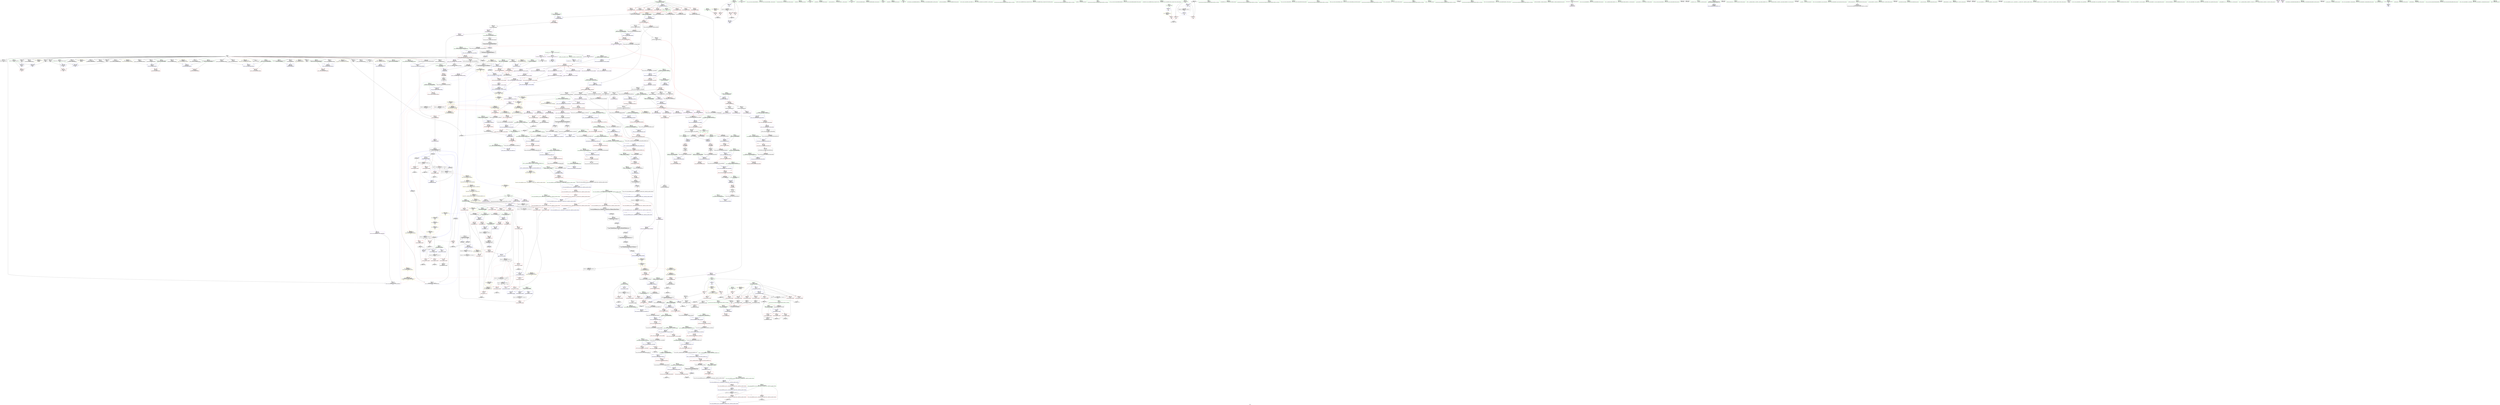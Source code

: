 digraph "SVFG" {
	label="SVFG";

	Node0x55f58d5237a0 [shape=record,color=grey,label="{NodeID: 0\nNullPtr|{|<s31>54}}"];
	Node0x55f58d5237a0 -> Node0x55f58d565360[style=solid];
	Node0x55f58d5237a0 -> Node0x55f58d565460[style=solid];
	Node0x55f58d5237a0 -> Node0x55f58d565530[style=solid];
	Node0x55f58d5237a0 -> Node0x55f58d565600[style=solid];
	Node0x55f58d5237a0 -> Node0x55f58d5656d0[style=solid];
	Node0x55f58d5237a0 -> Node0x55f58d5657a0[style=solid];
	Node0x55f58d5237a0 -> Node0x55f58d565870[style=solid];
	Node0x55f58d5237a0 -> Node0x55f58d565940[style=solid];
	Node0x55f58d5237a0 -> Node0x55f58d565a10[style=solid];
	Node0x55f58d5237a0 -> Node0x55f58d565ae0[style=solid];
	Node0x55f58d5237a0 -> Node0x55f58d565bb0[style=solid];
	Node0x55f58d5237a0 -> Node0x55f58d565c80[style=solid];
	Node0x55f58d5237a0 -> Node0x55f58d565d50[style=solid];
	Node0x55f58d5237a0 -> Node0x55f58d565e20[style=solid];
	Node0x55f58d5237a0 -> Node0x55f58d565ef0[style=solid];
	Node0x55f58d5237a0 -> Node0x55f58d55fcf0[style=solid];
	Node0x55f58d5237a0 -> Node0x55f58d55fdc0[style=solid];
	Node0x55f58d5237a0 -> Node0x55f58d55fe90[style=solid];
	Node0x55f58d5237a0 -> Node0x55f58d55ff60[style=solid];
	Node0x55f58d5237a0 -> Node0x55f58d560030[style=solid];
	Node0x55f58d5237a0 -> Node0x55f58d560100[style=solid];
	Node0x55f58d5237a0 -> Node0x55f58d5601d0[style=solid];
	Node0x55f58d5237a0 -> Node0x55f58d5602a0[style=solid];
	Node0x55f58d5237a0 -> Node0x55f58d560370[style=solid];
	Node0x55f58d5237a0 -> Node0x55f58d560440[style=solid];
	Node0x55f58d5237a0 -> Node0x55f58d579ea0[style=solid];
	Node0x55f58d5237a0 -> Node0x55f58d57d060[style=solid];
	Node0x55f58d5237a0 -> Node0x55f58d57d130[style=solid];
	Node0x55f58d5237a0 -> Node0x55f58d57d200[style=solid];
	Node0x55f58d5237a0 -> Node0x55f58d591460[style=solid];
	Node0x55f58d5237a0 -> Node0x55f58d593c80[style=solid];
	Node0x55f58d5237a0:s31 -> Node0x55f58d60f180[style=solid,color=red];
	Node0x55f58d5b28a0 [shape=record,color=yellow,style=double,label="{NodeID: 941\n50V_1 = ENCHI(MR_50V_0)\npts\{261 \}\nFun[main]}"];
	Node0x55f58d5b28a0 -> Node0x55f58d571090[style=dashed];
	Node0x55f58d568fb0 [shape=record,color=red,label="{NodeID: 443\n909\<--898\n\<--__niter\n_ZSt10__fill_n_aIPimiEN9__gnu_cxx11__enable_ifIXsr11__is_scalarIT1_EE7__valueET_E6__typeES4_T0_RKS3_\n}"];
	Node0x55f58d568fb0 -> Node0x55f58d593980[style=solid];
	Node0x55f58d56c5d0 [shape=record,color=purple,label="{NodeID: 277\n475\<--473\n_M_start\<--\n_ZNSt6vectorIiSaIiEED2Ev\n}"];
	Node0x55f58d56c5d0 -> Node0x55f58d5664a0[style=solid];
	Node0x55f58d55cf00 [shape=record,color=green,label="{NodeID: 111\n693\<--694\n__a.addr\<--__a.addr_field_insensitive\n_ZNSaIiEC2ERKS_\n}"];
	Node0x55f58d55cf00 -> Node0x55f58d5679c0[style=solid];
	Node0x55f58d55cf00 -> Node0x55f58d57d880[style=solid];
	Node0x55f58d5ba710 [shape=record,color=black,label="{NodeID: 886\nMR_22V_2 = PHI(MR_22V_4, MR_22V_1, )\npts\{150000 \}\n|{<s0>26|<s1>26|<s2>26|<s3>26}}"];
	Node0x55f58d5ba710:s0 -> Node0x55f58d56ff80[style=dashed,color=red];
	Node0x55f58d5ba710:s1 -> Node0x55f58d570050[style=dashed,color=red];
	Node0x55f58d5ba710:s2 -> Node0x55f58d57a6f0[style=dashed,color=red];
	Node0x55f58d5ba710:s3 -> Node0x55f58d5b6110[style=dashed,color=red];
	Node0x55f58d57e7f0 [shape=record,color=blue,label="{NodeID: 554\n850\<--847\n__n.addr\<--__n\n_ZNSt27__uninitialized_default_n_1ILb1EE18__uninit_default_nIPimEET_S3_T0_\n}"];
	Node0x55f58d57e7f0 -> Node0x55f58d568790[style=dashed];
	Node0x55f58d566300 [shape=record,color=red,label="{NodeID: 388\n472\<--465\nthis1\<--this.addr\n_ZNSt6vectorIiSaIiEED2Ev\n}"];
	Node0x55f58d566300 -> Node0x55f58d561b60[style=solid];
	Node0x55f58d566300 -> Node0x55f58d561c30[style=solid];
	Node0x55f58d566300 -> Node0x55f58d569fe0[style=solid];
	Node0x55f58d566300 -> Node0x55f58d56a0b0[style=solid];
	Node0x55f58d566300 -> Node0x55f58d56a180[style=solid];
	Node0x55f58d60e500 [shape=record,color=black,label="{NodeID: 1329\n1017 = PHI(482, )\n2nd arg _ZSt8_DestroyIPiiEvT_S1_RSaIT0_E }"];
	Node0x55f58d60e500 -> Node0x55f58d57fc40[style=solid];
	Node0x55f58d5615b0 [shape=record,color=black,label="{NodeID: 222\n230\<--253\n_ZSt3maxIiERKT_S2_S2__ret\<--\n_ZSt3maxIiERKT_S2_S2_\n|{<s0>9}}"];
	Node0x55f58d5615b0:s0 -> Node0x55f58d60b720[style=solid,color=blue];
	Node0x55f58d55d880 [shape=record,color=green,label="{NodeID: 56\n274\<--275\ngi\<--gi_field_insensitive\nmain\n}"];
	Node0x55f58d55d880 -> Node0x55f58d571710[style=solid];
	Node0x55f58d5c5040 [shape=record,color=yellow,style=double,label="{NodeID: 997\n20V_1 = ENCHI(MR_20V_0)\npts\{782 \}\nFun[_ZSt6fill_nIPimiET_S1_T0_RKT1_]|{<s0>62}}"];
	Node0x55f58d5c5040:s0 -> Node0x55f58d5bd410[style=dashed,color=red];
	Node0x55f58d592180 [shape=record,color=grey,label="{NodeID: 831\n209 = Binary(207, 208, )\n}"];
	Node0x55f58d592180 -> Node0x55f58d592000[style=solid];
	Node0x55f58d57bb40 [shape=record,color=blue,label="{NodeID: 499\n262\<--365\nt\<--inc26\nmain\n}"];
	Node0x55f58d57bb40 -> Node0x55f58d5b9810[style=dashed];
	Node0x55f58d56f350 [shape=record,color=red,label="{NodeID: 333\n97\<--62\n\<--i\n_Z5solveiRSt6vectorIiSaIiEE\n}"];
	Node0x55f58d56f350 -> Node0x55f58d591d00[style=solid];
	Node0x55f58d608800 [shape=record,color=black,label="{NodeID: 1274\n1035 = PHI(1028, )\n1st arg _ZSt8_DestroyIPiEvT_S1_ }"];
	Node0x55f58d608800 -> Node0x55f58d57fde0[style=solid];
	Node0x55f58d564ab0 [shape=record,color=green,label="{NodeID: 167\n1018\<--1019\n__first.addr\<--__first.addr_field_insensitive\n_ZSt8_DestroyIPiiEvT_S1_RSaIT0_E\n}"];
	Node0x55f58d564ab0 -> Node0x55f58d569a40[style=solid];
	Node0x55f58d564ab0 -> Node0x55f58d57faa0[style=solid];
	Node0x55f58d548d90 [shape=record,color=green,label="{NodeID: 1\n7\<--1\n__dso_handle\<--dummyObj\nGlob }"];
	Node0x55f58d569080 [shape=record,color=red,label="{NodeID: 444\n916\<--898\n\<--__niter\n_ZSt10__fill_n_aIPimiEN9__gnu_cxx11__enable_ifIXsr11__is_scalarIT1_EE7__valueET_E6__typeES4_T0_RKS3_\n}"];
	Node0x55f58d569080 -> Node0x55f58d591a00[style=solid];
	Node0x55f58d56c6a0 [shape=record,color=purple,label="{NodeID: 278\n478\<--477\n_M_impl2\<--\n_ZNSt6vectorIiSaIiEED2Ev\n}"];
	Node0x55f58d55cfd0 [shape=record,color=green,label="{NodeID: 112\n702\<--703\n_ZN9__gnu_cxx13new_allocatorIiEC2ERKS1_\<--_ZN9__gnu_cxx13new_allocatorIiEC2ERKS1__field_insensitive\n}"];
	Node0x55f58d5bac10 [shape=record,color=black,label="{NodeID: 887\nMR_24V_2 = PHI(MR_24V_3, MR_24V_1, )\npts\{2650000 \}\n|{<s0>16}}"];
	Node0x55f58d5bac10:s0 -> Node0x55f58d5c2f40[style=dashed,color=red];
	Node0x55f58d57e8c0 [shape=record,color=blue,label="{NodeID: 555\n852\<--9\nref.tmp\<--\n_ZNSt27__uninitialized_default_n_1ILb1EE18__uninit_default_nIPimEET_S3_T0_\n|{<s0>60}}"];
	Node0x55f58d57e8c0:s0 -> Node0x55f58d5c5150[style=dashed,color=red];
	Node0x55f58d5663d0 [shape=record,color=red,label="{NodeID: 389\n499\<--467\nexn\<--exn.slot\n_ZNSt6vectorIiSaIiEED2Ev\n|{<s0>39}}"];
	Node0x55f58d5663d0:s0 -> Node0x55f58d60dac0[style=solid,color=red];
	Node0x55f58d60e640 [shape=record,color=black,label="{NodeID: 1330\n993 = PHI(985, )\n0th arg _ZN9__gnu_cxx13new_allocatorIiE10deallocateEPim }"];
	Node0x55f58d60e640 -> Node0x55f58d57f830[style=solid];
	Node0x55f58d561680 [shape=record,color=black,label="{NodeID: 223\n295\<--294\nconv\<--\nmain\n|{<s0>16}}"];
	Node0x55f58d561680:s0 -> Node0x55f58d6068c0[style=solid,color=red];
	Node0x55f58d55d950 [shape=record,color=green,label="{NodeID: 57\n281\<--282\nllvm.memset.p0i8.i64\<--llvm.memset.p0i8.i64_field_insensitive\n}"];
	Node0x55f58d5c5150 [shape=record,color=yellow,style=double,label="{NodeID: 998\n187V_1 = ENCHI(MR_187V_0)\npts\{853 \}\nFun[_ZSt6fill_nIPimiET_S1_T0_RKT1_]|{<s0>62}}"];
	Node0x55f58d5c5150:s0 -> Node0x55f58d5c6230[style=dashed,color=red];
	Node0x55f58d592300 [shape=record,color=grey,label="{NodeID: 832\n149 = Binary(148, 121, )\n}"];
	Node0x55f58d592300 -> Node0x55f58d57a890[style=solid];
	Node0x55f58d57bc10 [shape=record,color=blue,label="{NodeID: 500\n384\<--383\nthis.addr\<--this\n_ZNSaIiEC2Ev\n}"];
	Node0x55f58d57bc10 -> Node0x55f58d571980[style=dashed];
	Node0x55f58d56f420 [shape=record,color=red,label="{NodeID: 334\n118\<--64\n\<--ref\n_Z5solveiRSt6vectorIiSaIiEE\n}"];
	Node0x55f58d56f420 -> Node0x55f58d56ff80[style=solid];
	Node0x55f58d608940 [shape=record,color=black,label="{NodeID: 1275\n586 = PHI(427, 488, 496, )\n0th arg _ZNSt12_Vector_baseIiSaIiEED2Ev }"];
	Node0x55f58d608940 -> Node0x55f58d57cc50[style=solid];
	Node0x55f58d564b80 [shape=record,color=green,label="{NodeID: 168\n1020\<--1021\n__last.addr\<--__last.addr_field_insensitive\n_ZSt8_DestroyIPiiEvT_S1_RSaIT0_E\n}"];
	Node0x55f58d564b80 -> Node0x55f58d569b10[style=solid];
	Node0x55f58d564b80 -> Node0x55f58d57fb70[style=solid];
	Node0x55f58d548e20 [shape=record,color=green,label="{NodeID: 2\n9\<--1\n\<--dummyObj\nCan only get source location for instruction, argument, global var or function.|{<s0>26}}"];
	Node0x55f58d548e20:s0 -> Node0x55f58d607750[style=solid,color=red];
	Node0x55f58d5b2a60 [shape=record,color=yellow,style=double,label="{NodeID: 943\n54V_1 = ENCHI(MR_54V_0)\npts\{269 \}\nFun[main]}"];
	Node0x55f58d5b2a60 -> Node0x55f58d57b800[style=dashed];
	Node0x55f58d5b2a60 -> Node0x55f58d57b9a0[style=dashed];
	Node0x55f58d569150 [shape=record,color=red,label="{NodeID: 445\n904\<--903\n\<--\n_ZSt10__fill_n_aIPimiEN9__gnu_cxx11__enable_ifIXsr11__is_scalarIT1_EE7__valueET_E6__typeES4_T0_RKS3_\n}"];
	Node0x55f58d569150 -> Node0x55f58d57ee70[style=solid];
	Node0x55f58d56c770 [shape=record,color=purple,label="{NodeID: 279\n479\<--477\n_M_finish\<--\n_ZNSt6vectorIiSaIiEED2Ev\n}"];
	Node0x55f58d56c770 -> Node0x55f58d566570[style=solid];
	Node0x55f58d55d0d0 [shape=record,color=green,label="{NodeID: 113\n708\<--709\nthis.addr\<--this.addr_field_insensitive\n_ZN9__gnu_cxx13new_allocatorIiEC2ERKS1_\n}"];
	Node0x55f58d55d0d0 -> Node0x55f58d567a90[style=solid];
	Node0x55f58d55d0d0 -> Node0x55f58d57d950[style=solid];
	Node0x55f58d5bb110 [shape=record,color=black,label="{NodeID: 888\nMR_26V_2 = PHI(MR_26V_3, MR_26V_1, )\npts\{2650001 \}\n|{<s0>16}}"];
	Node0x55f58d5bb110:s0 -> Node0x55f58d5c3020[style=dashed,color=red];
	Node0x55f58d57e990 [shape=record,color=blue,label="{NodeID: 556\n867\<--864\n__first.addr\<--__first\n_ZSt6fill_nIPimiET_S1_T0_RKT1_\n}"];
	Node0x55f58d57e990 -> Node0x55f58d568860[style=dashed];
	Node0x55f58d5664a0 [shape=record,color=red,label="{NodeID: 390\n476\<--475\n\<--_M_start\n_ZNSt6vectorIiSaIiEED2Ev\n|{<s0>36}}"];
	Node0x55f58d5664a0:s0 -> Node0x55f58d60e280[style=solid,color=red];
	Node0x55f58d60e780 [shape=record,color=black,label="{NodeID: 1331\n994 = PHI(986, )\n1st arg _ZN9__gnu_cxx13new_allocatorIiE10deallocateEPim }"];
	Node0x55f58d60e780 -> Node0x55f58d57f900[style=solid];
	Node0x55f58d561750 [shape=record,color=black,label="{NodeID: 224\n315\<--314\nconv9\<--rem\nmain\n|{<s0>19}}"];
	Node0x55f58d561750:s0 -> Node0x55f58d60f810[style=solid,color=red];
	Node0x55f58d55da50 [shape=record,color=green,label="{NodeID: 58\n284\<--285\n_ZNSirsERi\<--_ZNSirsERi_field_insensitive\n}"];
	Node0x55f58d592480 [shape=record,color=grey,label="{NodeID: 833\n156 = Binary(154, 155, )\n|{<s0>8}}"];
	Node0x55f58d592480:s0 -> Node0x55f58d607750[style=solid,color=red];
	Node0x55f58d57bce0 [shape=record,color=blue,label="{NodeID: 501\n397\<--394\nthis.addr\<--this\n_ZNSt6vectorIiSaIiEEC2EmRKS0_\n}"];
	Node0x55f58d57bce0 -> Node0x55f58d571a50[style=dashed];
	Node0x55f58d56f4f0 [shape=record,color=red,label="{NodeID: 335\n123\<--64\n\<--ref\n_Z5solveiRSt6vectorIiSaIiEE\n}"];
	Node0x55f58d56f4f0 -> Node0x55f58d570050[style=solid];
	Node0x55f58d608c20 [shape=record,color=black,label="{NodeID: 1276\n887 = PHI(877, )\n0th arg _ZSt10__fill_n_aIPimiEN9__gnu_cxx11__enable_ifIXsr11__is_scalarIT1_EE7__valueET_E6__typeES4_T0_RKS3_ }"];
	Node0x55f58d608c20 -> Node0x55f58d57ec00[style=solid];
	Node0x55f58d564c50 [shape=record,color=green,label="{NodeID: 169\n1022\<--1023\n.addr\<--.addr_field_insensitive\n_ZSt8_DestroyIPiiEvT_S1_RSaIT0_E\n}"];
	Node0x55f58d564c50 -> Node0x55f58d57fc40[style=solid];
	Node0x55f58d5599b0 [shape=record,color=green,label="{NodeID: 3\n16\<--1\n_ZSt3cin\<--dummyObj\nGlob }"];
	Node0x55f58d5b2b40 [shape=record,color=yellow,style=double,label="{NodeID: 944\n56V_1 = ENCHI(MR_56V_0)\npts\{271 \}\nFun[main]}"];
	Node0x55f58d5b2b40 -> Node0x55f58d57b8d0[style=dashed];
	Node0x55f58d5b2b40 -> Node0x55f58d57ba70[style=dashed];
	Node0x55f58d569220 [shape=record,color=red,label="{NodeID: 446\n931\<--928\n\<--__it.addr\n_ZSt12__niter_baseIPiET_S1_\n}"];
	Node0x55f58d569220 -> Node0x55f58d56b500[style=solid];
	Node0x55f58d56c840 [shape=record,color=purple,label="{NodeID: 280\n536\<--535\n_M_impl\<--this1\n_ZNSt12_Vector_baseIiSaIiEEC2EmRKS0_\n|{<s0>40|<s1>42}}"];
	Node0x55f58d56c840:s0 -> Node0x55f58d606dc0[style=solid,color=red];
	Node0x55f58d56c840:s1 -> Node0x55f58d607a50[style=solid,color=red];
	Node0x55f58d561d10 [shape=record,color=green,label="{NodeID: 114\n710\<--711\n.addr\<--.addr_field_insensitive\n_ZN9__gnu_cxx13new_allocatorIiEC2ERKS1_\n}"];
	Node0x55f58d561d10 -> Node0x55f58d57da20[style=solid];
	Node0x55f58d5bb610 [shape=record,color=black,label="{NodeID: 889\nMR_66V_2 = PHI(MR_66V_3, MR_66V_1, )\npts\{2650002 \}\n|{<s0>16}}"];
	Node0x55f58d5bb610:s0 -> Node0x55f58d5c3100[style=dashed,color=red];
	Node0x55f58d57ea60 [shape=record,color=blue,label="{NodeID: 557\n869\<--865\n__n.addr\<--__n\n_ZSt6fill_nIPimiET_S1_T0_RKT1_\n}"];
	Node0x55f58d57ea60 -> Node0x55f58d568930[style=dashed];
	Node0x55f58d566570 [shape=record,color=red,label="{NodeID: 391\n480\<--479\n\<--_M_finish\n_ZNSt6vectorIiSaIiEED2Ev\n|{<s0>36}}"];
	Node0x55f58d566570:s0 -> Node0x55f58d60e3c0[style=solid,color=red];
	Node0x55f58d60e8c0 [shape=record,color=black,label="{NodeID: 1332\n995 = PHI(987, )\n2nd arg _ZN9__gnu_cxx13new_allocatorIiE10deallocateEPim }"];
	Node0x55f58d60e8c0 -> Node0x55f58d57f9d0[style=solid];
	Node0x55f58d561820 [shape=record,color=black,label="{NodeID: 225\n388\<--387\n\<--this1\n_ZNSaIiEC2Ev\n|{<s0>30}}"];
	Node0x55f58d561820:s0 -> Node0x55f58d606b40[style=solid,color=red];
	Node0x55f58d55db50 [shape=record,color=green,label="{NodeID: 59\n297\<--298\n_ZNSaIiEC2Ev\<--_ZNSaIiEC2Ev_field_insensitive\n}"];
	Node0x55f58d592600 [shape=record,color=grey,label="{NodeID: 834\n154 = Binary(152, 153, )\n}"];
	Node0x55f58d592600 -> Node0x55f58d592480[style=solid];
	Node0x55f58d57bdb0 [shape=record,color=blue,label="{NodeID: 502\n399\<--395\n__n.addr\<--__n\n_ZNSt6vectorIiSaIiEEC2EmRKS0_\n}"];
	Node0x55f58d57bdb0 -> Node0x55f58d571b20[style=dashed];
	Node0x55f58d57bdb0 -> Node0x55f58d571bf0[style=dashed];
	Node0x55f58d56f5c0 [shape=record,color=red,label="{NodeID: 336\n127\<--64\n\<--ref\n_Z5solveiRSt6vectorIiSaIiEE\n}"];
	Node0x55f58d56f5c0 -> Node0x55f58d57a6f0[style=solid];
	Node0x55f58d608d30 [shape=record,color=black,label="{NodeID: 1277\n888 = PHI(880, )\n1st arg _ZSt10__fill_n_aIPimiEN9__gnu_cxx11__enable_ifIXsr11__is_scalarIT1_EE7__valueET_E6__typeES4_T0_RKS3_ }"];
	Node0x55f58d608d30 -> Node0x55f58d57ecd0[style=solid];
	Node0x55f58d564d20 [shape=record,color=green,label="{NodeID: 170\n1030\<--1031\n_ZSt8_DestroyIPiEvT_S1_\<--_ZSt8_DestroyIPiEvT_S1__field_insensitive\n}"];
	Node0x55f58d559a40 [shape=record,color=green,label="{NodeID: 4\n17\<--1\n_ZSt4cout\<--dummyObj\nGlob }"];
	Node0x55f58d5692f0 [shape=record,color=red,label="{NodeID: 447\n946\<--937\nthis1\<--this.addr\n_ZNSt12_Vector_baseIiSaIiEE13_M_deallocateEPim\n}"];
	Node0x55f58d5692f0 -> Node0x55f58d56dfd0[style=solid];
	Node0x55f58d56c910 [shape=record,color=purple,label="{NodeID: 281\n571\<--570\n_M_impl\<--\n_ZNSt6vectorIiSaIiEE21_M_default_initializeEm\n}"];
	Node0x55f58d561da0 [shape=record,color=green,label="{NodeID: 115\n719\<--720\nthis.addr\<--this.addr_field_insensitive\n_ZNSt12_Vector_baseIiSaIiEE11_M_allocateEm\n}"];
	Node0x55f58d561da0 -> Node0x55f58d567b60[style=solid];
	Node0x55f58d561da0 -> Node0x55f58d57daf0[style=solid];
	Node0x55f58d57eb30 [shape=record,color=blue,label="{NodeID: 558\n871\<--866\n__value.addr\<--__value\n_ZSt6fill_nIPimiET_S1_T0_RKT1_\n}"];
	Node0x55f58d57eb30 -> Node0x55f58d568a00[style=dashed];
	Node0x55f58d566640 [shape=record,color=red,label="{NodeID: 392\n509\<--506\nthis1\<--this.addr\n_ZN9__gnu_cxx13new_allocatorIiEC2Ev\n}"];
	Node0x55f58d60ea00 [shape=record,color=black,label="{NodeID: 1333\n231 = PHI(151, )\n0th arg _ZSt3maxIiERKT_S2_S2_ }"];
	Node0x55f58d60ea00 -> Node0x55f58d57b0b0[style=solid];
	Node0x55f58d5618f0 [shape=record,color=black,label="{NodeID: 226\n411\<--410\n\<--this1\n_ZNSt6vectorIiSaIiEEC2EmRKS0_\n|{<s0>31}}"];
	Node0x55f58d5618f0:s0 -> Node0x55f58d6095a0[style=solid,color=red];
	Node0x55f58d55dc50 [shape=record,color=green,label="{NodeID: 60\n300\<--301\n_ZNSt6vectorIiSaIiEEC2EmRKS0_\<--_ZNSt6vectorIiSaIiEEC2EmRKS0__field_insensitive\n}"];
	Node0x55f58d592780 [shape=record,color=grey,label="{NodeID: 835\n184 = Binary(183, 74, )\n}"];
	Node0x55f58d592780 -> Node0x55f58d57aca0[style=solid];
	Node0x55f58d57be80 [shape=record,color=blue,label="{NodeID: 503\n401\<--396\n__a.addr\<--__a\n_ZNSt6vectorIiSaIiEEC2EmRKS0_\n}"];
	Node0x55f58d57be80 -> Node0x55f58d565fc0[style=dashed];
	Node0x55f58d56f690 [shape=record,color=red,label="{NodeID: 337\n151\<--64\n\<--ref\n_Z5solveiRSt6vectorIiSaIiEE\n|{<s0>9}}"];
	Node0x55f58d56f690:s0 -> Node0x55f58d60ea00[style=solid,color=red];
	Node0x55f58d608e40 [shape=record,color=black,label="{NodeID: 1278\n889 = PHI(881, )\n2nd arg _ZSt10__fill_n_aIPimiEN9__gnu_cxx11__enable_ifIXsr11__is_scalarIT1_EE7__valueET_E6__typeES4_T0_RKS3_ }"];
	Node0x55f58d608e40 -> Node0x55f58d57eda0[style=solid];
	Node0x55f58d564e20 [shape=record,color=green,label="{NodeID: 171\n1036\<--1037\n__first.addr\<--__first.addr_field_insensitive\n_ZSt8_DestroyIPiEvT_S1_\n}"];
	Node0x55f58d564e20 -> Node0x55f58d569be0[style=solid];
	Node0x55f58d564e20 -> Node0x55f58d57fd10[style=solid];
	Node0x55f58d559ad0 [shape=record,color=green,label="{NodeID: 5\n18\<--1\n.str\<--dummyObj\nGlob }"];
	Node0x55f58d5b2d00 [shape=record,color=yellow,style=double,label="{NodeID: 946\n60V_1 = ENCHI(MR_60V_0)\npts\{275 \}\nFun[main]}"];
	Node0x55f58d5b2d00 -> Node0x55f58d571710[style=dashed];
	Node0x55f58d5693c0 [shape=record,color=red,label="{NodeID: 448\n947\<--939\n\<--__p.addr\n_ZNSt12_Vector_baseIiSaIiEE13_M_deallocateEPim\n}"];
	Node0x55f58d5693c0 -> Node0x55f58d593c80[style=solid];
	Node0x55f58d56c9e0 [shape=record,color=purple,label="{NodeID: 282\n572\<--570\n_M_start\<--\n_ZNSt6vectorIiSaIiEE21_M_default_initializeEm\n}"];
	Node0x55f58d56c9e0 -> Node0x55f58d566d90[style=solid];
	Node0x55f58d561e70 [shape=record,color=green,label="{NodeID: 116\n721\<--722\n__n.addr\<--__n.addr_field_insensitive\n_ZNSt12_Vector_baseIiSaIiEE11_M_allocateEm\n}"];
	Node0x55f58d561e70 -> Node0x55f58d567c30[style=solid];
	Node0x55f58d561e70 -> Node0x55f58d567d00[style=solid];
	Node0x55f58d561e70 -> Node0x55f58d57dbc0[style=solid];
	Node0x55f58d57ec00 [shape=record,color=blue,label="{NodeID: 559\n890\<--887\n__first.addr\<--__first\n_ZSt10__fill_n_aIPimiEN9__gnu_cxx11__enable_ifIXsr11__is_scalarIT1_EE7__valueET_E6__typeES4_T0_RKS3_\n}"];
	Node0x55f58d57ec00 -> Node0x55f58d5bca10[style=dashed];
	Node0x55f58d566710 [shape=record,color=red,label="{NodeID: 393\n516\<--513\nthis1\<--this.addr\n_ZN9__gnu_cxx13new_allocatorIiED2Ev\n}"];
	Node0x55f58d60eb40 [shape=record,color=black,label="{NodeID: 1334\n232 = PHI(68, )\n1st arg _ZSt3maxIiERKT_S2_S2_ }"];
	Node0x55f58d60eb40 -> Node0x55f58d57b180[style=solid];
	Node0x55f58d5619c0 [shape=record,color=black,label="{NodeID: 227\n427\<--410\n\<--this1\n_ZNSt6vectorIiSaIiEEC2EmRKS0_\n|{<s0>33}}"];
	Node0x55f58d5619c0:s0 -> Node0x55f58d608940[style=solid,color=red];
	Node0x55f58d55dd50 [shape=record,color=green,label="{NodeID: 61\n303\<--304\n_ZNSaIiED2Ev\<--_ZNSaIiED2Ev_field_insensitive\n}"];
	Node0x55f58d592900 [shape=record,color=grey,label="{NodeID: 836\n171 = Binary(170, 74, )\n}"];
	Node0x55f58d592900 -> Node0x55f58d57ab00[style=solid];
	Node0x55f58d57bf50 [shape=record,color=blue,label="{NodeID: 504\n403\<--423\nexn.slot\<--\n_ZNSt6vectorIiSaIiEEC2EmRKS0_\n}"];
	Node0x55f58d57bf50 -> Node0x55f58d566090[style=dashed];
	Node0x55f58d56f760 [shape=record,color=red,label="{NodeID: 338\n164\<--64\n\<--ref\n_Z5solveiRSt6vectorIiSaIiEE\n}"];
	Node0x55f58d56f760 -> Node0x55f58d57aa30[style=solid];
	Node0x55f58d608f50 [shape=record,color=black,label="{NodeID: 1279\n194 = PHI(78, 133, )\n0th arg _ZNKSt6vectorIiSaIiEE4sizeEv }"];
	Node0x55f58d608f50 -> Node0x55f58d57ae40[style=solid];
	Node0x55f58d564ef0 [shape=record,color=green,label="{NodeID: 172\n1038\<--1039\n__last.addr\<--__last.addr_field_insensitive\n_ZSt8_DestroyIPiEvT_S1_\n}"];
	Node0x55f58d564ef0 -> Node0x55f58d569cb0[style=solid];
	Node0x55f58d564ef0 -> Node0x55f58d57fde0[style=solid];
	Node0x55f58d559b60 [shape=record,color=green,label="{NodeID: 6\n20\<--1\n.str.1\<--dummyObj\nGlob }"];
	Node0x55f58d569490 [shape=record,color=red,label="{NodeID: 449\n952\<--939\n\<--__p.addr\n_ZNSt12_Vector_baseIiSaIiEE13_M_deallocateEPim\n|{<s0>63}}"];
	Node0x55f58d569490:s0 -> Node0x55f58d608440[style=solid,color=red];
	Node0x55f58d56cab0 [shape=record,color=purple,label="{NodeID: 283\n581\<--580\n_M_impl3\<--\n_ZNSt6vectorIiSaIiEE21_M_default_initializeEm\n}"];
	Node0x55f58d561f40 [shape=record,color=green,label="{NodeID: 117\n733\<--734\n_ZNSt16allocator_traitsISaIiEE8allocateERS0_m\<--_ZNSt16allocator_traitsISaIiEE8allocateERS0_m_field_insensitive\n}"];
	Node0x55f58d57ecd0 [shape=record,color=blue,label="{NodeID: 560\n892\<--888\n__n.addr\<--__n\n_ZSt10__fill_n_aIPimiEN9__gnu_cxx11__enable_ifIXsr11__is_scalarIT1_EE7__valueET_E6__typeES4_T0_RKS3_\n}"];
	Node0x55f58d57ecd0 -> Node0x55f58d568d40[style=dashed];
	Node0x55f58d5667e0 [shape=record,color=red,label="{NodeID: 394\n535\<--522\nthis1\<--this.addr\n_ZNSt12_Vector_baseIiSaIiEEC2EmRKS0_\n|{|<s1>41}}"];
	Node0x55f58d5667e0 -> Node0x55f58d56c840[style=solid];
	Node0x55f58d5667e0:s1 -> Node0x55f58d60fdc0[style=solid,color=red];
	Node0x55f58d60ec80 [shape=record,color=black,label="{NodeID: 1335\n740 = PHI(730, )\n0th arg _ZNSt16allocator_traitsISaIiEE8allocateERS0_m }"];
	Node0x55f58d60ec80 -> Node0x55f58d57dc90[style=solid];
	Node0x55f58d561a90 [shape=record,color=black,label="{NodeID: 228\n447\<--446\n\<--this1\n_ZNSaIiED2Ev\n|{<s0>34}}"];
	Node0x55f58d561a90:s0 -> Node0x55f58d60d9b0[style=solid,color=red];
	Node0x55f58d55de50 [shape=record,color=green,label="{NodeID: 62\n338\<--339\n_ZNSt6vectorIiSaIiEED2Ev\<--_ZNSt6vectorIiSaIiEED2Ev_field_insensitive\n}"];
	Node0x55f58d592a80 [shape=record,color=grey,label="{NodeID: 837\n176 = Binary(175, 74, )\n}"];
	Node0x55f58d592a80 -> Node0x55f58d57abd0[style=solid];
	Node0x55f58d57c020 [shape=record,color=blue,label="{NodeID: 505\n405\<--425\nehselector.slot\<--\n_ZNSt6vectorIiSaIiEEC2EmRKS0_\n}"];
	Node0x55f58d57c020 -> Node0x55f58d566160[style=dashed];
	Node0x55f58d56f830 [shape=record,color=red,label="{NodeID: 339\n182\<--64\n\<--ref\n_Z5solveiRSt6vectorIiSaIiEE\n}"];
	Node0x55f58d56f830 -> Node0x55f58d570460[style=solid];
	Node0x55f58d56f830 -> Node0x55f58d57aca0[style=solid];
	Node0x55f58d6090d0 [shape=record,color=black,label="{NodeID: 1280\n689 = PHI(635, )\n0th arg _ZNSaIiEC2ERKS_ }"];
	Node0x55f58d6090d0 -> Node0x55f58d57d7b0[style=solid];
	Node0x55f58d564fc0 [shape=record,color=green,label="{NodeID: 173\n1045\<--1046\n_ZNSt12_Destroy_auxILb1EE9__destroyIPiEEvT_S3_\<--_ZNSt12_Destroy_auxILb1EE9__destroyIPiEEvT_S3__field_insensitive\n}"];
	Node0x55f58d559bf0 [shape=record,color=green,label="{NodeID: 7\n23\<--1\n\<--dummyObj\nCan only get source location for instruction, argument, global var or function.}"];
	Node0x55f58d569560 [shape=record,color=red,label="{NodeID: 450\n953\<--941\n\<--__n.addr\n_ZNSt12_Vector_baseIiSaIiEE13_M_deallocateEPim\n|{<s0>63}}"];
	Node0x55f58d569560:s0 -> Node0x55f58d608580[style=solid,color=red];
	Node0x55f58d56cb80 [shape=record,color=purple,label="{NodeID: 284\n582\<--580\n_M_finish\<--\n_ZNSt6vectorIiSaIiEE21_M_default_initializeEm\n}"];
	Node0x55f58d56cb80 -> Node0x55f58d57cb80[style=solid];
	Node0x55f58d562040 [shape=record,color=green,label="{NodeID: 118\n742\<--743\n__a.addr\<--__a.addr_field_insensitive\n_ZNSt16allocator_traitsISaIiEE8allocateERS0_m\n}"];
	Node0x55f58d562040 -> Node0x55f58d567dd0[style=solid];
	Node0x55f58d562040 -> Node0x55f58d57dc90[style=solid];
	Node0x55f58d5bca10 [shape=record,color=black,label="{NodeID: 893\nMR_199V_3 = PHI(MR_199V_4, MR_199V_2, )\npts\{891 \}\n}"];
	Node0x55f58d5bca10 -> Node0x55f58d568ad0[style=dashed];
	Node0x55f58d5bca10 -> Node0x55f58d568ba0[style=dashed];
	Node0x55f58d5bca10 -> Node0x55f58d568c70[style=dashed];
	Node0x55f58d5bca10 -> Node0x55f58d57f1b0[style=dashed];
	Node0x55f58d57eda0 [shape=record,color=blue,label="{NodeID: 561\n894\<--889\n__value.addr\<--__value\n_ZSt10__fill_n_aIPimiEN9__gnu_cxx11__enable_ifIXsr11__is_scalarIT1_EE7__valueET_E6__typeES4_T0_RKS3_\n}"];
	Node0x55f58d57eda0 -> Node0x55f58d568e10[style=dashed];
	Node0x55f58d5668b0 [shape=record,color=red,label="{NodeID: 395\n541\<--524\n\<--__n.addr\n_ZNSt12_Vector_baseIiSaIiEEC2EmRKS0_\n|{<s0>41}}"];
	Node0x55f58d5668b0:s0 -> Node0x55f58d60fed0[style=solid,color=red];
	Node0x55f58d60edc0 [shape=record,color=black,label="{NodeID: 1336\n741 = PHI(731, )\n1st arg _ZNSt16allocator_traitsISaIiEE8allocateERS0_m }"];
	Node0x55f58d60edc0 -> Node0x55f58d57dd60[style=solid];
	Node0x55f58d561b60 [shape=record,color=black,label="{NodeID: 229\n473\<--472\n\<--this1\n_ZNSt6vectorIiSaIiEED2Ev\n}"];
	Node0x55f58d561b60 -> Node0x55f58d56c500[style=solid];
	Node0x55f58d561b60 -> Node0x55f58d56c5d0[style=solid];
	Node0x55f58d55df50 [shape=record,color=green,label="{NodeID: 63\n343\<--344\n_ZStlsISt11char_traitsIcEERSt13basic_ostreamIcT_ES5_PKc\<--_ZStlsISt11char_traitsIcEERSt13basic_ostreamIcT_ES5_PKc_field_insensitive\n}"];
	Node0x55f58d592c00 [shape=record,color=grey,label="{NodeID: 838\n107 = Binary(106, 108, )\n}"];
	Node0x55f58d592c00 -> Node0x55f58d560980[style=solid];
	Node0x55f58d57c0f0 [shape=record,color=blue,label="{NodeID: 506\n443\<--442\nthis.addr\<--this\n_ZNSaIiED2Ev\n}"];
	Node0x55f58d57c0f0 -> Node0x55f58d566230[style=dashed];
	Node0x55f58d56f900 [shape=record,color=red,label="{NodeID: 340\n187\<--64\n\<--ref\n_Z5solveiRSt6vectorIiSaIiEE\n}"];
	Node0x55f58d56f900 -> Node0x55f58d570530[style=solid];
	Node0x55f58d6091e0 [shape=record,color=black,label="{NodeID: 1281\n690 = PHI(636, )\n1st arg _ZNSaIiEC2ERKS_ }"];
	Node0x55f58d6091e0 -> Node0x55f58d57d880[style=solid];
	Node0x55f58d5650c0 [shape=record,color=green,label="{NodeID: 174\n1051\<--1052\n.addr\<--.addr_field_insensitive\n_ZNSt12_Destroy_auxILb1EE9__destroyIPiEEvT_S3_\n}"];
	Node0x55f58d5650c0 -> Node0x55f58d57feb0[style=solid];
	Node0x55f58d559c80 [shape=record,color=green,label="{NodeID: 8\n74\<--1\n\<--dummyObj\nCan only get source location for instruction, argument, global var or function.}"];
	Node0x55f58d569630 [shape=record,color=red,label="{NodeID: 451\n984\<--975\n\<--__a.addr\n_ZNSt16allocator_traitsISaIiEE10deallocateERS0_Pim\n}"];
	Node0x55f58d569630 -> Node0x55f58d56b6a0[style=solid];
	Node0x55f58d56cc50 [shape=record,color=purple,label="{NodeID: 285\n595\<--594\n_M_impl\<--this1\n_ZNSt12_Vector_baseIiSaIiEED2Ev\n}"];
	Node0x55f58d5d3960 [shape=record,color=yellow,style=double,label="{NodeID: 1226\n24V_3 = CSCHI(MR_24V_2)\npts\{2650000 \}\nCS[]|{|<s1>19|<s2>21|<s3>25|<s4>26|<s5>29}}"];
	Node0x55f58d5d3960 -> Node0x55f58d5bac10[style=dashed];
	Node0x55f58d5d3960:s1 -> Node0x55f58d5bfd50[style=dashed,color=red];
	Node0x55f58d5d3960:s2 -> Node0x55f58d5c4100[style=dashed,color=red];
	Node0x55f58d5d3960:s3 -> Node0x55f58d5bfd50[style=dashed,color=red];
	Node0x55f58d5d3960:s4 -> Node0x55f58d5c4d70[style=dashed,color=red];
	Node0x55f58d5d3960:s5 -> Node0x55f58d5c4100[style=dashed,color=red];
	Node0x55f58d562110 [shape=record,color=green,label="{NodeID: 119\n744\<--745\n__n.addr\<--__n.addr_field_insensitive\n_ZNSt16allocator_traitsISaIiEE8allocateERS0_m\n}"];
	Node0x55f58d562110 -> Node0x55f58d567ea0[style=solid];
	Node0x55f58d562110 -> Node0x55f58d57dd60[style=solid];
	Node0x55f58d5bcf10 [shape=record,color=black,label="{NodeID: 894\nMR_207V_3 = PHI(MR_207V_4, MR_207V_2, )\npts\{899 \}\n}"];
	Node0x55f58d5bcf10 -> Node0x55f58d568fb0[style=dashed];
	Node0x55f58d5bcf10 -> Node0x55f58d569080[style=dashed];
	Node0x55f58d5bcf10 -> Node0x55f58d57f0e0[style=dashed];
	Node0x55f58d57ee70 [shape=record,color=blue,label="{NodeID: 562\n896\<--904\n__tmp\<--\n_ZSt10__fill_n_aIPimiEN9__gnu_cxx11__enable_ifIXsr11__is_scalarIT1_EE7__valueET_E6__typeES4_T0_RKS3_\n}"];
	Node0x55f58d57ee70 -> Node0x55f58d568ee0[style=dashed];
	Node0x55f58d566980 [shape=record,color=red,label="{NodeID: 396\n537\<--526\n\<--__a.addr\n_ZNSt12_Vector_baseIiSaIiEEC2EmRKS0_\n|{<s0>40}}"];
	Node0x55f58d566980:s0 -> Node0x55f58d606f00[style=solid,color=red];
	Node0x55f58d60ef00 [shape=record,color=black,label="{NodeID: 1337\n756 = PHI(749, )\n0th arg _ZN9__gnu_cxx13new_allocatorIiE8allocateEmPKv }"];
	Node0x55f58d60ef00 -> Node0x55f58d57de30[style=solid];
	Node0x55f58d561c30 [shape=record,color=black,label="{NodeID: 230\n477\<--472\n\<--this1\n_ZNSt6vectorIiSaIiEED2Ev\n}"];
	Node0x55f58d561c30 -> Node0x55f58d56c6a0[style=solid];
	Node0x55f58d561c30 -> Node0x55f58d56c770[style=solid];
	Node0x55f58d55e050 [shape=record,color=green,label="{NodeID: 64\n347\<--348\n_ZNSolsEi\<--_ZNSolsEi_field_insensitive\n}"];
	Node0x55f58d592d80 [shape=record,color=grey,label="{NodeID: 839\n318 = Binary(317, 74, )\n}"];
	Node0x55f58d592d80 -> Node0x55f58d57b660[style=solid];
	Node0x55f58d57c1c0 [shape=record,color=blue,label="{NodeID: 507\n465\<--464\nthis.addr\<--this\n_ZNSt6vectorIiSaIiEED2Ev\n}"];
	Node0x55f58d57c1c0 -> Node0x55f58d566300[style=dashed];
	Node0x55f58d56f9d0 [shape=record,color=red,label="{NodeID: 341\n131\<--66\n\<--i11\n_Z5solveiRSt6vectorIiSaIiEE\n}"];
	Node0x55f58d56f9d0 -> Node0x55f58d560bf0[style=solid];
	Node0x55f58d6092f0 [shape=record,color=black,label="{NodeID: 1282\n442 = PHI(266, 266, 685, )\n0th arg _ZNSaIiED2Ev }"];
	Node0x55f58d6092f0 -> Node0x55f58d57c0f0[style=solid];
	Node0x55f58d565190 [shape=record,color=green,label="{NodeID: 175\n1053\<--1054\n.addr1\<--.addr1_field_insensitive\n_ZNSt12_Destroy_auxILb1EE9__destroyIPiEEvT_S3_\n}"];
	Node0x55f58d565190 -> Node0x55f58d57ff80[style=solid];
	Node0x55f58d559d80 [shape=record,color=green,label="{NodeID: 9\n86\<--1\n\<--dummyObj\nCan only get source location for instruction, argument, global var or function.}"];
	Node0x55f58d569700 [shape=record,color=red,label="{NodeID: 452\n986\<--977\n\<--__p.addr\n_ZNSt16allocator_traitsISaIiEE10deallocateERS0_Pim\n|{<s0>66}}"];
	Node0x55f58d569700:s0 -> Node0x55f58d60e780[style=solid,color=red];
	Node0x55f58d56cd20 [shape=record,color=purple,label="{NodeID: 286\n596\<--594\n_M_start\<--this1\n_ZNSt12_Vector_baseIiSaIiEED2Ev\n}"];
	Node0x55f58d56cd20 -> Node0x55f58d567000[style=solid];
	Node0x55f58d5d3a40 [shape=record,color=yellow,style=double,label="{NodeID: 1227\n26V_3 = CSCHI(MR_26V_2)\npts\{2650001 \}\nCS[]|{|<s1>21|<s2>26|<s3>29}}"];
	Node0x55f58d5d3a40 -> Node0x55f58d5bb110[style=dashed];
	Node0x55f58d5d3a40:s1 -> Node0x55f58d5c41e0[style=dashed,color=red];
	Node0x55f58d5d3a40:s2 -> Node0x55f58d5c4e50[style=dashed,color=red];
	Node0x55f58d5d3a40:s3 -> Node0x55f58d5c41e0[style=dashed,color=red];
	Node0x55f58d5621e0 [shape=record,color=green,label="{NodeID: 120\n752\<--753\n_ZN9__gnu_cxx13new_allocatorIiE8allocateEmPKv\<--_ZN9__gnu_cxx13new_allocatorIiE8allocateEmPKv_field_insensitive\n}"];
	Node0x55f58d5bd410 [shape=record,color=black,label="{NodeID: 895\nMR_20V_2 = PHI(MR_20V_3, MR_20V_1, )\npts\{782 \}\n|{|<s1>62}}"];
	Node0x55f58d5bd410 -> Node0x55f58d57f010[style=dashed];
	Node0x55f58d5bd410:s1 -> Node0x55f58d5d4e20[style=dashed,color=blue];
	Node0x55f58d57ef40 [shape=record,color=blue,label="{NodeID: 563\n898\<--906\n__niter\<--\n_ZSt10__fill_n_aIPimiEN9__gnu_cxx11__enable_ifIXsr11__is_scalarIT1_EE7__valueET_E6__typeES4_T0_RKS3_\n}"];
	Node0x55f58d57ef40 -> Node0x55f58d5bcf10[style=dashed];
	Node0x55f58d566a50 [shape=record,color=red,label="{NodeID: 397\n555\<--528\nexn\<--exn.slot\n_ZNSt12_Vector_baseIiSaIiEEC2EmRKS0_\n}"];
	Node0x55f58d60f040 [shape=record,color=black,label="{NodeID: 1338\n757 = PHI(750, )\n1st arg _ZN9__gnu_cxx13new_allocatorIiE8allocateEmPKv }"];
	Node0x55f58d60f040 -> Node0x55f58d57df00[style=solid];
	Node0x55f58d569fe0 [shape=record,color=black,label="{NodeID: 231\n481\<--472\n\<--this1\n_ZNSt6vectorIiSaIiEED2Ev\n|{<s0>35}}"];
	Node0x55f58d569fe0:s0 -> Node0x55f58d5ffa40[style=solid,color=red];
	Node0x55f58d55e150 [shape=record,color=green,label="{NodeID: 65\n358\<--359\n_ZSt4endlIcSt11char_traitsIcEERSt13basic_ostreamIT_T0_ES6_\<--_ZSt4endlIcSt11char_traitsIcEERSt13basic_ostreamIT_T0_ES6__field_insensitive\n}"];
	Node0x55f58d592f00 [shape=record,color=grey,label="{NodeID: 840\n322 = Binary(321, 74, )\n}"];
	Node0x55f58d592f00 -> Node0x55f58d57b730[style=solid];
	Node0x55f58d57c290 [shape=record,color=blue,label="{NodeID: 508\n467\<--492\nexn.slot\<--\n_ZNSt6vectorIiSaIiEED2Ev\n}"];
	Node0x55f58d57c290 -> Node0x55f58d5663d0[style=dashed];
	Node0x55f58d56faa0 [shape=record,color=red,label="{NodeID: 342\n138\<--66\n\<--i11\n_Z5solveiRSt6vectorIiSaIiEE\n}"];
	Node0x55f58d56faa0 -> Node0x55f58d560cc0[style=solid];
	Node0x55f58d6095a0 [shape=record,color=black,label="{NodeID: 1283\n519 = PHI(411, )\n0th arg _ZNSt12_Vector_baseIiSaIiEEC2EmRKS0_ }"];
	Node0x55f58d6095a0 -> Node0x55f58d57c5d0[style=solid];
	Node0x55f58d565260 [shape=record,color=green,label="{NodeID: 176\n24\<--1058\n_GLOBAL__sub_I_msg555_0_0.cpp\<--_GLOBAL__sub_I_msg555_0_0.cpp_field_insensitive\n}"];
	Node0x55f58d565260 -> Node0x55f58d579da0[style=solid];
	Node0x55f58d559e80 [shape=record,color=green,label="{NodeID: 10\n108\<--1\n\<--dummyObj\nCan only get source location for instruction, argument, global var or function.}"];
	Node0x55f58d5697d0 [shape=record,color=red,label="{NodeID: 453\n987\<--979\n\<--__n.addr\n_ZNSt16allocator_traitsISaIiEE10deallocateERS0_Pim\n|{<s0>66}}"];
	Node0x55f58d5697d0:s0 -> Node0x55f58d60e8c0[style=solid,color=red];
	Node0x55f58d56cdf0 [shape=record,color=purple,label="{NodeID: 287\n598\<--594\n_M_impl2\<--this1\n_ZNSt12_Vector_baseIiSaIiEED2Ev\n}"];
	Node0x55f58d5d3b20 [shape=record,color=yellow,style=double,label="{NodeID: 1228\n66V_3 = CSCHI(MR_66V_2)\npts\{2650002 \}\nCS[]|{|<s1>21|<s2>29}}"];
	Node0x55f58d5d3b20 -> Node0x55f58d5bb610[style=dashed];
	Node0x55f58d5d3b20:s1 -> Node0x55f58d5c42c0[style=dashed,color=red];
	Node0x55f58d5d3b20:s2 -> Node0x55f58d5c42c0[style=dashed,color=red];
	Node0x55f58d5622e0 [shape=record,color=green,label="{NodeID: 121\n759\<--760\nthis.addr\<--this.addr_field_insensitive\n_ZN9__gnu_cxx13new_allocatorIiE8allocateEmPKv\n}"];
	Node0x55f58d5622e0 -> Node0x55f58d567f70[style=solid];
	Node0x55f58d5622e0 -> Node0x55f58d57de30[style=solid];
	Node0x55f58d57f010 [shape=record,color=blue,label="{NodeID: 564\n913\<--912\n\<--\n_ZSt10__fill_n_aIPimiEN9__gnu_cxx11__enable_ifIXsr11__is_scalarIT1_EE7__valueET_E6__typeES4_T0_RKS3_\n}"];
	Node0x55f58d57f010 -> Node0x55f58d5bd410[style=dashed];
	Node0x55f58d566b20 [shape=record,color=red,label="{NodeID: 398\n556\<--530\nsel\<--ehselector.slot\n_ZNSt12_Vector_baseIiSaIiEEC2EmRKS0_\n}"];
	Node0x55f58d60f180 [shape=record,color=black,label="{NodeID: 1339\n758 = PHI(3, )\n2nd arg _ZN9__gnu_cxx13new_allocatorIiE8allocateEmPKv }"];
	Node0x55f58d60f180 -> Node0x55f58d57dfd0[style=solid];
	Node0x55f58d56a0b0 [shape=record,color=black,label="{NodeID: 232\n488\<--472\n\<--this1\n_ZNSt6vectorIiSaIiEED2Ev\n|{<s0>37}}"];
	Node0x55f58d56a0b0:s0 -> Node0x55f58d608940[style=solid,color=red];
	Node0x55f58d55e250 [shape=record,color=green,label="{NodeID: 66\n360\<--361\n_ZNSolsEPFRSoS_E\<--_ZNSolsEPFRSoS_E_field_insensitive\n}"];
	Node0x55f58d593080 [shape=record,color=grey,label="{NodeID: 841\n780 = Binary(779, 211, )\n}"];
	Node0x55f58d57c360 [shape=record,color=blue,label="{NodeID: 509\n469\<--494\nehselector.slot\<--\n_ZNSt6vectorIiSaIiEED2Ev\n}"];
	Node0x55f58d56fb70 [shape=record,color=red,label="{NodeID: 343\n145\<--66\n\<--i11\n_Z5solveiRSt6vectorIiSaIiEE\n}"];
	Node0x55f58d56fb70 -> Node0x55f58d560d90[style=solid];
	Node0x55f58d6096b0 [shape=record,color=black,label="{NodeID: 1284\n520 = PHI(412, )\n1st arg _ZNSt12_Vector_baseIiSaIiEEC2EmRKS0_ }"];
	Node0x55f58d6096b0 -> Node0x55f58d57c6a0[style=solid];
	Node0x55f58d565360 [shape=record,color=black,label="{NodeID: 177\n2\<--3\ndummyVal\<--dummyVal\n}"];
	Node0x55f58d559f80 [shape=record,color=green,label="{NodeID: 11\n121\<--1\n\<--dummyObj\nCan only get source location for instruction, argument, global var or function.}"];
	Node0x55f58d5698a0 [shape=record,color=red,label="{NodeID: 454\n1005\<--996\nthis1\<--this.addr\n_ZN9__gnu_cxx13new_allocatorIiE10deallocateEPim\n}"];
	Node0x55f58d56cec0 [shape=record,color=purple,label="{NodeID: 288\n599\<--594\n_M_end_of_storage\<--this1\n_ZNSt12_Vector_baseIiSaIiEED2Ev\n}"];
	Node0x55f58d56cec0 -> Node0x55f58d5670d0[style=solid];
	Node0x55f58d5623b0 [shape=record,color=green,label="{NodeID: 122\n761\<--762\n__n.addr\<--__n.addr_field_insensitive\n_ZN9__gnu_cxx13new_allocatorIiE8allocateEmPKv\n}"];
	Node0x55f58d5623b0 -> Node0x55f58d568040[style=solid];
	Node0x55f58d5623b0 -> Node0x55f58d568110[style=solid];
	Node0x55f58d5623b0 -> Node0x55f58d57df00[style=solid];
	Node0x55f58d57f0e0 [shape=record,color=blue,label="{NodeID: 565\n898\<--917\n__niter\<--dec\n_ZSt10__fill_n_aIPimiEN9__gnu_cxx11__enable_ifIXsr11__is_scalarIT1_EE7__valueET_E6__typeES4_T0_RKS3_\n}"];
	Node0x55f58d57f0e0 -> Node0x55f58d5bcf10[style=dashed];
	Node0x55f58d566bf0 [shape=record,color=red,label="{NodeID: 399\n569\<--563\nthis1\<--this.addr\n_ZNSt6vectorIiSaIiEE21_M_default_initializeEm\n}"];
	Node0x55f58d566bf0 -> Node0x55f58d56a250[style=solid];
	Node0x55f58d566bf0 -> Node0x55f58d56a320[style=solid];
	Node0x55f58d566bf0 -> Node0x55f58d56a3f0[style=solid];
	Node0x55f58d60f2c0 [shape=record,color=black,label="{NodeID: 1340\n214 = PHI(87, 137, 144, 166, 264, 264, )\n0th arg _ZNSt6vectorIiSaIiEEixEm }"];
	Node0x55f58d60f2c0 -> Node0x55f58d57af10[style=solid];
	Node0x55f58d56a180 [shape=record,color=black,label="{NodeID: 233\n496\<--472\n\<--this1\n_ZNSt6vectorIiSaIiEED2Ev\n|{<s0>38}}"];
	Node0x55f58d56a180:s0 -> Node0x55f58d608940[style=solid,color=red];
	Node0x55f58d55e350 [shape=record,color=green,label="{NodeID: 67\n384\<--385\nthis.addr\<--this.addr_field_insensitive\n_ZNSaIiEC2Ev\n}"];
	Node0x55f58d55e350 -> Node0x55f58d571980[style=solid];
	Node0x55f58d55e350 -> Node0x55f58d57bc10[style=solid];
	Node0x55f58d593200 [shape=record,color=grey,label="{NodeID: 842\n314 = Binary(312, 313, )\n}"];
	Node0x55f58d593200 -> Node0x55f58d561750[style=solid];
	Node0x55f58d57c430 [shape=record,color=blue,label="{NodeID: 510\n506\<--505\nthis.addr\<--this\n_ZN9__gnu_cxx13new_allocatorIiEC2Ev\n}"];
	Node0x55f58d57c430 -> Node0x55f58d566640[style=dashed];
	Node0x55f58d56fc40 [shape=record,color=red,label="{NodeID: 344\n153\<--66\n\<--i11\n_Z5solveiRSt6vectorIiSaIiEE\n}"];
	Node0x55f58d56fc40 -> Node0x55f58d592600[style=solid];
	Node0x55f58d6097c0 [shape=record,color=black,label="{NodeID: 1285\n521 = PHI(413, )\n2nd arg _ZNSt12_Vector_baseIiSaIiEEC2EmRKS0_ }"];
	Node0x55f58d6097c0 -> Node0x55f58d57c770[style=solid];
	Node0x55f58d565460 [shape=record,color=black,label="{NodeID: 178\n325\<--3\n\<--dummyVal\nmain\n}"];
	Node0x55f58d55a080 [shape=record,color=green,label="{NodeID: 12\n211\<--1\n\<--dummyObj\nCan only get source location for instruction, argument, global var or function.}"];
	Node0x55f58d569970 [shape=record,color=red,label="{NodeID: 455\n1006\<--998\n\<--__p.addr\n_ZN9__gnu_cxx13new_allocatorIiE10deallocateEPim\n}"];
	Node0x55f58d569970 -> Node0x55f58d56b770[style=solid];
	Node0x55f58d56cf90 [shape=record,color=purple,label="{NodeID: 289\n601\<--594\n_M_impl3\<--this1\n_ZNSt12_Vector_baseIiSaIiEED2Ev\n}"];
	Node0x55f58d5d3d60 [shape=record,color=yellow,style=double,label="{NodeID: 1230\n22V_5 = CSCHI(MR_22V_4)\npts\{150000 \}\nCS[]|{|<s2>9}}"];
	Node0x55f58d5d3d60 -> Node0x55f58d5702c0[style=dashed];
	Node0x55f58d5d3d60 -> Node0x55f58d57aa30[style=dashed];
	Node0x55f58d5d3d60:s2 -> Node0x55f58d5bf5c0[style=dashed,color=red];
	Node0x55f58d562480 [shape=record,color=green,label="{NodeID: 123\n763\<--764\n.addr\<--.addr_field_insensitive\n_ZN9__gnu_cxx13new_allocatorIiE8allocateEmPKv\n}"];
	Node0x55f58d562480 -> Node0x55f58d57dfd0[style=solid];
	Node0x55f58d57f1b0 [shape=record,color=blue,label="{NodeID: 566\n890\<--921\n__first.addr\<--incdec.ptr\n_ZSt10__fill_n_aIPimiEN9__gnu_cxx11__enable_ifIXsr11__is_scalarIT1_EE7__valueET_E6__typeES4_T0_RKS3_\n}"];
	Node0x55f58d57f1b0 -> Node0x55f58d5bca10[style=dashed];
	Node0x55f58d566cc0 [shape=record,color=red,label="{NodeID: 400\n574\<--565\n\<--__n.addr\n_ZNSt6vectorIiSaIiEE21_M_default_initializeEm\n|{<s0>44}}"];
	Node0x55f58d566cc0:s0 -> Node0x55f58d60e000[style=solid,color=red];
	Node0x55f58d60f810 [shape=record,color=black,label="{NodeID: 1341\n215 = PHI(89, 139, 146, 168, 315, 352, )\n1st arg _ZNSt6vectorIiSaIiEEixEm }"];
	Node0x55f58d60f810 -> Node0x55f58d57afe0[style=solid];
	Node0x55f58d56a250 [shape=record,color=black,label="{NodeID: 234\n570\<--569\n\<--this1\n_ZNSt6vectorIiSaIiEE21_M_default_initializeEm\n}"];
	Node0x55f58d56a250 -> Node0x55f58d56c910[style=solid];
	Node0x55f58d56a250 -> Node0x55f58d56c9e0[style=solid];
	Node0x55f58d55e420 [shape=record,color=green,label="{NodeID: 68\n390\<--391\n_ZN9__gnu_cxx13new_allocatorIiEC2Ev\<--_ZN9__gnu_cxx13new_allocatorIiEC2Ev_field_insensitive\n}"];
	Node0x55f58d593380 [shape=record,color=grey,label="{NodeID: 843\n365 = Binary(364, 74, )\n}"];
	Node0x55f58d593380 -> Node0x55f58d57bb40[style=solid];
	Node0x55f58d57c500 [shape=record,color=blue,label="{NodeID: 511\n513\<--512\nthis.addr\<--this\n_ZN9__gnu_cxx13new_allocatorIiED2Ev\n}"];
	Node0x55f58d57c500 -> Node0x55f58d566710[style=dashed];
	Node0x55f58d56fd10 [shape=record,color=red,label="{NodeID: 345\n167\<--66\n\<--i11\n_Z5solveiRSt6vectorIiSaIiEE\n}"];
	Node0x55f58d56fd10 -> Node0x55f58d560e60[style=solid];
	Node0x55f58d60b0d0 [shape=record,color=black,label="{NodeID: 1286\n90 = PHI(213, )\n}"];
	Node0x55f58d60b0d0 -> Node0x55f58d56feb0[style=solid];
	Node0x55f58d565530 [shape=record,color=black,label="{NodeID: 179\n326\<--3\n\<--dummyVal\nmain\n}"];
	Node0x55f58d565530 -> Node0x55f58d57b800[style=solid];
	Node0x55f58d55a180 [shape=record,color=green,label="{NodeID: 13\n278\<--1\n\<--dummyObj\nCan only get source location for instruction, argument, global var or function.}"];
	Node0x55f58d569a40 [shape=record,color=red,label="{NodeID: 456\n1027\<--1018\n\<--__first.addr\n_ZSt8_DestroyIPiiEvT_S1_RSaIT0_E\n|{<s0>68}}"];
	Node0x55f58d569a40:s0 -> Node0x55f58d6086c0[style=solid,color=red];
	Node0x55f58d56d060 [shape=record,color=purple,label="{NodeID: 290\n602\<--594\n_M_start4\<--this1\n_ZNSt12_Vector_baseIiSaIiEED2Ev\n}"];
	Node0x55f58d56d060 -> Node0x55f58d5671a0[style=solid];
	Node0x55f58d5d3e40 [shape=record,color=yellow,style=double,label="{NodeID: 1231\n20V_2 = CSCHI(MR_20V_1)\npts\{782 \}\nCS[]|{<s0>32}}"];
	Node0x55f58d5d3e40:s0 -> Node0x55f58d5d4920[style=dashed,color=blue];
	Node0x55f58d562550 [shape=record,color=green,label="{NodeID: 124\n771\<--772\n_ZNK9__gnu_cxx13new_allocatorIiE8max_sizeEv\<--_ZNK9__gnu_cxx13new_allocatorIiE8max_sizeEv_field_insensitive\n}"];
	Node0x55f58d57f280 [shape=record,color=blue,label="{NodeID: 567\n928\<--927\n__it.addr\<--__it\n_ZSt12__niter_baseIPiET_S1_\n}"];
	Node0x55f58d57f280 -> Node0x55f58d569220[style=dashed];
	Node0x55f58d566d90 [shape=record,color=red,label="{NodeID: 401\n573\<--572\n\<--_M_start\n_ZNSt6vectorIiSaIiEE21_M_default_initializeEm\n|{<s0>44}}"];
	Node0x55f58d566d90:s0 -> Node0x55f58d60def0[style=solid,color=red];
	Node0x55f58d60fa90 [shape=record,color=black,label="{NodeID: 1342\n934 = PHI(594, )\n0th arg _ZNSt12_Vector_baseIiSaIiEE13_M_deallocateEPim }"];
	Node0x55f58d60fa90 -> Node0x55f58d57f350[style=solid];
	Node0x55f58d56a320 [shape=record,color=black,label="{NodeID: 235\n575\<--569\n\<--this1\n_ZNSt6vectorIiSaIiEE21_M_default_initializeEm\n|{<s0>43}}"];
	Node0x55f58d56a320:s0 -> Node0x55f58d5ffa40[style=solid,color=red];
	Node0x55f58d55e520 [shape=record,color=green,label="{NodeID: 69\n397\<--398\nthis.addr\<--this.addr_field_insensitive\n_ZNSt6vectorIiSaIiEEC2EmRKS0_\n}"];
	Node0x55f58d55e520 -> Node0x55f58d571a50[style=solid];
	Node0x55f58d55e520 -> Node0x55f58d57bce0[style=solid];
	Node0x55f58d593500 [shape=record,color=grey,label="{NodeID: 844\n607 = Binary(606, 211, )\n|{<s0>45}}"];
	Node0x55f58d593500:s0 -> Node0x55f58d60fcb0[style=solid,color=red];
	Node0x55f58d57c5d0 [shape=record,color=blue,label="{NodeID: 512\n522\<--519\nthis.addr\<--this\n_ZNSt12_Vector_baseIiSaIiEEC2EmRKS0_\n}"];
	Node0x55f58d57c5d0 -> Node0x55f58d5667e0[style=dashed];
	Node0x55f58d56fde0 [shape=record,color=red,label="{NodeID: 346\n175\<--66\n\<--i11\n_Z5solveiRSt6vectorIiSaIiEE\n}"];
	Node0x55f58d56fde0 -> Node0x55f58d592a80[style=solid];
	Node0x55f58d60b300 [shape=record,color=black,label="{NodeID: 1287\n140 = PHI(213, )\n}"];
	Node0x55f58d60b300 -> Node0x55f58d570120[style=solid];
	Node0x55f58d565600 [shape=record,color=black,label="{NodeID: 180\n328\<--3\n\<--dummyVal\nmain\n}"];
	Node0x55f58d565600 -> Node0x55f58d57b8d0[style=solid];
	Node0x55f58d55a280 [shape=record,color=green,label="{NodeID: 14\n279\<--1\n\<--dummyObj\nCan only get source location for instruction, argument, global var or function.}"];
	Node0x55f58d569b10 [shape=record,color=red,label="{NodeID: 457\n1028\<--1020\n\<--__last.addr\n_ZSt8_DestroyIPiiEvT_S1_RSaIT0_E\n|{<s0>68}}"];
	Node0x55f58d569b10:s0 -> Node0x55f58d608800[style=solid,color=red];
	Node0x55f58d56d130 [shape=record,color=purple,label="{NodeID: 291\n611\<--594\n_M_impl5\<--this1\n_ZNSt12_Vector_baseIiSaIiEED2Ev\n|{<s0>46}}"];
	Node0x55f58d56d130:s0 -> Node0x55f58d607a50[style=solid,color=red];
	Node0x55f58d5d3fa0 [shape=record,color=yellow,style=double,label="{NodeID: 1232\n26V_2 = CSCHI(MR_26V_1)\npts\{2650001 \}\nCS[]|{<s0>32}}"];
	Node0x55f58d5d3fa0:s0 -> Node0x55f58d57cb80[style=dashed,color=red];
	Node0x55f58d562650 [shape=record,color=green,label="{NodeID: 125\n776\<--777\n_ZSt17__throw_bad_allocv\<--_ZSt17__throw_bad_allocv_field_insensitive\n}"];
	Node0x55f58d57f350 [shape=record,color=blue,label="{NodeID: 568\n937\<--934\nthis.addr\<--this\n_ZNSt12_Vector_baseIiSaIiEE13_M_deallocateEPim\n}"];
	Node0x55f58d57f350 -> Node0x55f58d5692f0[style=dashed];
	Node0x55f58d566e60 [shape=record,color=red,label="{NodeID: 402\n594\<--587\nthis1\<--this.addr\n_ZNSt12_Vector_baseIiSaIiEED2Ev\n|{|<s8>45}}"];
	Node0x55f58d566e60 -> Node0x55f58d56cc50[style=solid];
	Node0x55f58d566e60 -> Node0x55f58d56cd20[style=solid];
	Node0x55f58d566e60 -> Node0x55f58d56cdf0[style=solid];
	Node0x55f58d566e60 -> Node0x55f58d56cec0[style=solid];
	Node0x55f58d566e60 -> Node0x55f58d56cf90[style=solid];
	Node0x55f58d566e60 -> Node0x55f58d56d060[style=solid];
	Node0x55f58d566e60 -> Node0x55f58d56d130[style=solid];
	Node0x55f58d566e60 -> Node0x55f58d56d200[style=solid];
	Node0x55f58d566e60:s8 -> Node0x55f58d60fa90[style=solid,color=red];
	Node0x55f58d60fba0 [shape=record,color=black,label="{NodeID: 1343\n935 = PHI(597, )\n1st arg _ZNSt12_Vector_baseIiSaIiEE13_M_deallocateEPim }"];
	Node0x55f58d60fba0 -> Node0x55f58d57f420[style=solid];
	Node0x55f58d56a3f0 [shape=record,color=black,label="{NodeID: 236\n580\<--569\n\<--this1\n_ZNSt6vectorIiSaIiEE21_M_default_initializeEm\n}"];
	Node0x55f58d56a3f0 -> Node0x55f58d56cab0[style=solid];
	Node0x55f58d56a3f0 -> Node0x55f58d56cb80[style=solid];
	Node0x55f58d55e5f0 [shape=record,color=green,label="{NodeID: 70\n399\<--400\n__n.addr\<--__n.addr_field_insensitive\n_ZNSt6vectorIiSaIiEEC2EmRKS0_\n}"];
	Node0x55f58d55e5f0 -> Node0x55f58d571b20[style=solid];
	Node0x55f58d55e5f0 -> Node0x55f58d571bf0[style=solid];
	Node0x55f58d55e5f0 -> Node0x55f58d57bdb0[style=solid];
	Node0x55f58d5c5da0 [shape=record,color=yellow,style=double,label="{NodeID: 1011\n122V_1 = ENCHI(MR_122V_0)\npts\{590 \}\nFun[_ZNSt12_Vector_baseIiSaIiEED2Ev]}"];
	Node0x55f58d5c5da0 -> Node0x55f58d57cd20[style=dashed];
	Node0x55f58d593680 [shape=record,color=grey,label="{NodeID: 845\n606 = Binary(604, 605, )\n}"];
	Node0x55f58d593680 -> Node0x55f58d593500[style=solid];
	Node0x55f58d57c6a0 [shape=record,color=blue,label="{NodeID: 513\n524\<--520\n__n.addr\<--__n\n_ZNSt12_Vector_baseIiSaIiEEC2EmRKS0_\n}"];
	Node0x55f58d57c6a0 -> Node0x55f58d5668b0[style=dashed];
	Node0x55f58d56feb0 [shape=record,color=red,label="{NodeID: 347\n93\<--90\n\<--call2\n_Z5solveiRSt6vectorIiSaIiEE\n}"];
	Node0x55f58d56feb0 -> Node0x55f58d591b80[style=solid];
	Node0x55f58d60b440 [shape=record,color=black,label="{NodeID: 1288\n147 = PHI(213, )\n}"];
	Node0x55f58d60b440 -> Node0x55f58d5701f0[style=solid];
	Node0x55f58d60b440 -> Node0x55f58d57a890[style=solid];
	Node0x55f58d5656d0 [shape=record,color=black,label="{NodeID: 181\n332\<--3\n\<--dummyVal\nmain\n}"];
	Node0x55f58d55a380 [shape=record,color=green,label="{NodeID: 15\n280\<--1\n\<--dummyObj\nCan only get source location for instruction, argument, global var or function.}"];
	Node0x55f58d569be0 [shape=record,color=red,label="{NodeID: 458\n1042\<--1036\n\<--__first.addr\n_ZSt8_DestroyIPiEvT_S1_\n|{<s0>69}}"];
	Node0x55f58d569be0:s0 -> Node0x55f58d607040[style=solid,color=red];
	Node0x55f58d56d200 [shape=record,color=purple,label="{NodeID: 292\n619\<--594\n_M_impl6\<--this1\n_ZNSt12_Vector_baseIiSaIiEED2Ev\n|{<s0>47}}"];
	Node0x55f58d56d200:s0 -> Node0x55f58d607a50[style=solid,color=red];
	Node0x55f58d5d4100 [shape=record,color=yellow,style=double,label="{NodeID: 1233\n24V_2 = CSCHI(MR_24V_1)\npts\{2650000 \}\nCS[]|{<s0>16|<s1>32|<s2>33}}"];
	Node0x55f58d5d4100:s0 -> Node0x55f58d5d3960[style=dashed,color=blue];
	Node0x55f58d5d4100:s1 -> Node0x55f58d5be8f0[style=dashed,color=red];
	Node0x55f58d5d4100:s2 -> Node0x55f58d5c5f60[style=dashed,color=red];
	Node0x55f58d562750 [shape=record,color=green,label="{NodeID: 126\n781\<--782\ncall2\<--call2_field_insensitive\n_ZN9__gnu_cxx13new_allocatorIiE8allocateEmPKv\n}"];
	Node0x55f58d562750 -> Node0x55f58d56ace0[style=solid];
	Node0x55f58d5be810 [shape=record,color=yellow,style=double,label="{NodeID: 901\n20V_1 = ENCHI(MR_20V_0)\npts\{782 \}\nFun[_ZNSt6vectorIiSaIiEE21_M_default_initializeEm]|{<s0>44}}"];
	Node0x55f58d5be810:s0 -> Node0x55f58d5beb90[style=dashed,color=red];
	Node0x55f58d57f420 [shape=record,color=blue,label="{NodeID: 569\n939\<--935\n__p.addr\<--__p\n_ZNSt12_Vector_baseIiSaIiEE13_M_deallocateEPim\n}"];
	Node0x55f58d57f420 -> Node0x55f58d5693c0[style=dashed];
	Node0x55f58d57f420 -> Node0x55f58d569490[style=dashed];
	Node0x55f58d566f30 [shape=record,color=red,label="{NodeID: 403\n622\<--589\nexn\<--exn.slot\n_ZNSt12_Vector_baseIiSaIiEED2Ev\n|{<s0>48}}"];
	Node0x55f58d566f30:s0 -> Node0x55f58d60dac0[style=solid,color=red];
	Node0x55f58d60fcb0 [shape=record,color=black,label="{NodeID: 1344\n936 = PHI(607, )\n2nd arg _ZNSt12_Vector_baseIiSaIiEE13_M_deallocateEPim }"];
	Node0x55f58d60fcb0 -> Node0x55f58d57f4f0[style=solid];
	Node0x55f58d56a4c0 [shape=record,color=black,label="{NodeID: 237\n604\<--600\nsub.ptr.lhs.cast\<--\n_ZNSt12_Vector_baseIiSaIiEED2Ev\n}"];
	Node0x55f58d56a4c0 -> Node0x55f58d593680[style=solid];
	Node0x55f58d55e6c0 [shape=record,color=green,label="{NodeID: 71\n401\<--402\n__a.addr\<--__a.addr_field_insensitive\n_ZNSt6vectorIiSaIiEEC2EmRKS0_\n}"];
	Node0x55f58d55e6c0 -> Node0x55f58d565fc0[style=solid];
	Node0x55f58d55e6c0 -> Node0x55f58d57be80[style=solid];
	Node0x55f58d5c5e80 [shape=record,color=yellow,style=double,label="{NodeID: 1012\n124V_1 = ENCHI(MR_124V_0)\npts\{592 \}\nFun[_ZNSt12_Vector_baseIiSaIiEED2Ev]}"];
	Node0x55f58d5c5e80 -> Node0x55f58d57cdf0[style=dashed];
	Node0x55f58d593800 [shape=record,color=grey,label="{NodeID: 846\n355 = Binary(353, 354, )\n}"];
	Node0x55f58d57c770 [shape=record,color=blue,label="{NodeID: 514\n526\<--521\n__a.addr\<--__a\n_ZNSt12_Vector_baseIiSaIiEEC2EmRKS0_\n}"];
	Node0x55f58d57c770 -> Node0x55f58d566980[style=dashed];
	Node0x55f58d56ff80 [shape=record,color=red,label="{NodeID: 348\n119\<--118\n\<--\n_Z5solveiRSt6vectorIiSaIiEE\n}"];
	Node0x55f58d56ff80 -> Node0x55f58d594880[style=solid];
	Node0x55f58d60b610 [shape=record,color=black,label="{NodeID: 1289\n158 = PHI(51, )\n}"];
	Node0x55f58d60b610 -> Node0x55f58d57a960[style=solid];
	Node0x55f58d5657a0 [shape=record,color=black,label="{NodeID: 182\n333\<--3\n\<--dummyVal\nmain\n}"];
	Node0x55f58d5657a0 -> Node0x55f58d57b9a0[style=solid];
	Node0x55f58d55a480 [shape=record,color=green,label="{NodeID: 16\n352\<--1\n\<--dummyObj\nCan only get source location for instruction, argument, global var or function.|{<s0>25}}"];
	Node0x55f58d55a480:s0 -> Node0x55f58d60f810[style=solid,color=red];
	Node0x55f58d569cb0 [shape=record,color=red,label="{NodeID: 459\n1043\<--1038\n\<--__last.addr\n_ZSt8_DestroyIPiEvT_S1_\n|{<s0>69}}"];
	Node0x55f58d569cb0:s0 -> Node0x55f58d607180[style=solid,color=red];
	Node0x55f58d56d2d0 [shape=record,color=purple,label="{NodeID: 293\n640\<--634\n_M_start\<--this1\n_ZNSt12_Vector_baseIiSaIiEE12_Vector_implC2ERKS0_\n}"];
	Node0x55f58d56d2d0 -> Node0x55f58d57d060[style=solid];
	Node0x55f58d5d41e0 [shape=record,color=yellow,style=double,label="{NodeID: 1234\n66V_2 = CSCHI(MR_66V_1)\npts\{2650002 \}\nCS[]|{<s0>16|<s1>33}}"];
	Node0x55f58d5d41e0:s0 -> Node0x55f58d5d3b20[style=dashed,color=blue];
	Node0x55f58d5d41e0:s1 -> Node0x55f58d5c6040[style=dashed,color=red];
	Node0x55f58d562820 [shape=record,color=green,label="{NodeID: 127\n783\<--784\n_Znwm\<--_Znwm_field_insensitive\n}"];
	Node0x55f58d5be8f0 [shape=record,color=yellow,style=double,label="{NodeID: 902\n24V_1 = ENCHI(MR_24V_0)\npts\{2650000 \}\nFun[_ZNSt6vectorIiSaIiEE21_M_default_initializeEm]}"];
	Node0x55f58d5be8f0 -> Node0x55f58d566d90[style=dashed];
	Node0x55f58d57f4f0 [shape=record,color=blue,label="{NodeID: 570\n941\<--936\n__n.addr\<--__n\n_ZNSt12_Vector_baseIiSaIiEE13_M_deallocateEPim\n}"];
	Node0x55f58d57f4f0 -> Node0x55f58d569560[style=dashed];
	Node0x55f58d567000 [shape=record,color=red,label="{NodeID: 404\n597\<--596\n\<--_M_start\n_ZNSt12_Vector_baseIiSaIiEED2Ev\n|{<s0>45}}"];
	Node0x55f58d567000:s0 -> Node0x55f58d60fba0[style=solid,color=red];
	Node0x55f58d60fdc0 [shape=record,color=black,label="{NodeID: 1345\n648 = PHI(535, )\n0th arg _ZNSt12_Vector_baseIiSaIiEE17_M_create_storageEm }"];
	Node0x55f58d60fdc0 -> Node0x55f58d57d2d0[style=solid];
	Node0x55f58d56a590 [shape=record,color=black,label="{NodeID: 238\n605\<--603\nsub.ptr.rhs.cast\<--\n_ZNSt12_Vector_baseIiSaIiEED2Ev\n}"];
	Node0x55f58d56a590 -> Node0x55f58d593680[style=solid];
	Node0x55f58d55e790 [shape=record,color=green,label="{NodeID: 72\n403\<--404\nexn.slot\<--exn.slot_field_insensitive\n_ZNSt6vectorIiSaIiEEC2EmRKS0_\n}"];
	Node0x55f58d55e790 -> Node0x55f58d566090[style=solid];
	Node0x55f58d55e790 -> Node0x55f58d57bf50[style=solid];
	Node0x55f58d5c5f60 [shape=record,color=yellow,style=double,label="{NodeID: 1013\n24V_1 = ENCHI(MR_24V_0)\npts\{2650000 \}\nFun[_ZNSt12_Vector_baseIiSaIiEED2Ev]}"];
	Node0x55f58d5c5f60 -> Node0x55f58d567000[style=dashed];
	Node0x55f58d5c5f60 -> Node0x55f58d5671a0[style=dashed];
	Node0x55f58d593980 [shape=record,color=grey,label="{NodeID: 847\n910 = cmp(909, 352, )\n}"];
	Node0x55f58d57c840 [shape=record,color=blue,label="{NodeID: 515\n528\<--547\nexn.slot\<--\n_ZNSt12_Vector_baseIiSaIiEEC2EmRKS0_\n}"];
	Node0x55f58d57c840 -> Node0x55f58d566a50[style=dashed];
	Node0x55f58d570050 [shape=record,color=red,label="{NodeID: 349\n124\<--123\n\<--\n_Z5solveiRSt6vectorIiSaIiEE\n}"];
	Node0x55f58d570050 -> Node0x55f58d57a620[style=solid];
	Node0x55f58d60b720 [shape=record,color=black,label="{NodeID: 1290\n160 = PHI(230, )\n}"];
	Node0x55f58d60b720 -> Node0x55f58d5702c0[style=solid];
	Node0x55f58d565870 [shape=record,color=black,label="{NodeID: 183\n335\<--3\n\<--dummyVal\nmain\n}"];
	Node0x55f58d565870 -> Node0x55f58d57ba70[style=solid];
	Node0x55f58d55a580 [shape=record,color=green,label="{NodeID: 17\n794\<--1\n\<--dummyObj\nCan only get source location for instruction, argument, global var or function.}"];
	Node0x55f58d5c2ca0 [shape=record,color=yellow,style=double,label="{NodeID: 958\n76V_1 = ENCHI(MR_76V_0)\npts\{404 \}\nFun[_ZNSt6vectorIiSaIiEEC2EmRKS0_]}"];
	Node0x55f58d5c2ca0 -> Node0x55f58d57bf50[style=dashed];
	Node0x55f58d569d80 [shape=record,color=blue,label="{NodeID: 460\n8\<--9\nN\<--\nGlob }"];
	Node0x55f58d569d80 -> Node0x55f58d5b25d0[style=dashed];
	Node0x55f58d56d3a0 [shape=record,color=purple,label="{NodeID: 294\n642\<--634\n_M_finish\<--this1\n_ZNSt12_Vector_baseIiSaIiEE12_Vector_implC2ERKS0_\n}"];
	Node0x55f58d56d3a0 -> Node0x55f58d57d130[style=solid];
	Node0x55f58d562920 [shape=record,color=green,label="{NodeID: 128\n789\<--790\nthis.addr\<--this.addr_field_insensitive\n_ZNK9__gnu_cxx13new_allocatorIiE8max_sizeEv\n}"];
	Node0x55f58d562920 -> Node0x55f58d5681e0[style=solid];
	Node0x55f58d562920 -> Node0x55f58d57e0a0[style=solid];
	Node0x55f58d57f5c0 [shape=record,color=blue,label="{NodeID: 571\n975\<--972\n__a.addr\<--__a\n_ZNSt16allocator_traitsISaIiEE10deallocateERS0_Pim\n}"];
	Node0x55f58d57f5c0 -> Node0x55f58d569630[style=dashed];
	Node0x55f58d5670d0 [shape=record,color=red,label="{NodeID: 405\n600\<--599\n\<--_M_end_of_storage\n_ZNSt12_Vector_baseIiSaIiEED2Ev\n}"];
	Node0x55f58d5670d0 -> Node0x55f58d56a4c0[style=solid];
	Node0x55f58d60fed0 [shape=record,color=black,label="{NodeID: 1346\n649 = PHI(541, )\n1st arg _ZNSt12_Vector_baseIiSaIiEE17_M_create_storageEm }"];
	Node0x55f58d60fed0 -> Node0x55f58d57d3a0[style=solid];
	Node0x55f58d56a660 [shape=record,color=black,label="{NodeID: 239\n635\<--634\n\<--this1\n_ZNSt12_Vector_baseIiSaIiEE12_Vector_implC2ERKS0_\n|{<s0>49}}"];
	Node0x55f58d56a660:s0 -> Node0x55f58d6090d0[style=solid,color=red];
	Node0x55f58d55e860 [shape=record,color=green,label="{NodeID: 73\n405\<--406\nehselector.slot\<--ehselector.slot_field_insensitive\n_ZNSt6vectorIiSaIiEEC2EmRKS0_\n}"];
	Node0x55f58d55e860 -> Node0x55f58d566160[style=solid];
	Node0x55f58d55e860 -> Node0x55f58d57c020[style=solid];
	Node0x55f58d5c6040 [shape=record,color=yellow,style=double,label="{NodeID: 1014\n66V_1 = ENCHI(MR_66V_0)\npts\{2650002 \}\nFun[_ZNSt12_Vector_baseIiSaIiEED2Ev]}"];
	Node0x55f58d5c6040 -> Node0x55f58d5670d0[style=dashed];
	Node0x55f58d593b00 [shape=record,color=grey,label="{NodeID: 848\n82 = cmp(77, 79, )\n}"];
	Node0x55f58d57c910 [shape=record,color=blue,label="{NodeID: 516\n530\<--549\nehselector.slot\<--\n_ZNSt12_Vector_baseIiSaIiEEC2EmRKS0_\n}"];
	Node0x55f58d57c910 -> Node0x55f58d566b20[style=dashed];
	Node0x55f58d570120 [shape=record,color=red,label="{NodeID: 350\n141\<--140\n\<--call18\n_Z5solveiRSt6vectorIiSaIiEE\n}"];
	Node0x55f58d570120 -> Node0x55f58d594100[style=solid];
	Node0x55f58d60b830 [shape=record,color=black,label="{NodeID: 1291\n34 = PHI()\n}"];
	Node0x55f58d565940 [shape=record,color=black,label="{NodeID: 184\n371\<--3\nlpad.val\<--dummyVal\nmain\n}"];
	Node0x55f58d55a680 [shape=record,color=green,label="{NodeID: 18\n838\<--1\n\<--dummyObj\nCan only get source location for instruction, argument, global var or function.}"];
	Node0x55f58d5c2d80 [shape=record,color=yellow,style=double,label="{NodeID: 959\n78V_1 = ENCHI(MR_78V_0)\npts\{406 \}\nFun[_ZNSt6vectorIiSaIiEEC2EmRKS0_]}"];
	Node0x55f58d5c2d80 -> Node0x55f58d57c020[style=dashed];
	Node0x55f58d569e80 [shape=record,color=blue,label="{NodeID: 461\n11\<--9\nP\<--\nGlob }"];
	Node0x55f58d569e80 -> Node0x55f58d5b26e0[style=dashed];
	Node0x55f58d56d470 [shape=record,color=purple,label="{NodeID: 295\n644\<--634\n_M_end_of_storage\<--this1\n_ZNSt12_Vector_baseIiSaIiEE12_Vector_implC2ERKS0_\n}"];
	Node0x55f58d56d470 -> Node0x55f58d57d200[style=solid];
	Node0x55f58d5629f0 [shape=record,color=green,label="{NodeID: 129\n802\<--803\n__first.addr\<--__first.addr_field_insensitive\n_ZSt27__uninitialized_default_n_aIPimiET_S1_T0_RSaIT1_E\n}"];
	Node0x55f58d5629f0 -> Node0x55f58d5682b0[style=solid];
	Node0x55f58d5629f0 -> Node0x55f58d57e170[style=solid];
	Node0x55f58d57f690 [shape=record,color=blue,label="{NodeID: 572\n977\<--973\n__p.addr\<--__p\n_ZNSt16allocator_traitsISaIiEE10deallocateERS0_Pim\n}"];
	Node0x55f58d57f690 -> Node0x55f58d569700[style=dashed];
	Node0x55f58d5671a0 [shape=record,color=red,label="{NodeID: 406\n603\<--602\n\<--_M_start4\n_ZNSt12_Vector_baseIiSaIiEED2Ev\n}"];
	Node0x55f58d5671a0 -> Node0x55f58d56a590[style=solid];
	Node0x55f58d60ffe0 [shape=record,color=black,label="{NodeID: 1347\n846 = PHI(839, )\n0th arg _ZNSt27__uninitialized_default_n_1ILb1EE18__uninit_default_nIPimEET_S3_T0_ }"];
	Node0x55f58d60ffe0 -> Node0x55f58d57e720[style=solid];
	Node0x55f58d56a730 [shape=record,color=black,label="{NodeID: 240\n685\<--684\n\<--this1\n_ZNSt12_Vector_baseIiSaIiEE12_Vector_implD2Ev\n|{<s0>51}}"];
	Node0x55f58d56a730:s0 -> Node0x55f58d6092f0[style=solid,color=red];
	Node0x55f58d55e930 [shape=record,color=green,label="{NodeID: 74\n415\<--416\n_ZNSt12_Vector_baseIiSaIiEEC2EmRKS0_\<--_ZNSt12_Vector_baseIiSaIiEEC2EmRKS0__field_insensitive\n}"];
	Node0x55f58d593c80 [shape=record,color=grey,label="{NodeID: 849\n948 = cmp(947, 3, )\n}"];
	Node0x55f58d57c9e0 [shape=record,color=blue,label="{NodeID: 517\n563\<--561\nthis.addr\<--this\n_ZNSt6vectorIiSaIiEE21_M_default_initializeEm\n}"];
	Node0x55f58d57c9e0 -> Node0x55f58d566bf0[style=dashed];
	Node0x55f58d5701f0 [shape=record,color=red,label="{NodeID: 351\n148\<--147\n\<--call21\n_Z5solveiRSt6vectorIiSaIiEE\n}"];
	Node0x55f58d5701f0 -> Node0x55f58d592300[style=solid];
	Node0x55f58d60b900 [shape=record,color=black,label="{NodeID: 1292\n79 = PHI(193, )\n}"];
	Node0x55f58d60b900 -> Node0x55f58d593b00[style=solid];
	Node0x55f58d565a10 [shape=record,color=black,label="{NodeID: 185\n372\<--3\nlpad.val28\<--dummyVal\nmain\n}"];
	Node0x55f58d55a780 [shape=record,color=green,label="{NodeID: 19\n918\<--1\n\<--dummyObj\nCan only get source location for instruction, argument, global var or function.}"];
	Node0x55f58d5c2e60 [shape=record,color=yellow,style=double,label="{NodeID: 960\n20V_1 = ENCHI(MR_20V_0)\npts\{782 \}\nFun[_ZNSt6vectorIiSaIiEEC2EmRKS0_]|{<s0>32}}"];
	Node0x55f58d5c2e60:s0 -> Node0x55f58d5be810[style=dashed,color=red];
	Node0x55f58d579ce0 [shape=record,color=blue,label="{NodeID: 462\n1062\<--23\nllvm.global_ctors_0\<--\nGlob }"];
	Node0x55f58d56d540 [shape=record,color=purple,label="{NodeID: 296\n661\<--656\n_M_impl\<--this1\n_ZNSt12_Vector_baseIiSaIiEE17_M_create_storageEm\n}"];
	Node0x55f58d5d4500 [shape=record,color=yellow,style=double,label="{NodeID: 1237\n20V_2 = CSCHI(MR_20V_1)\npts\{782 \}\nCS[]|{<s0>44}}"];
	Node0x55f58d5d4500:s0 -> Node0x55f58d5d3e40[style=dashed,color=blue];
	Node0x55f58d562ac0 [shape=record,color=green,label="{NodeID: 130\n804\<--805\n__n.addr\<--__n.addr_field_insensitive\n_ZSt27__uninitialized_default_n_aIPimiET_S1_T0_RSaIT1_E\n}"];
	Node0x55f58d562ac0 -> Node0x55f58d568380[style=solid];
	Node0x55f58d562ac0 -> Node0x55f58d57e240[style=solid];
	Node0x55f58d5beb90 [shape=record,color=yellow,style=double,label="{NodeID: 905\n20V_1 = ENCHI(MR_20V_0)\npts\{782 \}\nFun[_ZSt27__uninitialized_default_n_aIPimiET_S1_T0_RSaIT1_E]|{<s0>58}}"];
	Node0x55f58d5beb90:s0 -> Node0x55f58d5c3a80[style=dashed,color=red];
	Node0x55f58d57f760 [shape=record,color=blue,label="{NodeID: 573\n979\<--974\n__n.addr\<--__n\n_ZNSt16allocator_traitsISaIiEE10deallocateERS0_Pim\n}"];
	Node0x55f58d57f760 -> Node0x55f58d5697d0[style=dashed];
	Node0x55f58d567270 [shape=record,color=red,label="{NodeID: 407\n634\<--628\nthis1\<--this.addr\n_ZNSt12_Vector_baseIiSaIiEE12_Vector_implC2ERKS0_\n}"];
	Node0x55f58d567270 -> Node0x55f58d56a660[style=solid];
	Node0x55f58d567270 -> Node0x55f58d56d2d0[style=solid];
	Node0x55f58d567270 -> Node0x55f58d56d3a0[style=solid];
	Node0x55f58d567270 -> Node0x55f58d56d470[style=solid];
	Node0x55f58d6100f0 [shape=record,color=black,label="{NodeID: 1348\n847 = PHI(840, )\n1st arg _ZNSt27__uninitialized_default_n_1ILb1EE18__uninit_default_nIPimEET_S3_T0_ }"];
	Node0x55f58d6100f0 -> Node0x55f58d57e7f0[style=solid];
	Node0x55f58d56a800 [shape=record,color=black,label="{NodeID: 241\n698\<--697\n\<--this1\n_ZNSaIiEC2ERKS_\n|{<s0>52}}"];
	Node0x55f58d56a800:s0 -> Node0x55f58d607fd0[style=solid,color=red];
	Node0x55f58d55ea30 [shape=record,color=green,label="{NodeID: 75\n419\<--420\n_ZNSt6vectorIiSaIiEE21_M_default_initializeEm\<--_ZNSt6vectorIiSaIiEE21_M_default_initializeEm_field_insensitive\n}"];
	Node0x55f58d5c6230 [shape=record,color=yellow,style=double,label="{NodeID: 1016\n187V_1 = ENCHI(MR_187V_0)\npts\{853 \}\nFun[_ZSt10__fill_n_aIPimiEN9__gnu_cxx11__enable_ifIXsr11__is_scalarIT1_EE7__valueET_E6__typeES4_T0_RKS3_]}"];
	Node0x55f58d5c6230 -> Node0x55f58d569150[style=dashed];
	Node0x55f58d593e00 [shape=record,color=grey,label="{NodeID: 850\n727 = cmp(726, 352, )\n}"];
	Node0x55f58d57cab0 [shape=record,color=blue,label="{NodeID: 518\n565\<--562\n__n.addr\<--__n\n_ZNSt6vectorIiSaIiEE21_M_default_initializeEm\n}"];
	Node0x55f58d57cab0 -> Node0x55f58d566cc0[style=dashed];
	Node0x55f58d5702c0 [shape=record,color=red,label="{NodeID: 352\n163\<--160\n\<--call24\n_Z5solveiRSt6vectorIiSaIiEE\n}"];
	Node0x55f58d5702c0 -> Node0x55f58d57aa30[style=solid];
	Node0x55f58d60ba40 [shape=record,color=black,label="{NodeID: 1293\n576 = PHI(817, )\n|{<s0>44}}"];
	Node0x55f58d60ba40:s0 -> Node0x55f58d60e140[style=solid,color=red];
	Node0x55f58d565ae0 [shape=record,color=black,label="{NodeID: 186\n422\<--3\n\<--dummyVal\n_ZNSt6vectorIiSaIiEEC2EmRKS0_\n}"];
	Node0x55f58d55a880 [shape=record,color=green,label="{NodeID: 20\n4\<--6\n_ZStL8__ioinit\<--_ZStL8__ioinit_field_insensitive\nGlob }"];
	Node0x55f58d55a880 -> Node0x55f58d56b840[style=solid];
	Node0x55f58d5c2f40 [shape=record,color=yellow,style=double,label="{NodeID: 961\n24V_1 = ENCHI(MR_24V_0)\npts\{2650000 \}\nFun[_ZNSt6vectorIiSaIiEEC2EmRKS0_]|{<s0>31}}"];
	Node0x55f58d5c2f40:s0 -> Node0x55f58d5c7200[style=dashed,color=red];
	Node0x55f58d579da0 [shape=record,color=blue,label="{NodeID: 463\n1063\<--24\nllvm.global_ctors_1\<--_GLOBAL__sub_I_msg555_0_0.cpp\nGlob }"];
	Node0x55f58d56d610 [shape=record,color=purple,label="{NodeID: 297\n662\<--656\n_M_start\<--this1\n_ZNSt12_Vector_baseIiSaIiEE17_M_create_storageEm\n}"];
	Node0x55f58d56d610 -> Node0x55f58d57d470[style=solid];
	Node0x55f58d5d4660 [shape=record,color=yellow,style=double,label="{NodeID: 1238\n20V_2 = CSCHI(MR_20V_1)\npts\{782 \}\nCS[]|{<s0>58}}"];
	Node0x55f58d5d4660:s0 -> Node0x55f58d5d4500[style=dashed,color=blue];
	Node0x55f58d562b90 [shape=record,color=green,label="{NodeID: 131\n806\<--807\n.addr\<--.addr_field_insensitive\n_ZSt27__uninitialized_default_n_aIPimiET_S1_T0_RSaIT1_E\n}"];
	Node0x55f58d562b90 -> Node0x55f58d57e310[style=solid];
	Node0x55f58d57f830 [shape=record,color=blue,label="{NodeID: 574\n996\<--993\nthis.addr\<--this\n_ZN9__gnu_cxx13new_allocatorIiE10deallocateEPim\n}"];
	Node0x55f58d57f830 -> Node0x55f58d5698a0[style=dashed];
	Node0x55f58d567340 [shape=record,color=red,label="{NodeID: 408\n636\<--630\n\<--__a.addr\n_ZNSt12_Vector_baseIiSaIiEE12_Vector_implC2ERKS0_\n|{<s0>49}}"];
	Node0x55f58d567340:s0 -> Node0x55f58d6091e0[style=solid,color=red];
	Node0x55f58d56a8d0 [shape=record,color=black,label="{NodeID: 242\n700\<--699\n\<--\n_ZNSaIiEC2ERKS_\n|{<s0>52}}"];
	Node0x55f58d56a8d0:s0 -> Node0x55f58d6080e0[style=solid,color=red];
	Node0x55f58d55eb30 [shape=record,color=green,label="{NodeID: 76\n429\<--430\n_ZNSt12_Vector_baseIiSaIiEED2Ev\<--_ZNSt12_Vector_baseIiSaIiEED2Ev_field_insensitive\n}"];
	Node0x55f58d593f80 [shape=record,color=grey,label="{NodeID: 851\n245 = cmp(242, 244, )\n}"];
	Node0x55f58d57cb80 [shape=record,color=blue,label="{NodeID: 519\n582\<--577\n_M_finish\<--call2\n_ZNSt6vectorIiSaIiEE21_M_default_initializeEm\n|{<s0>32}}"];
	Node0x55f58d57cb80:s0 -> Node0x55f58d5d4a80[style=dashed,color=blue];
	Node0x55f58d570390 [shape=record,color=red,label="{NodeID: 353\n170\<--169\n\<--call26\n_Z5solveiRSt6vectorIiSaIiEE\n}"];
	Node0x55f58d570390 -> Node0x55f58d592900[style=solid];
	Node0x55f58d60bb80 [shape=record,color=black,label="{NodeID: 1294\n577 = PHI(798, )\n}"];
	Node0x55f58d60bb80 -> Node0x55f58d57cb80[style=solid];
	Node0x55f58d565bb0 [shape=record,color=black,label="{NodeID: 187\n423\<--3\n\<--dummyVal\n_ZNSt6vectorIiSaIiEEC2EmRKS0_\n}"];
	Node0x55f58d565bb0 -> Node0x55f58d57bf50[style=solid];
	Node0x55f58d55a980 [shape=record,color=green,label="{NodeID: 21\n8\<--10\nN\<--N_field_insensitive\nGlob }"];
	Node0x55f58d55a980 -> Node0x55f58d56e240[style=solid];
	Node0x55f58d55a980 -> Node0x55f58d569d80[style=solid];
	Node0x55f58d5c3020 [shape=record,color=yellow,style=double,label="{NodeID: 962\n26V_1 = ENCHI(MR_26V_0)\npts\{2650001 \}\nFun[_ZNSt6vectorIiSaIiEEC2EmRKS0_]|{<s0>31}}"];
	Node0x55f58d5c3020:s0 -> Node0x55f58d5c7200[style=dashed,color=red];
	Node0x55f58d579ea0 [shape=record,color=blue, style = dotted,label="{NodeID: 464\n1064\<--3\nllvm.global_ctors_2\<--dummyVal\nGlob }"];
	Node0x55f58d56d6e0 [shape=record,color=purple,label="{NodeID: 298\n664\<--656\n_M_impl2\<--this1\n_ZNSt12_Vector_baseIiSaIiEE17_M_create_storageEm\n}"];
	Node0x55f58d5d47c0 [shape=record,color=yellow,style=double,label="{NodeID: 1239\n20V_2 = CSCHI(MR_20V_1)\npts\{782 \}\nCS[]|{<s0>59}}"];
	Node0x55f58d5d47c0:s0 -> Node0x55f58d5d4660[style=dashed,color=blue];
	Node0x55f58d562c60 [shape=record,color=green,label="{NodeID: 132\n814\<--815\n_ZSt25__uninitialized_default_nIPimET_S1_T0_\<--_ZSt25__uninitialized_default_nIPimET_S1_T0__field_insensitive\n}"];
	Node0x55f58d57f900 [shape=record,color=blue,label="{NodeID: 575\n998\<--994\n__p.addr\<--__p\n_ZN9__gnu_cxx13new_allocatorIiE10deallocateEPim\n}"];
	Node0x55f58d57f900 -> Node0x55f58d569970[style=dashed];
	Node0x55f58d567410 [shape=record,color=red,label="{NodeID: 409\n656\<--650\nthis1\<--this.addr\n_ZNSt12_Vector_baseIiSaIiEE17_M_create_storageEm\n|{|<s10>50}}"];
	Node0x55f58d567410 -> Node0x55f58d56d540[style=solid];
	Node0x55f58d567410 -> Node0x55f58d56d610[style=solid];
	Node0x55f58d567410 -> Node0x55f58d56d6e0[style=solid];
	Node0x55f58d567410 -> Node0x55f58d56d7b0[style=solid];
	Node0x55f58d567410 -> Node0x55f58d56d880[style=solid];
	Node0x55f58d567410 -> Node0x55f58d56d950[style=solid];
	Node0x55f58d567410 -> Node0x55f58d56da20[style=solid];
	Node0x55f58d567410 -> Node0x55f58d56daf0[style=solid];
	Node0x55f58d567410 -> Node0x55f58d56dbc0[style=solid];
	Node0x55f58d567410 -> Node0x55f58d56dc90[style=solid];
	Node0x55f58d567410:s10 -> Node0x55f58d5ff2a0[style=solid,color=red];
	Node0x55f58d56a9a0 [shape=record,color=black,label="{NodeID: 243\n730\<--729\n\<--_M_impl\n_ZNSt12_Vector_baseIiSaIiEE11_M_allocateEm\n|{<s0>53}}"];
	Node0x55f58d56a9a0:s0 -> Node0x55f58d60ec80[style=solid,color=red];
	Node0x55f58d55ec30 [shape=record,color=green,label="{NodeID: 77\n437\<--438\n__gxx_personality_v0\<--__gxx_personality_v0_field_insensitive\n}"];
	Node0x55f58d594100 [shape=record,color=grey,label="{NodeID: 852\n142 = cmp(141, 9, )\n}"];
	Node0x55f58d57cc50 [shape=record,color=blue,label="{NodeID: 520\n587\<--586\nthis.addr\<--this\n_ZNSt12_Vector_baseIiSaIiEED2Ev\n}"];
	Node0x55f58d57cc50 -> Node0x55f58d566e60[style=dashed];
	Node0x55f58d570460 [shape=record,color=red,label="{NodeID: 354\n183\<--182\n\<--\n_Z5solveiRSt6vectorIiSaIiEE\n}"];
	Node0x55f58d570460 -> Node0x55f58d592780[style=solid];
	Node0x55f58d60bcc0 [shape=record,color=black,label="{NodeID: 1295\n134 = PHI(193, )\n}"];
	Node0x55f58d60bcc0 -> Node0x55f58d594a00[style=solid];
	Node0x55f58d565c80 [shape=record,color=black,label="{NodeID: 188\n425\<--3\n\<--dummyVal\n_ZNSt6vectorIiSaIiEEC2EmRKS0_\n}"];
	Node0x55f58d565c80 -> Node0x55f58d57c020[style=solid];
	Node0x55f58d55aa80 [shape=record,color=green,label="{NodeID: 22\n11\<--12\nP\<--P_field_insensitive\nGlob }"];
	Node0x55f58d55aa80 -> Node0x55f58d56e310[style=solid];
	Node0x55f58d55aa80 -> Node0x55f58d56e3e0[style=solid];
	Node0x55f58d55aa80 -> Node0x55f58d56e4b0[style=solid];
	Node0x55f58d55aa80 -> Node0x55f58d56e580[style=solid];
	Node0x55f58d55aa80 -> Node0x55f58d569e80[style=solid];
	Node0x55f58d5c3100 [shape=record,color=yellow,style=double,label="{NodeID: 963\n66V_1 = ENCHI(MR_66V_0)\npts\{2650002 \}\nFun[_ZNSt6vectorIiSaIiEEC2EmRKS0_]|{<s0>31}}"];
	Node0x55f58d5c3100:s0 -> Node0x55f58d5c7200[style=dashed,color=red];
	Node0x55f58d579fa0 [shape=record,color=blue,label="{NodeID: 465\n56\<--52\nr.addr\<--r\n_Z5solveiRSt6vectorIiSaIiEE\n}"];
	Node0x55f58d579fa0 -> Node0x55f58d56e720[style=dashed];
	Node0x55f58d579fa0 -> Node0x55f58d56e7f0[style=dashed];
	Node0x55f58d579fa0 -> Node0x55f58d56e8c0[style=dashed];
	Node0x55f58d56d7b0 [shape=record,color=purple,label="{NodeID: 299\n665\<--656\n_M_start3\<--this1\n_ZNSt12_Vector_baseIiSaIiEE17_M_create_storageEm\n}"];
	Node0x55f58d56d7b0 -> Node0x55f58d567680[style=solid];
	Node0x55f58d5d4920 [shape=record,color=yellow,style=double,label="{NodeID: 1240\n20V_2 = CSCHI(MR_20V_1)\npts\{782 \}\nCS[]|{<s0>16}}"];
	Node0x55f58d5d4920:s0 -> Node0x55f58d5b8410[style=dashed,color=blue];
	Node0x55f58d562d60 [shape=record,color=green,label="{NodeID: 133\n819\<--820\nthis.addr\<--this.addr_field_insensitive\n_ZNSt12_Vector_baseIiSaIiEE19_M_get_Tp_allocatorEv\n}"];
	Node0x55f58d562d60 -> Node0x55f58d568450[style=solid];
	Node0x55f58d562d60 -> Node0x55f58d57e3e0[style=solid];
	Node0x55f58d57f9d0 [shape=record,color=blue,label="{NodeID: 576\n1000\<--995\n.addr\<--\n_ZN9__gnu_cxx13new_allocatorIiE10deallocateEPim\n}"];
	Node0x55f58d5674e0 [shape=record,color=red,label="{NodeID: 410\n657\<--652\n\<--__n.addr\n_ZNSt12_Vector_baseIiSaIiEE17_M_create_storageEm\n|{<s0>50}}"];
	Node0x55f58d5674e0:s0 -> Node0x55f58d606560[style=solid,color=red];
	Node0x55f58d56aa70 [shape=record,color=black,label="{NodeID: 244\n716\<--737\n_ZNSt12_Vector_baseIiSaIiEE11_M_allocateEm_ret\<--cond\n_ZNSt12_Vector_baseIiSaIiEE11_M_allocateEm\n|{<s0>50}}"];
	Node0x55f58d56aa70:s0 -> Node0x55f58d60d100[style=solid,color=blue];
	Node0x55f58d55ed30 [shape=record,color=green,label="{NodeID: 78\n443\<--444\nthis.addr\<--this.addr_field_insensitive\n_ZNSaIiED2Ev\n}"];
	Node0x55f58d55ed30 -> Node0x55f58d566230[style=solid];
	Node0x55f58d55ed30 -> Node0x55f58d57c0f0[style=solid];
	Node0x55f58d594280 [shape=record,color=grey,label="{NodeID: 853\n180 = cmp(179, 9, )\n}"];
	Node0x55f58d57cd20 [shape=record,color=blue,label="{NodeID: 521\n589\<--615\nexn.slot\<--\n_ZNSt12_Vector_baseIiSaIiEED2Ev\n}"];
	Node0x55f58d57cd20 -> Node0x55f58d566f30[style=dashed];
	Node0x55f58d570530 [shape=record,color=red,label="{NodeID: 355\n188\<--187\n\<--\n_Z5solveiRSt6vectorIiSaIiEE\n}"];
	Node0x55f58d570530 -> Node0x55f58d57ad70[style=solid];
	Node0x55f58d60be00 [shape=record,color=black,label="{NodeID: 1296\n169 = PHI(213, )\n}"];
	Node0x55f58d60be00 -> Node0x55f58d570390[style=solid];
	Node0x55f58d60be00 -> Node0x55f58d57ab00[style=solid];
	Node0x55f58d565d50 [shape=record,color=black,label="{NodeID: 189\n434\<--3\nlpad.val\<--dummyVal\n_ZNSt6vectorIiSaIiEEC2EmRKS0_\n}"];
	Node0x55f58d55ab80 [shape=record,color=green,label="{NodeID: 23\n13\<--15\nmemo\<--memo_field_insensitive\nGlob }"];
	Node0x55f58d55ab80 -> Node0x55f58d5605e0[style=solid];
	Node0x55f58d55ab80 -> Node0x55f58d56b910[style=solid];
	Node0x55f58d55ab80 -> Node0x55f58d56b9e0[style=solid];
	Node0x55f58d55ab80 -> Node0x55f58d56bab0[style=solid];
	Node0x55f58d57a070 [shape=record,color=blue,label="{NodeID: 466\n58\<--53\nfreq.addr\<--freq\n_Z5solveiRSt6vectorIiSaIiEE\n}"];
	Node0x55f58d57a070 -> Node0x55f58d56e990[style=dashed];
	Node0x55f58d57a070 -> Node0x55f58d56ea60[style=dashed];
	Node0x55f58d57a070 -> Node0x55f58d56eb30[style=dashed];
	Node0x55f58d57a070 -> Node0x55f58d56ec00[style=dashed];
	Node0x55f58d57a070 -> Node0x55f58d56ecd0[style=dashed];
	Node0x55f58d57a070 -> Node0x55f58d56eda0[style=dashed];
	Node0x55f58d57a070 -> Node0x55f58d56ee70[style=dashed];
	Node0x55f58d56d880 [shape=record,color=purple,label="{NodeID: 300\n667\<--656\n_M_impl4\<--this1\n_ZNSt12_Vector_baseIiSaIiEE17_M_create_storageEm\n}"];
	Node0x55f58d5d4a80 [shape=record,color=yellow,style=double,label="{NodeID: 1241\n26V_3 = CSCHI(MR_26V_2)\npts\{2650001 \}\nCS[]|{<s0>16}}"];
	Node0x55f58d5d4a80:s0 -> Node0x55f58d5d3a40[style=dashed,color=blue];
	Node0x55f58d562e30 [shape=record,color=green,label="{NodeID: 134\n829\<--830\n__first.addr\<--__first.addr_field_insensitive\n_ZSt25__uninitialized_default_nIPimET_S1_T0_\n}"];
	Node0x55f58d562e30 -> Node0x55f58d568520[style=solid];
	Node0x55f58d562e30 -> Node0x55f58d57e4b0[style=solid];
	Node0x55f58d57faa0 [shape=record,color=blue,label="{NodeID: 577\n1018\<--1015\n__first.addr\<--__first\n_ZSt8_DestroyIPiiEvT_S1_RSaIT0_E\n}"];
	Node0x55f58d57faa0 -> Node0x55f58d569a40[style=dashed];
	Node0x55f58d5675b0 [shape=record,color=red,label="{NodeID: 411\n673\<--652\n\<--__n.addr\n_ZNSt12_Vector_baseIiSaIiEE17_M_create_storageEm\n}"];
	Node0x55f58d56ab40 [shape=record,color=black,label="{NodeID: 245\n749\<--748\n\<--\n_ZNSt16allocator_traitsISaIiEE8allocateERS0_m\n|{<s0>54}}"];
	Node0x55f58d56ab40:s0 -> Node0x55f58d60ef00[style=solid,color=red];
	Node0x55f58d55ee00 [shape=record,color=green,label="{NodeID: 79\n449\<--450\n_ZN9__gnu_cxx13new_allocatorIiED2Ev\<--_ZN9__gnu_cxx13new_allocatorIiED2Ev_field_insensitive\n}"];
	Node0x55f58d594400 [shape=record,color=grey,label="{NodeID: 854\n290 = cmp(288, 289, )\n}"];
	Node0x55f58d57cdf0 [shape=record,color=blue,label="{NodeID: 522\n591\<--617\nehselector.slot\<--\n_ZNSt12_Vector_baseIiSaIiEED2Ev\n}"];
	Node0x55f58d570600 [shape=record,color=red,label="{NodeID: 356\n198\<--195\nthis1\<--this.addr\n_ZNKSt6vectorIiSaIiEE4sizeEv\n}"];
	Node0x55f58d570600 -> Node0x55f58d561000[style=solid];
	Node0x55f58d570600 -> Node0x55f58d5610d0[style=solid];
	Node0x55f58d60bfd0 [shape=record,color=black,label="{NodeID: 1297\n283 = PHI()\n}"];
	Node0x55f58d565e20 [shape=record,color=black,label="{NodeID: 190\n435\<--3\nlpad.val2\<--dummyVal\n_ZNSt6vectorIiSaIiEEC2EmRKS0_\n}"];
	Node0x55f58d55ac80 [shape=record,color=green,label="{NodeID: 24\n22\<--26\nllvm.global_ctors\<--llvm.global_ctors_field_insensitive\nGlob }"];
	Node0x55f58d55ac80 -> Node0x55f58d56bd20[style=solid];
	Node0x55f58d55ac80 -> Node0x55f58d56be20[style=solid];
	Node0x55f58d55ac80 -> Node0x55f58d56bf20[style=solid];
	Node0x55f58d57a140 [shape=record,color=blue,label="{NodeID: 467\n60\<--9\nid\<--\n_Z5solveiRSt6vectorIiSaIiEE\n}"];
	Node0x55f58d57a140 -> Node0x55f58d5b9310[style=dashed];
	Node0x55f58d56d950 [shape=record,color=purple,label="{NodeID: 301\n668\<--656\n_M_finish\<--this1\n_ZNSt12_Vector_baseIiSaIiEE17_M_create_storageEm\n}"];
	Node0x55f58d56d950 -> Node0x55f58d57d540[style=solid];
	Node0x55f58d5d4b60 [shape=record,color=yellow,style=double,label="{NodeID: 1242\n111V_2 = CSCHI(MR_111V_1)\npts\{2650000 2650001 2650002 \}\nCS[]|{<s0>41|<s1>41|<s2>41}}"];
	Node0x55f58d5d4b60:s0 -> Node0x55f58d57d470[style=dashed,color=red];
	Node0x55f58d5d4b60:s1 -> Node0x55f58d57d540[style=dashed,color=red];
	Node0x55f58d5d4b60:s2 -> Node0x55f58d57d610[style=dashed,color=red];
	Node0x55f58d562f00 [shape=record,color=green,label="{NodeID: 135\n831\<--832\n__n.addr\<--__n.addr_field_insensitive\n_ZSt25__uninitialized_default_nIPimET_S1_T0_\n}"];
	Node0x55f58d562f00 -> Node0x55f58d5685f0[style=solid];
	Node0x55f58d562f00 -> Node0x55f58d57e580[style=solid];
	Node0x55f58d57fb70 [shape=record,color=blue,label="{NodeID: 578\n1020\<--1016\n__last.addr\<--__last\n_ZSt8_DestroyIPiiEvT_S1_RSaIT0_E\n}"];
	Node0x55f58d57fb70 -> Node0x55f58d569b10[style=dashed];
	Node0x55f58d567680 [shape=record,color=red,label="{NodeID: 412\n666\<--665\n\<--_M_start3\n_ZNSt12_Vector_baseIiSaIiEE17_M_create_storageEm\n}"];
	Node0x55f58d567680 -> Node0x55f58d57d540[style=solid];
	Node0x55f58d56ac10 [shape=record,color=black,label="{NodeID: 246\n739\<--751\n_ZNSt16allocator_traitsISaIiEE8allocateERS0_m_ret\<--call\n_ZNSt16allocator_traitsISaIiEE8allocateERS0_m\n|{<s0>53}}"];
	Node0x55f58d56ac10:s0 -> Node0x55f58d60d240[style=solid,color=blue];
	Node0x55f58d55ef00 [shape=record,color=green,label="{NodeID: 80\n465\<--466\nthis.addr\<--this.addr_field_insensitive\n_ZNSt6vectorIiSaIiEED2Ev\n}"];
	Node0x55f58d55ef00 -> Node0x55f58d566300[style=solid];
	Node0x55f58d55ef00 -> Node0x55f58d57c1c0[style=solid];
	Node0x55f58d594580 [shape=record,color=grey,label="{NodeID: 855\n773 = cmp(769, 770, )\n}"];
	Node0x55f58d57cec0 [shape=record,color=blue,label="{NodeID: 523\n628\<--626\nthis.addr\<--this\n_ZNSt12_Vector_baseIiSaIiEE12_Vector_implC2ERKS0_\n}"];
	Node0x55f58d57cec0 -> Node0x55f58d567270[style=dashed];
	Node0x55f58d5706d0 [shape=record,color=red,label="{NodeID: 357\n202\<--201\n\<--_M_finish\n_ZNKSt6vectorIiSaIiEE4sizeEv\n}"];
	Node0x55f58d5706d0 -> Node0x55f58d5611a0[style=solid];
	Node0x55f58d60c0a0 [shape=record,color=black,label="{NodeID: 1298\n292 = PHI()\n}"];
	Node0x55f58d565ef0 [shape=record,color=black,label="{NodeID: 191\n491\<--3\n\<--dummyVal\n_ZNSt6vectorIiSaIiEED2Ev\n}"];
	Node0x55f58d55ad80 [shape=record,color=green,label="{NodeID: 25\n27\<--28\n__cxx_global_var_init\<--__cxx_global_var_init_field_insensitive\n}"];
	Node0x55f58d57a210 [shape=record,color=blue,label="{NodeID: 468\n62\<--74\ni\<--\n_Z5solveiRSt6vectorIiSaIiEE\n}"];
	Node0x55f58d57a210 -> Node0x55f58d5b8e10[style=dashed];
	Node0x55f58d56da20 [shape=record,color=purple,label="{NodeID: 302\n670\<--656\n_M_impl5\<--this1\n_ZNSt12_Vector_baseIiSaIiEE17_M_create_storageEm\n}"];
	Node0x55f58d5d4cc0 [shape=record,color=yellow,style=double,label="{NodeID: 1243\n111V_3 = CSCHI(MR_111V_2)\npts\{2650000 2650001 2650002 \}\nCS[]|{<s0>31|<s1>31|<s2>31}}"];
	Node0x55f58d5d4cc0:s0 -> Node0x55f58d5d3fa0[style=dashed,color=blue];
	Node0x55f58d5d4cc0:s1 -> Node0x55f58d5d4100[style=dashed,color=blue];
	Node0x55f58d5d4cc0:s2 -> Node0x55f58d5d41e0[style=dashed,color=blue];
	Node0x55f58d562fd0 [shape=record,color=green,label="{NodeID: 136\n833\<--834\n__assignable\<--__assignable_field_insensitive\n_ZSt25__uninitialized_default_nIPimET_S1_T0_\n}"];
	Node0x55f58d562fd0 -> Node0x55f58d57e650[style=solid];
	Node0x55f58d57fc40 [shape=record,color=blue,label="{NodeID: 579\n1022\<--1017\n.addr\<--\n_ZSt8_DestroyIPiiEvT_S1_RSaIT0_E\n}"];
	Node0x55f58d567750 [shape=record,color=red,label="{NodeID: 413\n672\<--671\n\<--_M_start6\n_ZNSt12_Vector_baseIiSaIiEE17_M_create_storageEm\n}"];
	Node0x55f58d567750 -> Node0x55f58d56e170[style=solid];
	Node0x55f58d56ace0 [shape=record,color=black,label="{NodeID: 247\n785\<--781\n\<--call2\n_ZN9__gnu_cxx13new_allocatorIiE8allocateEmPKv\n}"];
	Node0x55f58d56ace0 -> Node0x55f58d56adb0[style=solid];
	Node0x55f58d55efd0 [shape=record,color=green,label="{NodeID: 81\n467\<--468\nexn.slot\<--exn.slot_field_insensitive\n_ZNSt6vectorIiSaIiEED2Ev\n}"];
	Node0x55f58d55efd0 -> Node0x55f58d5663d0[style=solid];
	Node0x55f58d55efd0 -> Node0x55f58d57c290[style=solid];
	Node0x55f58d5c6770 [shape=record,color=yellow,style=double,label="{NodeID: 1022\n26V_1 = ENCHI(MR_26V_0)\npts\{2650001 \}\nFun[_ZNKSt6vectorIiSaIiEE4sizeEv]}"];
	Node0x55f58d5c6770 -> Node0x55f58d5706d0[style=dashed];
	Node0x55f58d594700 [shape=record,color=grey,label="{NodeID: 856\n102 = cmp(101, 9, )\n}"];
	Node0x55f58d57cf90 [shape=record,color=blue,label="{NodeID: 524\n630\<--627\n__a.addr\<--__a\n_ZNSt12_Vector_baseIiSaIiEE12_Vector_implC2ERKS0_\n}"];
	Node0x55f58d57cf90 -> Node0x55f58d567340[style=dashed];
	Node0x55f58d5707a0 [shape=record,color=red,label="{NodeID: 358\n206\<--205\n\<--_M_start\n_ZNKSt6vectorIiSaIiEE4sizeEv\n}"];
	Node0x55f58d5707a0 -> Node0x55f58d561270[style=solid];
	Node0x55f58d60c170 [shape=record,color=black,label="{NodeID: 1299\n293 = PHI()\n}"];
	Node0x55f58d55fcf0 [shape=record,color=black,label="{NodeID: 192\n492\<--3\n\<--dummyVal\n_ZNSt6vectorIiSaIiEED2Ev\n}"];
	Node0x55f58d55fcf0 -> Node0x55f58d57c290[style=solid];
	Node0x55f58d55ae80 [shape=record,color=green,label="{NodeID: 26\n31\<--32\n_ZNSt8ios_base4InitC1Ev\<--_ZNSt8ios_base4InitC1Ev_field_insensitive\n}"];
	Node0x55f58d57a2e0 [shape=record,color=blue,label="{NodeID: 469\n60\<--94\nid\<--add\n_Z5solveiRSt6vectorIiSaIiEE\n}"];
	Node0x55f58d57a2e0 -> Node0x55f58d5b9310[style=dashed];
	Node0x55f58d56daf0 [shape=record,color=purple,label="{NodeID: 303\n671\<--656\n_M_start6\<--this1\n_ZNSt12_Vector_baseIiSaIiEE17_M_create_storageEm\n}"];
	Node0x55f58d56daf0 -> Node0x55f58d567750[style=solid];
	Node0x55f58d5d4e20 [shape=record,color=yellow,style=double,label="{NodeID: 1244\n20V_2 = CSCHI(MR_20V_1)\npts\{782 \}\nCS[]|{<s0>60}}"];
	Node0x55f58d5d4e20:s0 -> Node0x55f58d5d47c0[style=dashed,color=blue];
	Node0x55f58d5630a0 [shape=record,color=green,label="{NodeID: 137\n842\<--843\n_ZNSt27__uninitialized_default_n_1ILb1EE18__uninit_default_nIPimEET_S3_T0_\<--_ZNSt27__uninitialized_default_n_1ILb1EE18__uninit_default_nIPimEET_S3_T0__field_insensitive\n}"];
	Node0x55f58d5bf210 [shape=record,color=yellow,style=double,label="{NodeID: 912\n18V_1 = ENCHI(MR_18V_0)\npts\{69 \}\nFun[_ZSt3maxIiERKT_S2_S2_]}"];
	Node0x55f58d5bf210 -> Node0x55f58d570fc0[style=dashed];
	Node0x55f58d57fd10 [shape=record,color=blue,label="{NodeID: 580\n1036\<--1034\n__first.addr\<--__first\n_ZSt8_DestroyIPiEvT_S1_\n}"];
	Node0x55f58d57fd10 -> Node0x55f58d569be0[style=dashed];
	Node0x55f58d567820 [shape=record,color=red,label="{NodeID: 414\n684\<--681\nthis1\<--this.addr\n_ZNSt12_Vector_baseIiSaIiEE12_Vector_implD2Ev\n}"];
	Node0x55f58d567820 -> Node0x55f58d56a730[style=solid];
	Node0x55f58d56adb0 [shape=record,color=black,label="{NodeID: 248\n755\<--785\n_ZN9__gnu_cxx13new_allocatorIiE8allocateEmPKv_ret\<--\n_ZN9__gnu_cxx13new_allocatorIiE8allocateEmPKv\n|{<s0>54}}"];
	Node0x55f58d56adb0:s0 -> Node0x55f58d60d380[style=solid,color=blue];
	Node0x55f58d55f0a0 [shape=record,color=green,label="{NodeID: 82\n469\<--470\nehselector.slot\<--ehselector.slot_field_insensitive\n_ZNSt6vectorIiSaIiEED2Ev\n}"];
	Node0x55f58d55f0a0 -> Node0x55f58d57c360[style=solid];
	Node0x55f58d594880 [shape=record,color=grey,label="{NodeID: 857\n120 = cmp(119, 121, )\n}"];
	Node0x55f58d57d060 [shape=record,color=blue, style = dotted,label="{NodeID: 525\n640\<--3\n_M_start\<--dummyVal\n_ZNSt12_Vector_baseIiSaIiEE12_Vector_implC2ERKS0_\n|{<s0>40}}"];
	Node0x55f58d57d060:s0 -> Node0x55f58d5d4b60[style=dashed,color=blue];
	Node0x55f58d570870 [shape=record,color=red,label="{NodeID: 359\n222\<--216\nthis1\<--this.addr\n_ZNSt6vectorIiSaIiEEixEm\n}"];
	Node0x55f58d570870 -> Node0x55f58d561410[style=solid];
	Node0x55f58d60c240 [shape=record,color=black,label="{NodeID: 1300\n311 = PHI()\n}"];
	Node0x55f58d55fdc0 [shape=record,color=black,label="{NodeID: 193\n494\<--3\n\<--dummyVal\n_ZNSt6vectorIiSaIiEED2Ev\n}"];
	Node0x55f58d55fdc0 -> Node0x55f58d57c360[style=solid];
	Node0x55f58d55af80 [shape=record,color=green,label="{NodeID: 27\n37\<--38\n__cxa_atexit\<--__cxa_atexit_field_insensitive\n}"];
	Node0x55f58d57a3b0 [shape=record,color=blue,label="{NodeID: 470\n62\<--98\ni\<--inc\n_Z5solveiRSt6vectorIiSaIiEE\n}"];
	Node0x55f58d57a3b0 -> Node0x55f58d5b8e10[style=dashed];
	Node0x55f58d56dbc0 [shape=record,color=purple,label="{NodeID: 304\n675\<--656\n_M_impl7\<--this1\n_ZNSt12_Vector_baseIiSaIiEE17_M_create_storageEm\n}"];
	Node0x55f58d5ffa40 [shape=record,color=black,label="{NodeID: 1245\n818 = PHI(481, 575, )\n0th arg _ZNSt12_Vector_baseIiSaIiEE19_M_get_Tp_allocatorEv }"];
	Node0x55f58d5ffa40 -> Node0x55f58d57e3e0[style=solid];
	Node0x55f58d5631a0 [shape=record,color=green,label="{NodeID: 138\n848\<--849\n__first.addr\<--__first.addr_field_insensitive\n_ZNSt27__uninitialized_default_n_1ILb1EE18__uninit_default_nIPimEET_S3_T0_\n}"];
	Node0x55f58d5631a0 -> Node0x55f58d5686c0[style=solid];
	Node0x55f58d5631a0 -> Node0x55f58d57e720[style=solid];
	Node0x55f58d57fde0 [shape=record,color=blue,label="{NodeID: 581\n1038\<--1035\n__last.addr\<--__last\n_ZSt8_DestroyIPiEvT_S1_\n}"];
	Node0x55f58d57fde0 -> Node0x55f58d569cb0[style=dashed];
	Node0x55f58d5678f0 [shape=record,color=red,label="{NodeID: 415\n697\<--691\nthis1\<--this.addr\n_ZNSaIiEC2ERKS_\n}"];
	Node0x55f58d5678f0 -> Node0x55f58d56a800[style=solid];
	Node0x55f58d56ae80 [shape=record,color=black,label="{NodeID: 249\n787\<--794\n_ZNK9__gnu_cxx13new_allocatorIiE8max_sizeEv_ret\<--\n_ZNK9__gnu_cxx13new_allocatorIiE8max_sizeEv\n|{<s0>55}}"];
	Node0x55f58d56ae80:s0 -> Node0x55f58d60d4c0[style=solid,color=blue];
	Node0x55f58d55f170 [shape=record,color=green,label="{NodeID: 83\n483\<--484\n_ZNSt12_Vector_baseIiSaIiEE19_M_get_Tp_allocatorEv\<--_ZNSt12_Vector_baseIiSaIiEE19_M_get_Tp_allocatorEv_field_insensitive\n}"];
	Node0x55f58d5c6960 [shape=record,color=yellow,style=double,label="{NodeID: 1024\n24V_1 = ENCHI(MR_24V_0)\npts\{2650000 \}\nFun[_ZNKSt6vectorIiSaIiEE4sizeEv]}"];
	Node0x55f58d5c6960 -> Node0x55f58d5707a0[style=dashed];
	Node0x55f58d594a00 [shape=record,color=grey,label="{NodeID: 858\n135 = cmp(132, 134, )\n}"];
	Node0x55f58d57d130 [shape=record,color=blue, style = dotted,label="{NodeID: 526\n642\<--3\n_M_finish\<--dummyVal\n_ZNSt12_Vector_baseIiSaIiEE12_Vector_implC2ERKS0_\n|{<s0>40}}"];
	Node0x55f58d57d130:s0 -> Node0x55f58d5d4b60[style=dashed,color=blue];
	Node0x55f58d570940 [shape=record,color=red,label="{NodeID: 360\n227\<--218\n\<--__n.addr\n_ZNSt6vectorIiSaIiEEixEm\n}"];
	Node0x55f58d60c310 [shape=record,color=black,label="{NodeID: 1301\n316 = PHI(213, )\n}"];
	Node0x55f58d60c310 -> Node0x55f58d5717e0[style=solid];
	Node0x55f58d60c310 -> Node0x55f58d57b660[style=solid];
	Node0x55f58d55fe90 [shape=record,color=black,label="{NodeID: 194\n546\<--3\n\<--dummyVal\n_ZNSt12_Vector_baseIiSaIiEEC2EmRKS0_\n}"];
	Node0x55f58d55b080 [shape=record,color=green,label="{NodeID: 28\n36\<--42\n_ZNSt8ios_base4InitD1Ev\<--_ZNSt8ios_base4InitD1Ev_field_insensitive\n}"];
	Node0x55f58d55b080 -> Node0x55f58d5606e0[style=solid];
	Node0x55f58d57a480 [shape=record,color=blue,label="{NodeID: 471\n54\<--9\nretval\<--\n_Z5solveiRSt6vectorIiSaIiEE\n}"];
	Node0x55f58d57a480 -> Node0x55f58d5b4810[style=dashed];
	Node0x55f58d56dc90 [shape=record,color=purple,label="{NodeID: 305\n676\<--656\n_M_end_of_storage\<--this1\n_ZNSt12_Vector_baseIiSaIiEE17_M_create_storageEm\n}"];
	Node0x55f58d56dc90 -> Node0x55f58d57d610[style=solid];
	Node0x55f58d5ff2a0 [shape=record,color=black,label="{NodeID: 1246\n717 = PHI(656, )\n0th arg _ZNSt12_Vector_baseIiSaIiEE11_M_allocateEm }"];
	Node0x55f58d5ff2a0 -> Node0x55f58d57daf0[style=solid];
	Node0x55f58d563270 [shape=record,color=green,label="{NodeID: 139\n850\<--851\n__n.addr\<--__n.addr_field_insensitive\n_ZNSt27__uninitialized_default_n_1ILb1EE18__uninit_default_nIPimEET_S3_T0_\n}"];
	Node0x55f58d563270 -> Node0x55f58d568790[style=solid];
	Node0x55f58d563270 -> Node0x55f58d57e7f0[style=solid];
	Node0x55f58d57feb0 [shape=record,color=blue,label="{NodeID: 582\n1051\<--1049\n.addr\<--\n_ZNSt12_Destroy_auxILb1EE9__destroyIPiEEvT_S3_\n}"];
	Node0x55f58d5679c0 [shape=record,color=red,label="{NodeID: 416\n699\<--693\n\<--__a.addr\n_ZNSaIiEC2ERKS_\n}"];
	Node0x55f58d5679c0 -> Node0x55f58d56a8d0[style=solid];
	Node0x55f58d56af50 [shape=record,color=black,label="{NodeID: 250\n798\<--813\n_ZSt27__uninitialized_default_n_aIPimiET_S1_T0_RSaIT1_E_ret\<--call\n_ZSt27__uninitialized_default_n_aIPimiET_S1_T0_RSaIT1_E\n|{<s0>44}}"];
	Node0x55f58d56af50:s0 -> Node0x55f58d60bb80[style=solid,color=blue];
	Node0x55f58d55f270 [shape=record,color=green,label="{NodeID: 84\n486\<--487\n_ZSt8_DestroyIPiiEvT_S1_RSaIT0_E\<--_ZSt8_DestroyIPiiEvT_S1_RSaIT0_E_field_insensitive\n}"];
	Node0x55f58d594b80 [shape=record,color=grey,label="{NodeID: 859\n309 = cmp(307, 308, )\n}"];
	Node0x55f58d57d200 [shape=record,color=blue, style = dotted,label="{NodeID: 527\n644\<--3\n_M_end_of_storage\<--dummyVal\n_ZNSt12_Vector_baseIiSaIiEE12_Vector_implC2ERKS0_\n|{<s0>40}}"];
	Node0x55f58d57d200:s0 -> Node0x55f58d5d4b60[style=dashed,color=blue];
	Node0x55f58d570a10 [shape=record,color=red,label="{NodeID: 361\n226\<--225\n\<--_M_start\n_ZNSt6vectorIiSaIiEEixEm\n}"];
	Node0x55f58d570a10 -> Node0x55f58d56e0a0[style=solid];
	Node0x55f58d60c510 [shape=record,color=black,label="{NodeID: 1302\n342 = PHI()\n}"];
	Node0x55f58d55ff60 [shape=record,color=black,label="{NodeID: 195\n547\<--3\n\<--dummyVal\n_ZNSt12_Vector_baseIiSaIiEEC2EmRKS0_\n}"];
	Node0x55f58d55ff60 -> Node0x55f58d57c840[style=solid];
	Node0x55f58d55b180 [shape=record,color=green,label="{NodeID: 29\n49\<--50\n_Z5solveiRSt6vectorIiSaIiEE\<--_Z5solveiRSt6vectorIiSaIiEE_field_insensitive\n}"];
	Node0x55f58d57a550 [shape=record,color=blue,label="{NodeID: 472\n64\<--116\nref\<--arrayidx7\n_Z5solveiRSt6vectorIiSaIiEE\n}"];
	Node0x55f58d57a550 -> Node0x55f58d56f420[style=dashed];
	Node0x55f58d57a550 -> Node0x55f58d56f4f0[style=dashed];
	Node0x55f58d57a550 -> Node0x55f58d56f5c0[style=dashed];
	Node0x55f58d57a550 -> Node0x55f58d56f690[style=dashed];
	Node0x55f58d57a550 -> Node0x55f58d56f760[style=dashed];
	Node0x55f58d57a550 -> Node0x55f58d56f830[style=dashed];
	Node0x55f58d57a550 -> Node0x55f58d56f900[style=dashed];
	Node0x55f58d57a550 -> Node0x55f58d5b4d10[style=dashed];
	Node0x55f58d56dd60 [shape=record,color=purple,label="{NodeID: 306\n729\<--725\n_M_impl\<--this1\n_ZNSt12_Vector_baseIiSaIiEE11_M_allocateEm\n}"];
	Node0x55f58d56dd60 -> Node0x55f58d56a9a0[style=solid];
	Node0x55f58d606560 [shape=record,color=black,label="{NodeID: 1247\n718 = PHI(657, )\n1st arg _ZNSt12_Vector_baseIiSaIiEE11_M_allocateEm }"];
	Node0x55f58d606560 -> Node0x55f58d57dbc0[style=solid];
	Node0x55f58d563340 [shape=record,color=green,label="{NodeID: 140\n852\<--853\nref.tmp\<--ref.tmp_field_insensitive\n_ZNSt27__uninitialized_default_n_1ILb1EE18__uninit_default_nIPimEET_S3_T0_\n|{|<s1>60}}"];
	Node0x55f58d563340 -> Node0x55f58d57e8c0[style=solid];
	Node0x55f58d563340:s1 -> Node0x55f58d607ec0[style=solid,color=red];
	Node0x55f58d57ff80 [shape=record,color=blue,label="{NodeID: 583\n1053\<--1050\n.addr1\<--\n_ZNSt12_Destroy_auxILb1EE9__destroyIPiEEvT_S3_\n}"];
	Node0x55f58d567a90 [shape=record,color=red,label="{NodeID: 417\n714\<--708\nthis1\<--this.addr\n_ZN9__gnu_cxx13new_allocatorIiEC2ERKS1_\n}"];
	Node0x55f58d56b020 [shape=record,color=black,label="{NodeID: 251\n824\<--823\n\<--_M_impl\n_ZNSt12_Vector_baseIiSaIiEE19_M_get_Tp_allocatorEv\n}"];
	Node0x55f58d56b020 -> Node0x55f58d56b0f0[style=solid];
	Node0x55f58d55f370 [shape=record,color=green,label="{NodeID: 85\n501\<--502\n__clang_call_terminate\<--__clang_call_terminate_field_insensitive\n}"];
	Node0x55f58d57d2d0 [shape=record,color=blue,label="{NodeID: 528\n650\<--648\nthis.addr\<--this\n_ZNSt12_Vector_baseIiSaIiEE17_M_create_storageEm\n}"];
	Node0x55f58d57d2d0 -> Node0x55f58d567410[style=dashed];
	Node0x55f58d570ae0 [shape=record,color=red,label="{NodeID: 362\n253\<--233\n\<--retval\n_ZSt3maxIiERKT_S2_S2_\n}"];
	Node0x55f58d570ae0 -> Node0x55f58d5615b0[style=solid];
	Node0x55f58d60c5e0 [shape=record,color=black,label="{NodeID: 1303\n346 = PHI()\n}"];
	Node0x55f58d560030 [shape=record,color=black,label="{NodeID: 196\n549\<--3\n\<--dummyVal\n_ZNSt12_Vector_baseIiSaIiEEC2EmRKS0_\n}"];
	Node0x55f58d560030 -> Node0x55f58d57c910[style=solid];
	Node0x55f58d55b280 [shape=record,color=green,label="{NodeID: 30\n54\<--55\nretval\<--retval_field_insensitive\n_Z5solveiRSt6vectorIiSaIiEE\n}"];
	Node0x55f58d55b280 -> Node0x55f58d56e650[style=solid];
	Node0x55f58d55b280 -> Node0x55f58d57a480[style=solid];
	Node0x55f58d55b280 -> Node0x55f58d57a620[style=solid];
	Node0x55f58d55b280 -> Node0x55f58d57ad70[style=solid];
	Node0x55f58d57a620 [shape=record,color=blue,label="{NodeID: 473\n54\<--124\nretval\<--\n_Z5solveiRSt6vectorIiSaIiEE\n}"];
	Node0x55f58d57a620 -> Node0x55f58d5b4810[style=dashed];
	Node0x55f58d56de30 [shape=record,color=purple,label="{NodeID: 307\n823\<--822\n_M_impl\<--this1\n_ZNSt12_Vector_baseIiSaIiEE19_M_get_Tp_allocatorEv\n}"];
	Node0x55f58d56de30 -> Node0x55f58d56b020[style=solid];
	Node0x55f58d606670 [shape=record,color=black,label="{NodeID: 1248\n788 = PHI(768, )\n0th arg _ZNK9__gnu_cxx13new_allocatorIiE8max_sizeEv }"];
	Node0x55f58d606670 -> Node0x55f58d57e0a0[style=solid];
	Node0x55f58d563410 [shape=record,color=green,label="{NodeID: 141\n860\<--861\n_ZSt6fill_nIPimiET_S1_T0_RKT1_\<--_ZSt6fill_nIPimiET_S1_T0_RKT1__field_insensitive\n}"];
	Node0x55f58d5bf5c0 [shape=record,color=yellow,style=double,label="{NodeID: 916\n22V_1 = ENCHI(MR_22V_0)\npts\{150000 \}\nFun[_ZSt3maxIiERKT_S2_S2_]}"];
	Node0x55f58d5bf5c0 -> Node0x55f58d570ef0[style=dashed];
	Node0x55f58d567b60 [shape=record,color=red,label="{NodeID: 418\n725\<--719\nthis1\<--this.addr\n_ZNSt12_Vector_baseIiSaIiEE11_M_allocateEm\n}"];
	Node0x55f58d567b60 -> Node0x55f58d56dd60[style=solid];
	Node0x55f58d56b0f0 [shape=record,color=black,label="{NodeID: 252\n817\<--824\n_ZNSt12_Vector_baseIiSaIiEE19_M_get_Tp_allocatorEv_ret\<--\n_ZNSt12_Vector_baseIiSaIiEE19_M_get_Tp_allocatorEv\n|{<s0>35|<s1>43}}"];
	Node0x55f58d56b0f0:s0 -> Node0x55f58d60cfc0[style=solid,color=blue];
	Node0x55f58d56b0f0:s1 -> Node0x55f58d60ba40[style=solid,color=blue];
	Node0x55f58d55f470 [shape=record,color=green,label="{NodeID: 86\n506\<--507\nthis.addr\<--this.addr_field_insensitive\n_ZN9__gnu_cxx13new_allocatorIiEC2Ev\n}"];
	Node0x55f58d55f470 -> Node0x55f58d566640[style=solid];
	Node0x55f58d55f470 -> Node0x55f58d57c430[style=solid];
	Node0x55f58d5b19f0 [shape=record,color=black,label="{NodeID: 861\nMR_18V_3 = PHI(MR_18V_5, MR_18V_1, )\npts\{69 \}\n}"];
	Node0x55f58d5b19f0 -> Node0x55f58d57a960[style=dashed];
	Node0x55f58d5b19f0 -> Node0x55f58d5b19f0[style=dashed];
	Node0x55f58d5b19f0 -> Node0x55f58d5b5710[style=dashed];
	Node0x55f58d57d3a0 [shape=record,color=blue,label="{NodeID: 529\n652\<--649\n__n.addr\<--__n\n_ZNSt12_Vector_baseIiSaIiEE17_M_create_storageEm\n}"];
	Node0x55f58d57d3a0 -> Node0x55f58d5674e0[style=dashed];
	Node0x55f58d57d3a0 -> Node0x55f58d5675b0[style=dashed];
	Node0x55f58d570bb0 [shape=record,color=red,label="{NodeID: 363\n241\<--235\n\<--__a.addr\n_ZSt3maxIiERKT_S2_S2_\n}"];
	Node0x55f58d570bb0 -> Node0x55f58d570ef0[style=solid];
	Node0x55f58d60c6b0 [shape=record,color=black,label="{NodeID: 1304\n350 = PHI()\n}"];
	Node0x55f58d560100 [shape=record,color=black,label="{NodeID: 197\n557\<--3\nlpad.val\<--dummyVal\n_ZNSt12_Vector_baseIiSaIiEEC2EmRKS0_\n}"];
	Node0x55f58d55b350 [shape=record,color=green,label="{NodeID: 31\n56\<--57\nr.addr\<--r.addr_field_insensitive\n_Z5solveiRSt6vectorIiSaIiEE\n}"];
	Node0x55f58d55b350 -> Node0x55f58d56e720[style=solid];
	Node0x55f58d55b350 -> Node0x55f58d56e7f0[style=solid];
	Node0x55f58d55b350 -> Node0x55f58d56e8c0[style=solid];
	Node0x55f58d55b350 -> Node0x55f58d579fa0[style=solid];
	Node0x55f58d57a6f0 [shape=record,color=blue,label="{NodeID: 474\n127\<--9\n\<--\n_Z5solveiRSt6vectorIiSaIiEE\n}"];
	Node0x55f58d57a6f0 -> Node0x55f58d5b1fe0[style=dashed];
	Node0x55f58d56df00 [shape=record,color=purple,label="{NodeID: 308\n921\<--920\nincdec.ptr\<--\n_ZSt10__fill_n_aIPimiEN9__gnu_cxx11__enable_ifIXsr11__is_scalarIT1_EE7__valueET_E6__typeES4_T0_RKS3_\n}"];
	Node0x55f58d56df00 -> Node0x55f58d57f1b0[style=solid];
	Node0x55f58d606780 [shape=record,color=black,label="{NodeID: 1249\n394 = PHI(264, )\n0th arg _ZNSt6vectorIiSaIiEEC2EmRKS0_ }"];
	Node0x55f58d606780 -> Node0x55f58d57bce0[style=solid];
	Node0x55f58d563510 [shape=record,color=green,label="{NodeID: 142\n867\<--868\n__first.addr\<--__first.addr_field_insensitive\n_ZSt6fill_nIPimiET_S1_T0_RKT1_\n}"];
	Node0x55f58d563510 -> Node0x55f58d568860[style=solid];
	Node0x55f58d563510 -> Node0x55f58d57e990[style=solid];
	Node0x55f58d567c30 [shape=record,color=red,label="{NodeID: 419\n726\<--721\n\<--__n.addr\n_ZNSt12_Vector_baseIiSaIiEE11_M_allocateEm\n}"];
	Node0x55f58d567c30 -> Node0x55f58d593e00[style=solid];
	Node0x55f58d56b1c0 [shape=record,color=black,label="{NodeID: 253\n826\<--841\n_ZSt25__uninitialized_default_nIPimET_S1_T0__ret\<--call\n_ZSt25__uninitialized_default_nIPimET_S1_T0_\n|{<s0>58}}"];
	Node0x55f58d56b1c0:s0 -> Node0x55f58d60cba0[style=solid,color=blue];
	Node0x55f58d55f540 [shape=record,color=green,label="{NodeID: 87\n513\<--514\nthis.addr\<--this.addr_field_insensitive\n_ZN9__gnu_cxx13new_allocatorIiED2Ev\n}"];
	Node0x55f58d55f540 -> Node0x55f58d566710[style=solid];
	Node0x55f58d55f540 -> Node0x55f58d57c500[style=solid];
	Node0x55f58d5b1ef0 [shape=record,color=black,label="{NodeID: 862\nMR_20V_3 = PHI(MR_20V_7, MR_20V_1, )\npts\{782 \}\n}"];
	Node0x55f58d5b1ef0 -> Node0x55f58d570120[style=dashed];
	Node0x55f58d5b1ef0 -> Node0x55f58d5701f0[style=dashed];
	Node0x55f58d5b1ef0 -> Node0x55f58d57a890[style=dashed];
	Node0x55f58d5b1ef0 -> Node0x55f58d5b1ef0[style=dashed];
	Node0x55f58d5b1ef0 -> Node0x55f58d5b5c10[style=dashed];
	Node0x55f58d57d470 [shape=record,color=blue,label="{NodeID: 530\n662\<--658\n_M_start\<--call\n_ZNSt12_Vector_baseIiSaIiEE17_M_create_storageEm\n|{|<s2>41}}"];
	Node0x55f58d57d470 -> Node0x55f58d567680[style=dashed];
	Node0x55f58d57d470 -> Node0x55f58d567750[style=dashed];
	Node0x55f58d57d470:s2 -> Node0x55f58d5d4cc0[style=dashed,color=blue];
	Node0x55f58d570c80 [shape=record,color=red,label="{NodeID: 364\n250\<--235\n\<--__a.addr\n_ZSt3maxIiERKT_S2_S2_\n}"];
	Node0x55f58d570c80 -> Node0x55f58d57b320[style=solid];
	Node0x55f58d60c780 [shape=record,color=black,label="{NodeID: 1305\n351 = PHI(213, )\n}"];
	Node0x55f58d60c780 -> Node0x55f58d5718b0[style=solid];
	Node0x55f58d5601d0 [shape=record,color=black,label="{NodeID: 198\n558\<--3\nlpad.val2\<--dummyVal\n_ZNSt12_Vector_baseIiSaIiEEC2EmRKS0_\n}"];
	Node0x55f58d55b420 [shape=record,color=green,label="{NodeID: 32\n58\<--59\nfreq.addr\<--freq.addr_field_insensitive\n_Z5solveiRSt6vectorIiSaIiEE\n}"];
	Node0x55f58d55b420 -> Node0x55f58d56e990[style=solid];
	Node0x55f58d55b420 -> Node0x55f58d56ea60[style=solid];
	Node0x55f58d55b420 -> Node0x55f58d56eb30[style=solid];
	Node0x55f58d55b420 -> Node0x55f58d56ec00[style=solid];
	Node0x55f58d55b420 -> Node0x55f58d56ecd0[style=solid];
	Node0x55f58d55b420 -> Node0x55f58d56eda0[style=solid];
	Node0x55f58d55b420 -> Node0x55f58d56ee70[style=solid];
	Node0x55f58d55b420 -> Node0x55f58d57a070[style=solid];
	Node0x55f58d5c3a80 [shape=record,color=yellow,style=double,label="{NodeID: 973\n20V_1 = ENCHI(MR_20V_0)\npts\{782 \}\nFun[_ZSt25__uninitialized_default_nIPimET_S1_T0_]|{<s0>59}}"];
	Node0x55f58d5c3a80:s0 -> Node0x55f58d5b2110[style=dashed,color=red];
	Node0x55f58d57a7c0 [shape=record,color=blue,label="{NodeID: 475\n66\<--74\ni11\<--\n_Z5solveiRSt6vectorIiSaIiEE\n}"];
	Node0x55f58d57a7c0 -> Node0x55f58d56f9d0[style=dashed];
	Node0x55f58d57a7c0 -> Node0x55f58d56faa0[style=dashed];
	Node0x55f58d57a7c0 -> Node0x55f58d56fb70[style=dashed];
	Node0x55f58d57a7c0 -> Node0x55f58d56fc40[style=dashed];
	Node0x55f58d57a7c0 -> Node0x55f58d56fd10[style=dashed];
	Node0x55f58d57a7c0 -> Node0x55f58d56fde0[style=dashed];
	Node0x55f58d57a7c0 -> Node0x55f58d57abd0[style=dashed];
	Node0x55f58d57a7c0 -> Node0x55f58d5b5210[style=dashed];
	Node0x55f58d56dfd0 [shape=record,color=purple,label="{NodeID: 309\n950\<--946\n_M_impl\<--this1\n_ZNSt12_Vector_baseIiSaIiEE13_M_deallocateEPim\n}"];
	Node0x55f58d56dfd0 -> Node0x55f58d56b5d0[style=solid];
	Node0x55f58d6068c0 [shape=record,color=black,label="{NodeID: 1250\n395 = PHI(295, )\n1st arg _ZNSt6vectorIiSaIiEEC2EmRKS0_ }"];
	Node0x55f58d6068c0 -> Node0x55f58d57bdb0[style=solid];
	Node0x55f58d5635e0 [shape=record,color=green,label="{NodeID: 143\n869\<--870\n__n.addr\<--__n.addr_field_insensitive\n_ZSt6fill_nIPimiET_S1_T0_RKT1_\n}"];
	Node0x55f58d5635e0 -> Node0x55f58d568930[style=solid];
	Node0x55f58d5635e0 -> Node0x55f58d57ea60[style=solid];
	Node0x55f58d567d00 [shape=record,color=red,label="{NodeID: 420\n731\<--721\n\<--__n.addr\n_ZNSt12_Vector_baseIiSaIiEE11_M_allocateEm\n|{<s0>53}}"];
	Node0x55f58d567d00:s0 -> Node0x55f58d60edc0[style=solid,color=red];
	Node0x55f58d56b290 [shape=record,color=black,label="{NodeID: 254\n845\<--859\n_ZNSt27__uninitialized_default_n_1ILb1EE18__uninit_default_nIPimEET_S3_T0__ret\<--call\n_ZNSt27__uninitialized_default_n_1ILb1EE18__uninit_default_nIPimEET_S3_T0_\n|{<s0>59}}"];
	Node0x55f58d56b290:s0 -> Node0x55f58d60cd40[style=solid,color=blue];
	Node0x55f58d55f610 [shape=record,color=green,label="{NodeID: 88\n522\<--523\nthis.addr\<--this.addr_field_insensitive\n_ZNSt12_Vector_baseIiSaIiEEC2EmRKS0_\n}"];
	Node0x55f58d55f610 -> Node0x55f58d5667e0[style=solid];
	Node0x55f58d55f610 -> Node0x55f58d57c5d0[style=solid];
	Node0x55f58d5b1fe0 [shape=record,color=black,label="{NodeID: 863\nMR_22V_4 = PHI(MR_22V_7, MR_22V_3, )\npts\{150000 \}\n|{|<s5>8|<s6>8|<s7>8|<s8>8}}"];
	Node0x55f58d5b1fe0 -> Node0x55f58d570460[style=dashed];
	Node0x55f58d5b1fe0 -> Node0x55f58d570530[style=dashed];
	Node0x55f58d5b1fe0 -> Node0x55f58d57aca0[style=dashed];
	Node0x55f58d5b1fe0 -> Node0x55f58d5b1fe0[style=dashed];
	Node0x55f58d5b1fe0 -> Node0x55f58d5b6110[style=dashed];
	Node0x55f58d5b1fe0:s5 -> Node0x55f58d56ff80[style=dashed,color=red];
	Node0x55f58d5b1fe0:s6 -> Node0x55f58d570050[style=dashed,color=red];
	Node0x55f58d5b1fe0:s7 -> Node0x55f58d57a6f0[style=dashed,color=red];
	Node0x55f58d5b1fe0:s8 -> Node0x55f58d5b6110[style=dashed,color=red];
	Node0x55f58d57d540 [shape=record,color=blue,label="{NodeID: 531\n668\<--666\n_M_finish\<--\n_ZNSt12_Vector_baseIiSaIiEE17_M_create_storageEm\n|{<s0>41}}"];
	Node0x55f58d57d540:s0 -> Node0x55f58d5d4cc0[style=dashed,color=blue];
	Node0x55f58d570d50 [shape=record,color=red,label="{NodeID: 365\n243\<--237\n\<--__b.addr\n_ZSt3maxIiERKT_S2_S2_\n}"];
	Node0x55f58d570d50 -> Node0x55f58d570fc0[style=solid];
	Node0x55f58d60c8c0 [shape=record,color=black,label="{NodeID: 1306\n354 = PHI(51, )\n}"];
	Node0x55f58d60c8c0 -> Node0x55f58d593800[style=solid];
	Node0x55f58d5602a0 [shape=record,color=black,label="{NodeID: 199\n614\<--3\n\<--dummyVal\n_ZNSt12_Vector_baseIiSaIiEED2Ev\n}"];
	Node0x55f58d55b4f0 [shape=record,color=green,label="{NodeID: 33\n60\<--61\nid\<--id_field_insensitive\n_Z5solveiRSt6vectorIiSaIiEE\n}"];
	Node0x55f58d55b4f0 -> Node0x55f58d56ef40[style=solid];
	Node0x55f58d55b4f0 -> Node0x55f58d56f010[style=solid];
	Node0x55f58d55b4f0 -> Node0x55f58d56f0e0[style=solid];
	Node0x55f58d55b4f0 -> Node0x55f58d57a140[style=solid];
	Node0x55f58d55b4f0 -> Node0x55f58d57a2e0[style=solid];
	Node0x55f58d57a890 [shape=record,color=blue,label="{NodeID: 476\n147\<--149\ncall21\<--dec\n_Z5solveiRSt6vectorIiSaIiEE\n|{<s0>8|<s1>8|<s2>8}}"];
	Node0x55f58d57a890:s0 -> Node0x55f58d56feb0[style=dashed,color=red];
	Node0x55f58d57a890:s1 -> Node0x55f58d5b1ef0[style=dashed,color=red];
	Node0x55f58d57a890:s2 -> Node0x55f58d5b5c10[style=dashed,color=red];
	Node0x55f58d56e0a0 [shape=record,color=purple,label="{NodeID: 310\n228\<--226\nadd.ptr\<--\n_ZNSt6vectorIiSaIiEEixEm\n}"];
	Node0x55f58d56e0a0 -> Node0x55f58d5614e0[style=solid];
	Node0x55f58d606a00 [shape=record,color=black,label="{NodeID: 1251\n396 = PHI(266, )\n2nd arg _ZNSt6vectorIiSaIiEEC2EmRKS0_ }"];
	Node0x55f58d606a00 -> Node0x55f58d57be80[style=solid];
	Node0x55f58d5636b0 [shape=record,color=green,label="{NodeID: 144\n871\<--872\n__value.addr\<--__value.addr_field_insensitive\n_ZSt6fill_nIPimiET_S1_T0_RKT1_\n}"];
	Node0x55f58d5636b0 -> Node0x55f58d568a00[style=solid];
	Node0x55f58d5636b0 -> Node0x55f58d57eb30[style=solid];
	Node0x55f58d567dd0 [shape=record,color=red,label="{NodeID: 421\n748\<--742\n\<--__a.addr\n_ZNSt16allocator_traitsISaIiEE8allocateERS0_m\n}"];
	Node0x55f58d567dd0 -> Node0x55f58d56ab40[style=solid];
	Node0x55f58d56b360 [shape=record,color=black,label="{NodeID: 255\n863\<--882\n_ZSt6fill_nIPimiET_S1_T0_RKT1__ret\<--call1\n_ZSt6fill_nIPimiET_S1_T0_RKT1_\n|{<s0>60}}"];
	Node0x55f58d56b360:s0 -> Node0x55f58d60ce80[style=solid,color=blue];
	Node0x55f58d55f6e0 [shape=record,color=green,label="{NodeID: 89\n524\<--525\n__n.addr\<--__n.addr_field_insensitive\n_ZNSt12_Vector_baseIiSaIiEEC2EmRKS0_\n}"];
	Node0x55f58d55f6e0 -> Node0x55f58d5668b0[style=solid];
	Node0x55f58d55f6e0 -> Node0x55f58d57c6a0[style=solid];
	Node0x55f58d57d610 [shape=record,color=blue,label="{NodeID: 532\n676\<--674\n_M_end_of_storage\<--add.ptr\n_ZNSt12_Vector_baseIiSaIiEE17_M_create_storageEm\n|{<s0>41}}"];
	Node0x55f58d57d610:s0 -> Node0x55f58d5d4cc0[style=dashed,color=blue];
	Node0x55f58d570e20 [shape=record,color=red,label="{NodeID: 366\n247\<--237\n\<--__b.addr\n_ZSt3maxIiERKT_S2_S2_\n}"];
	Node0x55f58d570e20 -> Node0x55f58d57b250[style=solid];
	Node0x55f58d60ca00 [shape=record,color=black,label="{NodeID: 1307\n356 = PHI()\n}"];
	Node0x55f58d560370 [shape=record,color=black,label="{NodeID: 200\n615\<--3\n\<--dummyVal\n_ZNSt12_Vector_baseIiSaIiEED2Ev\n}"];
	Node0x55f58d560370 -> Node0x55f58d57cd20[style=solid];
	Node0x55f58d55b5c0 [shape=record,color=green,label="{NodeID: 34\n62\<--63\ni\<--i_field_insensitive\n_Z5solveiRSt6vectorIiSaIiEE\n}"];
	Node0x55f58d55b5c0 -> Node0x55f58d56f1b0[style=solid];
	Node0x55f58d55b5c0 -> Node0x55f58d56f280[style=solid];
	Node0x55f58d55b5c0 -> Node0x55f58d56f350[style=solid];
	Node0x55f58d55b5c0 -> Node0x55f58d57a210[style=solid];
	Node0x55f58d55b5c0 -> Node0x55f58d57a3b0[style=solid];
	Node0x55f58d57a960 [shape=record,color=blue,label="{NodeID: 477\n68\<--158\nref.tmp\<--call23\n_Z5solveiRSt6vectorIiSaIiEE\n|{|<s2>9}}"];
	Node0x55f58d57a960 -> Node0x55f58d5702c0[style=dashed];
	Node0x55f58d57a960 -> Node0x55f58d5b19f0[style=dashed];
	Node0x55f58d57a960:s2 -> Node0x55f58d5bf210[style=dashed,color=red];
	Node0x55f58d56e170 [shape=record,color=purple,label="{NodeID: 311\n674\<--672\nadd.ptr\<--\n_ZNSt12_Vector_baseIiSaIiEE17_M_create_storageEm\n}"];
	Node0x55f58d56e170 -> Node0x55f58d57d610[style=solid];
	Node0x55f58d606b40 [shape=record,color=black,label="{NodeID: 1252\n505 = PHI(388, )\n0th arg _ZN9__gnu_cxx13new_allocatorIiEC2Ev }"];
	Node0x55f58d606b40 -> Node0x55f58d57c430[style=solid];
	Node0x55f58d563780 [shape=record,color=green,label="{NodeID: 145\n878\<--879\n_ZSt12__niter_baseIPiET_S1_\<--_ZSt12__niter_baseIPiET_S1__field_insensitive\n}"];
	Node0x55f58d567ea0 [shape=record,color=red,label="{NodeID: 422\n750\<--744\n\<--__n.addr\n_ZNSt16allocator_traitsISaIiEE8allocateERS0_m\n|{<s0>54}}"];
	Node0x55f58d567ea0:s0 -> Node0x55f58d60f040[style=solid,color=red];
	Node0x55f58d56b430 [shape=record,color=black,label="{NodeID: 256\n886\<--924\n_ZSt10__fill_n_aIPimiEN9__gnu_cxx11__enable_ifIXsr11__is_scalarIT1_EE7__valueET_E6__typeES4_T0_RKS3__ret\<--\n_ZSt10__fill_n_aIPimiEN9__gnu_cxx11__enable_ifIXsr11__is_scalarIT1_EE7__valueET_E6__typeES4_T0_RKS3_\n|{<s0>62}}"];
	Node0x55f58d56b430:s0 -> Node0x55f58d60d7d0[style=solid,color=blue];
	Node0x55f58d55f7b0 [shape=record,color=green,label="{NodeID: 90\n526\<--527\n__a.addr\<--__a.addr_field_insensitive\n_ZNSt12_Vector_baseIiSaIiEEC2EmRKS0_\n}"];
	Node0x55f58d55f7b0 -> Node0x55f58d566980[style=solid];
	Node0x55f58d55f7b0 -> Node0x55f58d57c770[style=solid];
	Node0x55f58d5c7040 [shape=record,color=yellow,style=double,label="{NodeID: 1031\n107V_1 = ENCHI(MR_107V_0)\npts\{529 \}\nFun[_ZNSt12_Vector_baseIiSaIiEEC2EmRKS0_]}"];
	Node0x55f58d5c7040 -> Node0x55f58d57c840[style=dashed];
	Node0x55f58d57d6e0 [shape=record,color=blue,label="{NodeID: 533\n681\<--680\nthis.addr\<--this\n_ZNSt12_Vector_baseIiSaIiEE12_Vector_implD2Ev\n}"];
	Node0x55f58d57d6e0 -> Node0x55f58d567820[style=dashed];
	Node0x55f58d570ef0 [shape=record,color=red,label="{NodeID: 367\n242\<--241\n\<--\n_ZSt3maxIiERKT_S2_S2_\n}"];
	Node0x55f58d570ef0 -> Node0x55f58d593f80[style=solid];
	Node0x55f58d60cad0 [shape=record,color=black,label="{NodeID: 1308\n357 = PHI()\n}"];
	Node0x55f58d560440 [shape=record,color=black,label="{NodeID: 201\n617\<--3\n\<--dummyVal\n_ZNSt12_Vector_baseIiSaIiEED2Ev\n}"];
	Node0x55f58d560440 -> Node0x55f58d57cdf0[style=solid];
	Node0x55f58d55b690 [shape=record,color=green,label="{NodeID: 35\n64\<--65\nref\<--ref_field_insensitive\n_Z5solveiRSt6vectorIiSaIiEE\n}"];
	Node0x55f58d55b690 -> Node0x55f58d56f420[style=solid];
	Node0x55f58d55b690 -> Node0x55f58d56f4f0[style=solid];
	Node0x55f58d55b690 -> Node0x55f58d56f5c0[style=solid];
	Node0x55f58d55b690 -> Node0x55f58d56f690[style=solid];
	Node0x55f58d55b690 -> Node0x55f58d56f760[style=solid];
	Node0x55f58d55b690 -> Node0x55f58d56f830[style=solid];
	Node0x55f58d55b690 -> Node0x55f58d56f900[style=solid];
	Node0x55f58d55b690 -> Node0x55f58d57a550[style=solid];
	Node0x55f58d57aa30 [shape=record,color=blue,label="{NodeID: 478\n164\<--163\n\<--\n_Z5solveiRSt6vectorIiSaIiEE\n}"];
	Node0x55f58d57aa30 -> Node0x55f58d5b1fe0[style=dashed];
	Node0x55f58d56e240 [shape=record,color=red,label="{NodeID: 312\n308\<--8\n\<--N\nmain\n}"];
	Node0x55f58d56e240 -> Node0x55f58d594b80[style=solid];
	Node0x55f58d606c80 [shape=record,color=black,label="{NodeID: 1253\n927 = PHI(876, )\n0th arg _ZSt12__niter_baseIPiET_S1_ }"];
	Node0x55f58d606c80 -> Node0x55f58d57f280[style=solid];
	Node0x55f58d563880 [shape=record,color=green,label="{NodeID: 146\n883\<--884\n_ZSt10__fill_n_aIPimiEN9__gnu_cxx11__enable_ifIXsr11__is_scalarIT1_EE7__valueET_E6__typeES4_T0_RKS3_\<--_ZSt10__fill_n_aIPimiEN9__gnu_cxx11__enable_ifIXsr11__is_scalarIT1_EE7__valueET_E6__typeES4_T0_RKS3__field_insensitive\n}"];
	Node0x55f58d567f70 [shape=record,color=red,label="{NodeID: 423\n768\<--759\nthis1\<--this.addr\n_ZN9__gnu_cxx13new_allocatorIiE8allocateEmPKv\n|{<s0>55}}"];
	Node0x55f58d567f70:s0 -> Node0x55f58d606670[style=solid,color=red];
	Node0x55f58d56b500 [shape=record,color=black,label="{NodeID: 257\n926\<--931\n_ZSt12__niter_baseIPiET_S1__ret\<--\n_ZSt12__niter_baseIPiET_S1_\n|{<s0>61}}"];
	Node0x55f58d56b500:s0 -> Node0x55f58d60d600[style=solid,color=blue];
	Node0x55f58d55f880 [shape=record,color=green,label="{NodeID: 91\n528\<--529\nexn.slot\<--exn.slot_field_insensitive\n_ZNSt12_Vector_baseIiSaIiEEC2EmRKS0_\n}"];
	Node0x55f58d55f880 -> Node0x55f58d566a50[style=solid];
	Node0x55f58d55f880 -> Node0x55f58d57c840[style=solid];
	Node0x55f58d5c7120 [shape=record,color=yellow,style=double,label="{NodeID: 1032\n109V_1 = ENCHI(MR_109V_0)\npts\{531 \}\nFun[_ZNSt12_Vector_baseIiSaIiEEC2EmRKS0_]}"];
	Node0x55f58d5c7120 -> Node0x55f58d57c910[style=dashed];
	Node0x55f58d57d7b0 [shape=record,color=blue,label="{NodeID: 534\n691\<--689\nthis.addr\<--this\n_ZNSaIiEC2ERKS_\n}"];
	Node0x55f58d57d7b0 -> Node0x55f58d5678f0[style=dashed];
	Node0x55f58d570fc0 [shape=record,color=red,label="{NodeID: 368\n244\<--243\n\<--\n_ZSt3maxIiERKT_S2_S2_\n}"];
	Node0x55f58d570fc0 -> Node0x55f58d593f80[style=solid];
	Node0x55f58d60cba0 [shape=record,color=black,label="{NodeID: 1309\n813 = PHI(826, )\n}"];
	Node0x55f58d60cba0 -> Node0x55f58d56af50[style=solid];
	Node0x55f58d560510 [shape=record,color=black,label="{NodeID: 202\n257\<--9\nmain_ret\<--\nmain\n}"];
	Node0x55f58d55b760 [shape=record,color=green,label="{NodeID: 36\n66\<--67\ni11\<--i11_field_insensitive\n_Z5solveiRSt6vectorIiSaIiEE\n}"];
	Node0x55f58d55b760 -> Node0x55f58d56f9d0[style=solid];
	Node0x55f58d55b760 -> Node0x55f58d56faa0[style=solid];
	Node0x55f58d55b760 -> Node0x55f58d56fb70[style=solid];
	Node0x55f58d55b760 -> Node0x55f58d56fc40[style=solid];
	Node0x55f58d55b760 -> Node0x55f58d56fd10[style=solid];
	Node0x55f58d55b760 -> Node0x55f58d56fde0[style=solid];
	Node0x55f58d55b760 -> Node0x55f58d57a7c0[style=solid];
	Node0x55f58d55b760 -> Node0x55f58d57abd0[style=solid];
	Node0x55f58d57ab00 [shape=record,color=blue,label="{NodeID: 479\n169\<--171\ncall26\<--inc27\n_Z5solveiRSt6vectorIiSaIiEE\n}"];
	Node0x55f58d57ab00 -> Node0x55f58d5b1ef0[style=dashed];
	Node0x55f58d56e310 [shape=record,color=red,label="{NodeID: 313\n106\<--11\n\<--P\n_Z5solveiRSt6vectorIiSaIiEE\n}"];
	Node0x55f58d56e310 -> Node0x55f58d592c00[style=solid];
	Node0x55f58d606dc0 [shape=record,color=black,label="{NodeID: 1254\n626 = PHI(536, )\n0th arg _ZNSt12_Vector_baseIiSaIiEE12_Vector_implC2ERKS0_ }"];
	Node0x55f58d606dc0 -> Node0x55f58d57cec0[style=solid];
	Node0x55f58d563980 [shape=record,color=green,label="{NodeID: 147\n890\<--891\n__first.addr\<--__first.addr_field_insensitive\n_ZSt10__fill_n_aIPimiEN9__gnu_cxx11__enable_ifIXsr11__is_scalarIT1_EE7__valueET_E6__typeES4_T0_RKS3_\n}"];
	Node0x55f58d563980 -> Node0x55f58d568ad0[style=solid];
	Node0x55f58d563980 -> Node0x55f58d568ba0[style=solid];
	Node0x55f58d563980 -> Node0x55f58d568c70[style=solid];
	Node0x55f58d563980 -> Node0x55f58d57ec00[style=solid];
	Node0x55f58d563980 -> Node0x55f58d57f1b0[style=solid];
	Node0x55f58d568040 [shape=record,color=red,label="{NodeID: 424\n769\<--761\n\<--__n.addr\n_ZN9__gnu_cxx13new_allocatorIiE8allocateEmPKv\n}"];
	Node0x55f58d568040 -> Node0x55f58d594580[style=solid];
	Node0x55f58d56b5d0 [shape=record,color=black,label="{NodeID: 258\n951\<--950\n\<--_M_impl\n_ZNSt12_Vector_baseIiSaIiEE13_M_deallocateEPim\n|{<s0>63}}"];
	Node0x55f58d56b5d0:s0 -> Node0x55f58d608300[style=solid,color=red];
	Node0x55f58d55f950 [shape=record,color=green,label="{NodeID: 92\n530\<--531\nehselector.slot\<--ehselector.slot_field_insensitive\n_ZNSt12_Vector_baseIiSaIiEEC2EmRKS0_\n}"];
	Node0x55f58d55f950 -> Node0x55f58d566b20[style=solid];
	Node0x55f58d55f950 -> Node0x55f58d57c910[style=solid];
	Node0x55f58d5c7200 [shape=record,color=yellow,style=double,label="{NodeID: 1033\n111V_1 = ENCHI(MR_111V_0)\npts\{2650000 2650001 2650002 \}\nFun[_ZNSt12_Vector_baseIiSaIiEEC2EmRKS0_]|{<s0>40|<s1>40|<s2>40}}"];
	Node0x55f58d5c7200:s0 -> Node0x55f58d57d060[style=dashed,color=red];
	Node0x55f58d5c7200:s1 -> Node0x55f58d57d130[style=dashed,color=red];
	Node0x55f58d5c7200:s2 -> Node0x55f58d57d200[style=dashed,color=red];
	Node0x55f58d5b4810 [shape=record,color=black,label="{NodeID: 867\nMR_4V_3 = PHI(MR_4V_5, MR_4V_2, MR_4V_4, )\npts\{55 \}\n}"];
	Node0x55f58d5b4810 -> Node0x55f58d56e650[style=dashed];
	Node0x55f58d57d880 [shape=record,color=blue,label="{NodeID: 535\n693\<--690\n__a.addr\<--__a\n_ZNSaIiEC2ERKS_\n}"];
	Node0x55f58d57d880 -> Node0x55f58d5679c0[style=dashed];
	Node0x55f58d571090 [shape=record,color=red,label="{NodeID: 369\n289\<--260\n\<--T\nmain\n}"];
	Node0x55f58d571090 -> Node0x55f58d594400[style=solid];
	Node0x55f58d60cd40 [shape=record,color=black,label="{NodeID: 1310\n841 = PHI(845, )\n}"];
	Node0x55f58d60cd40 -> Node0x55f58d56b1c0[style=solid];
	Node0x55f58d5605e0 [shape=record,color=black,label="{NodeID: 203\n14\<--13\n\<--memo\nCan only get source location for instruction, argument, global var or function.}"];
	Node0x55f58d55b830 [shape=record,color=green,label="{NodeID: 37\n68\<--69\nref.tmp\<--ref.tmp_field_insensitive\n_Z5solveiRSt6vectorIiSaIiEE\n|{|<s1>9}}"];
	Node0x55f58d55b830 -> Node0x55f58d57a960[style=solid];
	Node0x55f58d55b830:s1 -> Node0x55f58d60eb40[style=solid,color=red];
	Node0x55f58d5c3f40 [shape=record,color=yellow,style=double,label="{NodeID: 978\n90V_1 = ENCHI(MR_90V_0)\npts\{468 \}\nFun[_ZNSt6vectorIiSaIiEED2Ev]}"];
	Node0x55f58d5c3f40 -> Node0x55f58d57c290[style=dashed];
	Node0x55f58d57abd0 [shape=record,color=blue,label="{NodeID: 480\n66\<--176\ni11\<--inc30\n_Z5solveiRSt6vectorIiSaIiEE\n}"];
	Node0x55f58d57abd0 -> Node0x55f58d56f9d0[style=dashed];
	Node0x55f58d57abd0 -> Node0x55f58d56faa0[style=dashed];
	Node0x55f58d57abd0 -> Node0x55f58d56fb70[style=dashed];
	Node0x55f58d57abd0 -> Node0x55f58d56fc40[style=dashed];
	Node0x55f58d57abd0 -> Node0x55f58d56fd10[style=dashed];
	Node0x55f58d57abd0 -> Node0x55f58d56fde0[style=dashed];
	Node0x55f58d57abd0 -> Node0x55f58d57abd0[style=dashed];
	Node0x55f58d57abd0 -> Node0x55f58d5b5210[style=dashed];
	Node0x55f58d56e3e0 [shape=record,color=red,label="{NodeID: 314\n155\<--11\n\<--P\n_Z5solveiRSt6vectorIiSaIiEE\n}"];
	Node0x55f58d56e3e0 -> Node0x55f58d592480[style=solid];
	Node0x55f58d606f00 [shape=record,color=black,label="{NodeID: 1255\n627 = PHI(537, )\n1st arg _ZNSt12_Vector_baseIiSaIiEE12_Vector_implC2ERKS0_ }"];
	Node0x55f58d606f00 -> Node0x55f58d57cf90[style=solid];
	Node0x55f58d563a50 [shape=record,color=green,label="{NodeID: 148\n892\<--893\n__n.addr\<--__n.addr_field_insensitive\n_ZSt10__fill_n_aIPimiEN9__gnu_cxx11__enable_ifIXsr11__is_scalarIT1_EE7__valueET_E6__typeES4_T0_RKS3_\n}"];
	Node0x55f58d563a50 -> Node0x55f58d568d40[style=solid];
	Node0x55f58d563a50 -> Node0x55f58d57ecd0[style=solid];
	Node0x55f58d568110 [shape=record,color=red,label="{NodeID: 425\n779\<--761\n\<--__n.addr\n_ZN9__gnu_cxx13new_allocatorIiE8allocateEmPKv\n}"];
	Node0x55f58d568110 -> Node0x55f58d593080[style=solid];
	Node0x55f58d56b6a0 [shape=record,color=black,label="{NodeID: 259\n985\<--984\n\<--\n_ZNSt16allocator_traitsISaIiEE10deallocateERS0_Pim\n|{<s0>66}}"];
	Node0x55f58d56b6a0:s0 -> Node0x55f58d60e640[style=solid,color=red];
	Node0x55f58d55fa20 [shape=record,color=green,label="{NodeID: 93\n539\<--540\n_ZNSt12_Vector_baseIiSaIiEE12_Vector_implC2ERKS0_\<--_ZNSt12_Vector_baseIiSaIiEE12_Vector_implC2ERKS0__field_insensitive\n}"];
	Node0x55f58d5b4d10 [shape=record,color=black,label="{NodeID: 868\nMR_14V_2 = PHI(MR_14V_3, MR_14V_1, MR_14V_3, )\npts\{65 \}\n}"];
	Node0x55f58d57d950 [shape=record,color=blue,label="{NodeID: 536\n708\<--706\nthis.addr\<--this\n_ZN9__gnu_cxx13new_allocatorIiEC2ERKS1_\n}"];
	Node0x55f58d57d950 -> Node0x55f58d567a90[style=dashed];
	Node0x55f58d571160 [shape=record,color=red,label="{NodeID: 370\n288\<--262\n\<--t\nmain\n}"];
	Node0x55f58d571160 -> Node0x55f58d594400[style=solid];
	Node0x55f58d60ce80 [shape=record,color=black,label="{NodeID: 1311\n859 = PHI(863, )\n}"];
	Node0x55f58d60ce80 -> Node0x55f58d56b290[style=solid];
	Node0x55f58d5606e0 [shape=record,color=black,label="{NodeID: 204\n35\<--36\n\<--_ZNSt8ios_base4InitD1Ev\nCan only get source location for instruction, argument, global var or function.}"];
	Node0x55f58d55b900 [shape=record,color=green,label="{NodeID: 38\n80\<--81\n_ZNKSt6vectorIiSaIiEE4sizeEv\<--_ZNKSt6vectorIiSaIiEE4sizeEv_field_insensitive\n}"];
	Node0x55f58d5c4020 [shape=record,color=yellow,style=double,label="{NodeID: 979\n92V_1 = ENCHI(MR_92V_0)\npts\{470 \}\nFun[_ZNSt6vectorIiSaIiEED2Ev]}"];
	Node0x55f58d5c4020 -> Node0x55f58d57c360[style=dashed];
	Node0x55f58d57aca0 [shape=record,color=blue,label="{NodeID: 481\n182\<--184\n\<--inc34\n_Z5solveiRSt6vectorIiSaIiEE\n}"];
	Node0x55f58d57aca0 -> Node0x55f58d570530[style=dashed];
	Node0x55f58d57aca0 -> Node0x55f58d5b6110[style=dashed];
	Node0x55f58d56e4b0 [shape=record,color=red,label="{NodeID: 315\n294\<--11\n\<--P\nmain\n}"];
	Node0x55f58d56e4b0 -> Node0x55f58d561680[style=solid];
	Node0x55f58d607040 [shape=record,color=black,label="{NodeID: 1256\n1049 = PHI(1042, )\n0th arg _ZNSt12_Destroy_auxILb1EE9__destroyIPiEEvT_S3_ }"];
	Node0x55f58d607040 -> Node0x55f58d57feb0[style=solid];
	Node0x55f58d563b20 [shape=record,color=green,label="{NodeID: 149\n894\<--895\n__value.addr\<--__value.addr_field_insensitive\n_ZSt10__fill_n_aIPimiEN9__gnu_cxx11__enable_ifIXsr11__is_scalarIT1_EE7__valueET_E6__typeES4_T0_RKS3_\n}"];
	Node0x55f58d563b20 -> Node0x55f58d568e10[style=solid];
	Node0x55f58d563b20 -> Node0x55f58d57eda0[style=solid];
	Node0x55f58d5bfd50 [shape=record,color=yellow,style=double,label="{NodeID: 924\n24V_1 = ENCHI(MR_24V_0)\npts\{2650000 \}\nFun[_ZNSt6vectorIiSaIiEEixEm]}"];
	Node0x55f58d5bfd50 -> Node0x55f58d570a10[style=dashed];
	Node0x55f58d5681e0 [shape=record,color=red,label="{NodeID: 426\n792\<--789\nthis1\<--this.addr\n_ZNK9__gnu_cxx13new_allocatorIiE8max_sizeEv\n}"];
	Node0x55f58d56b770 [shape=record,color=black,label="{NodeID: 260\n1007\<--1006\n\<--\n_ZN9__gnu_cxx13new_allocatorIiE10deallocateEPim\n}"];
	Node0x55f58d55fb20 [shape=record,color=green,label="{NodeID: 94\n543\<--544\n_ZNSt12_Vector_baseIiSaIiEE17_M_create_storageEm\<--_ZNSt12_Vector_baseIiSaIiEE17_M_create_storageEm_field_insensitive\n}"];
	Node0x55f58d5b5210 [shape=record,color=black,label="{NodeID: 869\nMR_16V_2 = PHI(MR_16V_4, MR_16V_1, MR_16V_1, )\npts\{67 \}\n}"];
	Node0x55f58d57da20 [shape=record,color=blue,label="{NodeID: 537\n710\<--707\n.addr\<--\n_ZN9__gnu_cxx13new_allocatorIiEC2ERKS1_\n}"];
	Node0x55f58d571230 [shape=record,color=red,label="{NodeID: 371\n345\<--262\n\<--t\nmain\n}"];
	Node0x55f58d60cfc0 [shape=record,color=black,label="{NodeID: 1312\n482 = PHI(817, )\n|{<s0>36}}"];
	Node0x55f58d60cfc0:s0 -> Node0x55f58d60e500[style=solid,color=red];
	Node0x55f58d5607e0 [shape=record,color=black,label="{NodeID: 205\n77\<--76\nconv\<--\n_Z5solveiRSt6vectorIiSaIiEE\n}"];
	Node0x55f58d5607e0 -> Node0x55f58d593b00[style=solid];
	Node0x55f58d55ba00 [shape=record,color=green,label="{NodeID: 39\n91\<--92\n_ZNSt6vectorIiSaIiEEixEm\<--_ZNSt6vectorIiSaIiEEixEm_field_insensitive\n}"];
	Node0x55f58d5c4100 [shape=record,color=yellow,style=double,label="{NodeID: 980\n24V_1 = ENCHI(MR_24V_0)\npts\{2650000 \}\nFun[_ZNSt6vectorIiSaIiEED2Ev]|{|<s1>37|<s2>38}}"];
	Node0x55f58d5c4100 -> Node0x55f58d5664a0[style=dashed];
	Node0x55f58d5c4100:s1 -> Node0x55f58d5c5f60[style=dashed,color=red];
	Node0x55f58d5c4100:s2 -> Node0x55f58d5c5f60[style=dashed,color=red];
	Node0x55f58d57ad70 [shape=record,color=blue,label="{NodeID: 482\n54\<--188\nretval\<--\n_Z5solveiRSt6vectorIiSaIiEE\n}"];
	Node0x55f58d57ad70 -> Node0x55f58d5b4810[style=dashed];
	Node0x55f58d56e580 [shape=record,color=red,label="{NodeID: 316\n313\<--11\n\<--P\nmain\n}"];
	Node0x55f58d56e580 -> Node0x55f58d593200[style=solid];
	Node0x55f58d607180 [shape=record,color=black,label="{NodeID: 1257\n1050 = PHI(1043, )\n1st arg _ZNSt12_Destroy_auxILb1EE9__destroyIPiEEvT_S3_ }"];
	Node0x55f58d607180 -> Node0x55f58d57ff80[style=solid];
	Node0x55f58d563bf0 [shape=record,color=green,label="{NodeID: 150\n896\<--897\n__tmp\<--__tmp_field_insensitive\n_ZSt10__fill_n_aIPimiEN9__gnu_cxx11__enable_ifIXsr11__is_scalarIT1_EE7__valueET_E6__typeES4_T0_RKS3_\n}"];
	Node0x55f58d563bf0 -> Node0x55f58d568ee0[style=solid];
	Node0x55f58d563bf0 -> Node0x55f58d57ee70[style=solid];
	Node0x55f58d5682b0 [shape=record,color=red,label="{NodeID: 427\n811\<--802\n\<--__first.addr\n_ZSt27__uninitialized_default_n_aIPimiET_S1_T0_RSaIT1_E\n|{<s0>58}}"];
	Node0x55f58d5682b0:s0 -> Node0x55f58d6072c0[style=solid,color=red];
	Node0x55f58d56b840 [shape=record,color=purple,label="{NodeID: 261\n33\<--4\n\<--_ZStL8__ioinit\n__cxx_global_var_init\n}"];
	Node0x55f58d55fc20 [shape=record,color=green,label="{NodeID: 95\n552\<--553\n_ZNSt12_Vector_baseIiSaIiEE12_Vector_implD2Ev\<--_ZNSt12_Vector_baseIiSaIiEE12_Vector_implD2Ev_field_insensitive\n}"];
	Node0x55f58d5b5710 [shape=record,color=black,label="{NodeID: 870\nMR_18V_2 = PHI(MR_18V_3, MR_18V_1, MR_18V_1, )\npts\{69 \}\n}"];
	Node0x55f58d57daf0 [shape=record,color=blue,label="{NodeID: 538\n719\<--717\nthis.addr\<--this\n_ZNSt12_Vector_baseIiSaIiEE11_M_allocateEm\n}"];
	Node0x55f58d57daf0 -> Node0x55f58d567b60[style=dashed];
	Node0x55f58d571300 [shape=record,color=red,label="{NodeID: 372\n364\<--262\n\<--t\nmain\n}"];
	Node0x55f58d571300 -> Node0x55f58d593380[style=solid];
	Node0x55f58d60d100 [shape=record,color=black,label="{NodeID: 1313\n658 = PHI(716, )\n}"];
	Node0x55f58d60d100 -> Node0x55f58d57d470[style=solid];
	Node0x55f58d5608b0 [shape=record,color=black,label="{NodeID: 206\n89\<--88\nconv1\<--\n_Z5solveiRSt6vectorIiSaIiEE\n|{<s0>4}}"];
	Node0x55f58d5608b0:s0 -> Node0x55f58d60f810[style=solid,color=red];
	Node0x55f58d55bb00 [shape=record,color=green,label="{NodeID: 40\n161\<--162\n_ZSt3maxIiERKT_S2_S2_\<--_ZSt3maxIiERKT_S2_S2__field_insensitive\n}"];
	Node0x55f58d5c41e0 [shape=record,color=yellow,style=double,label="{NodeID: 981\n26V_1 = ENCHI(MR_26V_0)\npts\{2650001 \}\nFun[_ZNSt6vectorIiSaIiEED2Ev]}"];
	Node0x55f58d5c41e0 -> Node0x55f58d566570[style=dashed];
	Node0x55f58d57ae40 [shape=record,color=blue,label="{NodeID: 483\n195\<--194\nthis.addr\<--this\n_ZNKSt6vectorIiSaIiEE4sizeEv\n}"];
	Node0x55f58d57ae40 -> Node0x55f58d570600[style=dashed];
	Node0x55f58d56e650 [shape=record,color=red,label="{NodeID: 317\n191\<--54\n\<--retval\n_Z5solveiRSt6vectorIiSaIiEE\n}"];
	Node0x55f58d56e650 -> Node0x55f58d560f30[style=solid];
	Node0x55f58d6072c0 [shape=record,color=black,label="{NodeID: 1258\n827 = PHI(811, )\n0th arg _ZSt25__uninitialized_default_nIPimET_S1_T0_ }"];
	Node0x55f58d6072c0 -> Node0x55f58d57e4b0[style=solid];
	Node0x55f58d563cc0 [shape=record,color=green,label="{NodeID: 151\n898\<--899\n__niter\<--__niter_field_insensitive\n_ZSt10__fill_n_aIPimiEN9__gnu_cxx11__enable_ifIXsr11__is_scalarIT1_EE7__valueET_E6__typeES4_T0_RKS3_\n}"];
	Node0x55f58d563cc0 -> Node0x55f58d568fb0[style=solid];
	Node0x55f58d563cc0 -> Node0x55f58d569080[style=solid];
	Node0x55f58d563cc0 -> Node0x55f58d57ef40[style=solid];
	Node0x55f58d563cc0 -> Node0x55f58d57f0e0[style=solid];
	Node0x55f58d568380 [shape=record,color=red,label="{NodeID: 428\n812\<--804\n\<--__n.addr\n_ZSt27__uninitialized_default_n_aIPimiET_S1_T0_RSaIT1_E\n|{<s0>58}}"];
	Node0x55f58d568380:s0 -> Node0x55f58d607400[style=solid,color=red];
	Node0x55f58d56b910 [shape=record,color=purple,label="{NodeID: 262\n110\<--13\narrayidx\<--memo\n_Z5solveiRSt6vectorIiSaIiEE\n}"];
	Node0x55f58d55c1e0 [shape=record,color=green,label="{NodeID: 96\n563\<--564\nthis.addr\<--this.addr_field_insensitive\n_ZNSt6vectorIiSaIiEE21_M_default_initializeEm\n}"];
	Node0x55f58d55c1e0 -> Node0x55f58d566bf0[style=solid];
	Node0x55f58d55c1e0 -> Node0x55f58d57c9e0[style=solid];
	Node0x55f58d5b5c10 [shape=record,color=black,label="{NodeID: 871\nMR_20V_2 = PHI(MR_20V_3, MR_20V_1, MR_20V_1, )\npts\{782 \}\n|{<s0>8|<s1>8|<s2>26}}"];
	Node0x55f58d5b5c10:s0 -> Node0x55f58d570390[style=dashed,color=blue];
	Node0x55f58d5b5c10:s1 -> Node0x55f58d57ab00[style=dashed,color=blue];
	Node0x55f58d5b5c10:s2 -> Node0x55f58d5ba210[style=dashed,color=blue];
	Node0x55f58d57dbc0 [shape=record,color=blue,label="{NodeID: 539\n721\<--718\n__n.addr\<--__n\n_ZNSt12_Vector_baseIiSaIiEE11_M_allocateEm\n}"];
	Node0x55f58d57dbc0 -> Node0x55f58d567c30[style=dashed];
	Node0x55f58d57dbc0 -> Node0x55f58d567d00[style=dashed];
	Node0x55f58d5713d0 [shape=record,color=red,label="{NodeID: 373\n369\<--268\nexn\<--exn.slot\nmain\n}"];
	Node0x55f58d60d240 [shape=record,color=black,label="{NodeID: 1314\n732 = PHI(739, )\n}"];
	Node0x55f58d60d240 -> Node0x55f58d591460[style=solid];
	Node0x55f58d560980 [shape=record,color=black,label="{NodeID: 207\n109\<--107\nidxprom\<--sub\n_Z5solveiRSt6vectorIiSaIiEE\n}"];
	Node0x55f58d55bc00 [shape=record,color=green,label="{NodeID: 41\n195\<--196\nthis.addr\<--this.addr_field_insensitive\n_ZNKSt6vectorIiSaIiEE4sizeEv\n}"];
	Node0x55f58d55bc00 -> Node0x55f58d570600[style=solid];
	Node0x55f58d55bc00 -> Node0x55f58d57ae40[style=solid];
	Node0x55f58d5c42c0 [shape=record,color=yellow,style=double,label="{NodeID: 982\n66V_1 = ENCHI(MR_66V_0)\npts\{2650002 \}\nFun[_ZNSt6vectorIiSaIiEED2Ev]|{<s0>37|<s1>38}}"];
	Node0x55f58d5c42c0:s0 -> Node0x55f58d5c6040[style=dashed,color=red];
	Node0x55f58d5c42c0:s1 -> Node0x55f58d5c6040[style=dashed,color=red];
	Node0x55f58d57af10 [shape=record,color=blue,label="{NodeID: 484\n216\<--214\nthis.addr\<--this\n_ZNSt6vectorIiSaIiEEixEm\n}"];
	Node0x55f58d57af10 -> Node0x55f58d570870[style=dashed];
	Node0x55f58d56e720 [shape=record,color=red,label="{NodeID: 318\n111\<--56\n\<--r.addr\n_Z5solveiRSt6vectorIiSaIiEE\n}"];
	Node0x55f58d56e720 -> Node0x55f58d560a50[style=solid];
	Node0x55f58d607400 [shape=record,color=black,label="{NodeID: 1259\n828 = PHI(812, )\n1st arg _ZSt25__uninitialized_default_nIPimET_S1_T0_ }"];
	Node0x55f58d607400 -> Node0x55f58d57e580[style=solid];
	Node0x55f58d563d90 [shape=record,color=green,label="{NodeID: 152\n928\<--929\n__it.addr\<--__it.addr_field_insensitive\n_ZSt12__niter_baseIPiET_S1_\n}"];
	Node0x55f58d563d90 -> Node0x55f58d569220[style=solid];
	Node0x55f58d563d90 -> Node0x55f58d57f280[style=solid];
	Node0x55f58d568450 [shape=record,color=red,label="{NodeID: 429\n822\<--819\nthis1\<--this.addr\n_ZNSt12_Vector_baseIiSaIiEE19_M_get_Tp_allocatorEv\n}"];
	Node0x55f58d568450 -> Node0x55f58d56de30[style=solid];
	Node0x55f58d56b9e0 [shape=record,color=purple,label="{NodeID: 263\n113\<--13\narrayidx5\<--memo\n_Z5solveiRSt6vectorIiSaIiEE\n}"];
	Node0x55f58d55c2b0 [shape=record,color=green,label="{NodeID: 97\n565\<--566\n__n.addr\<--__n.addr_field_insensitive\n_ZNSt6vectorIiSaIiEE21_M_default_initializeEm\n}"];
	Node0x55f58d55c2b0 -> Node0x55f58d566cc0[style=solid];
	Node0x55f58d55c2b0 -> Node0x55f58d57cab0[style=solid];
	Node0x55f58d5b6110 [shape=record,color=black,label="{NodeID: 872\nMR_22V_2 = PHI(MR_22V_9, MR_22V_1, MR_22V_1, )\npts\{150000 \}\n|{<s0>8|<s1>26}}"];
	Node0x55f58d5b6110:s0 -> Node0x55f58d5d3d60[style=dashed,color=blue];
	Node0x55f58d5b6110:s1 -> Node0x55f58d5ba710[style=dashed,color=blue];
	Node0x55f58d57dc90 [shape=record,color=blue,label="{NodeID: 540\n742\<--740\n__a.addr\<--__a\n_ZNSt16allocator_traitsISaIiEE8allocateERS0_m\n}"];
	Node0x55f58d57dc90 -> Node0x55f58d567dd0[style=dashed];
	Node0x55f58d5714a0 [shape=record,color=red,label="{NodeID: 374\n370\<--270\nsel\<--ehselector.slot\nmain\n}"];
	Node0x55f58d60d380 [shape=record,color=black,label="{NodeID: 1315\n751 = PHI(755, )\n}"];
	Node0x55f58d60d380 -> Node0x55f58d56ac10[style=solid];
	Node0x55f58d560a50 [shape=record,color=black,label="{NodeID: 208\n112\<--111\nidxprom4\<--\n_Z5solveiRSt6vectorIiSaIiEE\n}"];
	Node0x55f58d55bcd0 [shape=record,color=green,label="{NodeID: 42\n216\<--217\nthis.addr\<--this.addr_field_insensitive\n_ZNSt6vectorIiSaIiEEixEm\n}"];
	Node0x55f58d55bcd0 -> Node0x55f58d570870[style=solid];
	Node0x55f58d55bcd0 -> Node0x55f58d57af10[style=solid];
	Node0x55f58d5c43a0 [shape=record,color=yellow,style=double,label="{NodeID: 983\n2V_1 = ENCHI(MR_2V_0)\npts\{12 \}\nFun[_Z5solveiRSt6vectorIiSaIiEE]|{|<s2>8}}"];
	Node0x55f58d5c43a0 -> Node0x55f58d56e310[style=dashed];
	Node0x55f58d5c43a0 -> Node0x55f58d56e3e0[style=dashed];
	Node0x55f58d5c43a0:s2 -> Node0x55f58d5c43a0[style=dashed,color=red];
	Node0x55f58d57afe0 [shape=record,color=blue,label="{NodeID: 485\n218\<--215\n__n.addr\<--__n\n_ZNSt6vectorIiSaIiEEixEm\n}"];
	Node0x55f58d57afe0 -> Node0x55f58d570940[style=dashed];
	Node0x55f58d56e7f0 [shape=record,color=red,label="{NodeID: 319\n152\<--56\n\<--r.addr\n_Z5solveiRSt6vectorIiSaIiEE\n}"];
	Node0x55f58d56e7f0 -> Node0x55f58d592600[style=solid];
	Node0x55f58d607540 [shape=record,color=black,label="{NodeID: 1260\n464 = PHI(264, 264, )\n0th arg _ZNSt6vectorIiSaIiEED2Ev }"];
	Node0x55f58d607540 -> Node0x55f58d57c1c0[style=solid];
	Node0x55f58d563e60 [shape=record,color=green,label="{NodeID: 153\n937\<--938\nthis.addr\<--this.addr_field_insensitive\n_ZNSt12_Vector_baseIiSaIiEE13_M_deallocateEPim\n}"];
	Node0x55f58d563e60 -> Node0x55f58d5692f0[style=solid];
	Node0x55f58d563e60 -> Node0x55f58d57f350[style=solid];
	Node0x55f58d568520 [shape=record,color=red,label="{NodeID: 430\n839\<--829\n\<--__first.addr\n_ZSt25__uninitialized_default_nIPimET_S1_T0_\n|{<s0>59}}"];
	Node0x55f58d568520:s0 -> Node0x55f58d60ffe0[style=solid,color=red];
	Node0x55f58d56bab0 [shape=record,color=purple,label="{NodeID: 264\n116\<--13\narrayidx7\<--memo\n_Z5solveiRSt6vectorIiSaIiEE\n}"];
	Node0x55f58d56bab0 -> Node0x55f58d57a550[style=solid];
	Node0x55f58d55c380 [shape=record,color=green,label="{NodeID: 98\n578\<--579\n_ZSt27__uninitialized_default_n_aIPimiET_S1_T0_RSaIT1_E\<--_ZSt27__uninitialized_default_n_aIPimiET_S1_T0_RSaIT1_E_field_insensitive\n}"];
	Node0x55f58d57dd60 [shape=record,color=blue,label="{NodeID: 541\n744\<--741\n__n.addr\<--__n\n_ZNSt16allocator_traitsISaIiEE8allocateERS0_m\n}"];
	Node0x55f58d57dd60 -> Node0x55f58d567ea0[style=dashed];
	Node0x55f58d571570 [shape=record,color=red,label="{NodeID: 375\n307\<--272\n\<--i\nmain\n}"];
	Node0x55f58d571570 -> Node0x55f58d594b80[style=solid];
	Node0x55f58d60d4c0 [shape=record,color=black,label="{NodeID: 1316\n770 = PHI(787, )\n}"];
	Node0x55f58d60d4c0 -> Node0x55f58d594580[style=solid];
	Node0x55f58d560b20 [shape=record,color=black,label="{NodeID: 209\n115\<--114\nidxprom6\<--\n_Z5solveiRSt6vectorIiSaIiEE\n}"];
	Node0x55f58d55bda0 [shape=record,color=green,label="{NodeID: 43\n218\<--219\n__n.addr\<--__n.addr_field_insensitive\n_ZNSt6vectorIiSaIiEEixEm\n}"];
	Node0x55f58d55bda0 -> Node0x55f58d570940[style=solid];
	Node0x55f58d55bda0 -> Node0x55f58d57afe0[style=solid];
	Node0x55f58d57b0b0 [shape=record,color=blue,label="{NodeID: 486\n235\<--231\n__a.addr\<--__a\n_ZSt3maxIiERKT_S2_S2_\n}"];
	Node0x55f58d57b0b0 -> Node0x55f58d570bb0[style=dashed];
	Node0x55f58d57b0b0 -> Node0x55f58d570c80[style=dashed];
	Node0x55f58d56e8c0 [shape=record,color=red,label="{NodeID: 320\n179\<--56\n\<--r.addr\n_Z5solveiRSt6vectorIiSaIiEE\n}"];
	Node0x55f58d56e8c0 -> Node0x55f58d594280[style=solid];
	Node0x55f58d607750 [shape=record,color=black,label="{NodeID: 1261\n52 = PHI(156, 9, )\n0th arg _Z5solveiRSt6vectorIiSaIiEE }"];
	Node0x55f58d607750 -> Node0x55f58d579fa0[style=solid];
	Node0x55f58d563f30 [shape=record,color=green,label="{NodeID: 154\n939\<--940\n__p.addr\<--__p.addr_field_insensitive\n_ZNSt12_Vector_baseIiSaIiEE13_M_deallocateEPim\n}"];
	Node0x55f58d563f30 -> Node0x55f58d5693c0[style=solid];
	Node0x55f58d563f30 -> Node0x55f58d569490[style=solid];
	Node0x55f58d563f30 -> Node0x55f58d57f420[style=solid];
	Node0x55f58d5685f0 [shape=record,color=red,label="{NodeID: 431\n840\<--831\n\<--__n.addr\n_ZSt25__uninitialized_default_nIPimET_S1_T0_\n|{<s0>59}}"];
	Node0x55f58d5685f0:s0 -> Node0x55f58d6100f0[style=solid,color=red];
	Node0x55f58d56bb80 [shape=record,color=purple,label="{NodeID: 265\n341\<--18\n\<--.str\nmain\n}"];
	Node0x55f58d55c480 [shape=record,color=green,label="{NodeID: 99\n587\<--588\nthis.addr\<--this.addr_field_insensitive\n_ZNSt12_Vector_baseIiSaIiEED2Ev\n}"];
	Node0x55f58d55c480 -> Node0x55f58d566e60[style=solid];
	Node0x55f58d55c480 -> Node0x55f58d57cc50[style=solid];
	Node0x55f58d57de30 [shape=record,color=blue,label="{NodeID: 542\n759\<--756\nthis.addr\<--this\n_ZN9__gnu_cxx13new_allocatorIiE8allocateEmPKv\n}"];
	Node0x55f58d57de30 -> Node0x55f58d567f70[style=dashed];
	Node0x55f58d571640 [shape=record,color=red,label="{NodeID: 376\n321\<--272\n\<--i\nmain\n}"];
	Node0x55f58d571640 -> Node0x55f58d592f00[style=solid];
	Node0x55f58d60d600 [shape=record,color=black,label="{NodeID: 1317\n877 = PHI(926, )\n|{<s0>62}}"];
	Node0x55f58d60d600:s0 -> Node0x55f58d608c20[style=solid,color=red];
	Node0x55f58d560bf0 [shape=record,color=black,label="{NodeID: 210\n132\<--131\nconv13\<--\n_Z5solveiRSt6vectorIiSaIiEE\n}"];
	Node0x55f58d560bf0 -> Node0x55f58d594a00[style=solid];
	Node0x55f58d55be70 [shape=record,color=green,label="{NodeID: 44\n233\<--234\nretval\<--retval_field_insensitive\n_ZSt3maxIiERKT_S2_S2_\n}"];
	Node0x55f58d55be70 -> Node0x55f58d570ae0[style=solid];
	Node0x55f58d55be70 -> Node0x55f58d57b250[style=solid];
	Node0x55f58d55be70 -> Node0x55f58d57b320[style=solid];
	Node0x55f58d57b180 [shape=record,color=blue,label="{NodeID: 487\n237\<--232\n__b.addr\<--__b\n_ZSt3maxIiERKT_S2_S2_\n}"];
	Node0x55f58d57b180 -> Node0x55f58d570d50[style=dashed];
	Node0x55f58d57b180 -> Node0x55f58d570e20[style=dashed];
	Node0x55f58d56e990 [shape=record,color=red,label="{NodeID: 321\n78\<--58\n\<--freq.addr\n_Z5solveiRSt6vectorIiSaIiEE\n|{<s0>3}}"];
	Node0x55f58d56e990:s0 -> Node0x55f58d608f50[style=solid,color=red];
	Node0x55f58d6078d0 [shape=record,color=black,label="{NodeID: 1262\n53 = PHI(157, 264, )\n1st arg _Z5solveiRSt6vectorIiSaIiEE }"];
	Node0x55f58d6078d0 -> Node0x55f58d57a070[style=solid];
	Node0x55f58d564000 [shape=record,color=green,label="{NodeID: 155\n941\<--942\n__n.addr\<--__n.addr_field_insensitive\n_ZNSt12_Vector_baseIiSaIiEE13_M_deallocateEPim\n}"];
	Node0x55f58d564000 -> Node0x55f58d569560[style=solid];
	Node0x55f58d564000 -> Node0x55f58d57f4f0[style=solid];
	Node0x55f58d5686c0 [shape=record,color=red,label="{NodeID: 432\n856\<--848\n\<--__first.addr\n_ZNSt27__uninitialized_default_n_1ILb1EE18__uninit_default_nIPimEET_S3_T0_\n|{<s0>60}}"];
	Node0x55f58d5686c0:s0 -> Node0x55f58d607ca0[style=solid,color=red];
	Node0x55f58d56bc50 [shape=record,color=purple,label="{NodeID: 266\n349\<--20\n\<--.str.1\nmain\n}"];
	Node0x55f58d55c550 [shape=record,color=green,label="{NodeID: 100\n589\<--590\nexn.slot\<--exn.slot_field_insensitive\n_ZNSt12_Vector_baseIiSaIiEED2Ev\n}"];
	Node0x55f58d55c550 -> Node0x55f58d566f30[style=solid];
	Node0x55f58d55c550 -> Node0x55f58d57cd20[style=solid];
	Node0x55f58d57df00 [shape=record,color=blue,label="{NodeID: 543\n761\<--757\n__n.addr\<--__n\n_ZN9__gnu_cxx13new_allocatorIiE8allocateEmPKv\n}"];
	Node0x55f58d57df00 -> Node0x55f58d568040[style=dashed];
	Node0x55f58d57df00 -> Node0x55f58d568110[style=dashed];
	Node0x55f58d571710 [shape=record,color=red,label="{NodeID: 377\n312\<--274\n\<--gi\nmain\n}"];
	Node0x55f58d571710 -> Node0x55f58d593200[style=solid];
	Node0x55f58d60d7d0 [shape=record,color=black,label="{NodeID: 1318\n882 = PHI(886, )\n}"];
	Node0x55f58d60d7d0 -> Node0x55f58d56b360[style=solid];
	Node0x55f58d560cc0 [shape=record,color=black,label="{NodeID: 211\n139\<--138\nconv17\<--\n_Z5solveiRSt6vectorIiSaIiEE\n|{<s0>6}}"];
	Node0x55f58d560cc0:s0 -> Node0x55f58d60f810[style=solid,color=red];
	Node0x55f58d55bf40 [shape=record,color=green,label="{NodeID: 45\n235\<--236\n__a.addr\<--__a.addr_field_insensitive\n_ZSt3maxIiERKT_S2_S2_\n}"];
	Node0x55f58d55bf40 -> Node0x55f58d570bb0[style=solid];
	Node0x55f58d55bf40 -> Node0x55f58d570c80[style=solid];
	Node0x55f58d55bf40 -> Node0x55f58d57b0b0[style=solid];
	Node0x55f58d57b250 [shape=record,color=blue,label="{NodeID: 488\n233\<--247\nretval\<--\n_ZSt3maxIiERKT_S2_S2_\n}"];
	Node0x55f58d57b250 -> Node0x55f58d5b8910[style=dashed];
	Node0x55f58d56ea60 [shape=record,color=red,label="{NodeID: 322\n87\<--58\n\<--freq.addr\n_Z5solveiRSt6vectorIiSaIiEE\n|{<s0>4}}"];
	Node0x55f58d56ea60:s0 -> Node0x55f58d60f2c0[style=solid,color=red];
	Node0x55f58d607a50 [shape=record,color=black,label="{NodeID: 1263\n680 = PHI(536, 611, 619, )\n0th arg _ZNSt12_Vector_baseIiSaIiEE12_Vector_implD2Ev }"];
	Node0x55f58d607a50 -> Node0x55f58d57d6e0[style=solid];
	Node0x55f58d5640d0 [shape=record,color=green,label="{NodeID: 156\n955\<--956\n_ZNSt16allocator_traitsISaIiEE10deallocateERS0_Pim\<--_ZNSt16allocator_traitsISaIiEE10deallocateERS0_Pim_field_insensitive\n}"];
	Node0x55f58d568790 [shape=record,color=red,label="{NodeID: 433\n857\<--850\n\<--__n.addr\n_ZNSt27__uninitialized_default_n_1ILb1EE18__uninit_default_nIPimEET_S3_T0_\n|{<s0>60}}"];
	Node0x55f58d568790:s0 -> Node0x55f58d607db0[style=solid,color=red];
	Node0x55f58d56bd20 [shape=record,color=purple,label="{NodeID: 267\n1062\<--22\nllvm.global_ctors_0\<--llvm.global_ctors\nGlob }"];
	Node0x55f58d56bd20 -> Node0x55f58d579ce0[style=solid];
	Node0x55f58d55c620 [shape=record,color=green,label="{NodeID: 101\n591\<--592\nehselector.slot\<--ehselector.slot_field_insensitive\n_ZNSt12_Vector_baseIiSaIiEED2Ev\n}"];
	Node0x55f58d55c620 -> Node0x55f58d57cdf0[style=solid];
	Node0x55f58d57dfd0 [shape=record,color=blue,label="{NodeID: 544\n763\<--758\n.addr\<--\n_ZN9__gnu_cxx13new_allocatorIiE8allocateEmPKv\n}"];
	Node0x55f58d5717e0 [shape=record,color=red,label="{NodeID: 378\n317\<--316\n\<--call10\nmain\n}"];
	Node0x55f58d5717e0 -> Node0x55f58d592d80[style=solid];
	Node0x55f58d60d8e0 [shape=record,color=black,label="{NodeID: 1319\n961 = PHI()\n}"];
	Node0x55f58d560d90 [shape=record,color=black,label="{NodeID: 212\n146\<--145\nconv20\<--\n_Z5solveiRSt6vectorIiSaIiEE\n|{<s0>7}}"];
	Node0x55f58d560d90:s0 -> Node0x55f58d60f810[style=solid,color=red];
	Node0x55f58d55c010 [shape=record,color=green,label="{NodeID: 46\n237\<--238\n__b.addr\<--__b.addr_field_insensitive\n_ZSt3maxIiERKT_S2_S2_\n}"];
	Node0x55f58d55c010 -> Node0x55f58d570d50[style=solid];
	Node0x55f58d55c010 -> Node0x55f58d570e20[style=solid];
	Node0x55f58d55c010 -> Node0x55f58d57b180[style=solid];
	Node0x55f58d57b320 [shape=record,color=blue,label="{NodeID: 489\n233\<--250\nretval\<--\n_ZSt3maxIiERKT_S2_S2_\n}"];
	Node0x55f58d57b320 -> Node0x55f58d5b8910[style=dashed];
	Node0x55f58d56eb30 [shape=record,color=red,label="{NodeID: 323\n133\<--58\n\<--freq.addr\n_Z5solveiRSt6vectorIiSaIiEE\n|{<s0>5}}"];
	Node0x55f58d56eb30:s0 -> Node0x55f58d608f50[style=solid,color=red];
	Node0x55f58d607ca0 [shape=record,color=black,label="{NodeID: 1264\n864 = PHI(856, )\n0th arg _ZSt6fill_nIPimiET_S1_T0_RKT1_ }"];
	Node0x55f58d607ca0 -> Node0x55f58d57e990[style=solid];
	Node0x55f58d5641d0 [shape=record,color=green,label="{NodeID: 157\n962\<--963\n__cxa_begin_catch\<--__cxa_begin_catch_field_insensitive\n}"];
	Node0x55f58d568860 [shape=record,color=red,label="{NodeID: 434\n876\<--867\n\<--__first.addr\n_ZSt6fill_nIPimiET_S1_T0_RKT1_\n|{<s0>61}}"];
	Node0x55f58d568860:s0 -> Node0x55f58d606c80[style=solid,color=red];
	Node0x55f58d56be20 [shape=record,color=purple,label="{NodeID: 268\n1063\<--22\nllvm.global_ctors_1\<--llvm.global_ctors\nGlob }"];
	Node0x55f58d56be20 -> Node0x55f58d579da0[style=solid];
	Node0x55f58d55c6f0 [shape=record,color=green,label="{NodeID: 102\n609\<--610\n_ZNSt12_Vector_baseIiSaIiEE13_M_deallocateEPim\<--_ZNSt12_Vector_baseIiSaIiEE13_M_deallocateEPim_field_insensitive\n}"];
	Node0x55f58d57e0a0 [shape=record,color=blue,label="{NodeID: 545\n789\<--788\nthis.addr\<--this\n_ZNK9__gnu_cxx13new_allocatorIiE8max_sizeEv\n}"];
	Node0x55f58d57e0a0 -> Node0x55f58d5681e0[style=dashed];
	Node0x55f58d5718b0 [shape=record,color=red,label="{NodeID: 379\n353\<--351\n\<--call18\nmain\n}"];
	Node0x55f58d5718b0 -> Node0x55f58d593800[style=solid];
	Node0x55f58d60d9b0 [shape=record,color=black,label="{NodeID: 1320\n512 = PHI(447, )\n0th arg _ZN9__gnu_cxx13new_allocatorIiED2Ev }"];
	Node0x55f58d60d9b0 -> Node0x55f58d57c500[style=solid];
	Node0x55f58d560e60 [shape=record,color=black,label="{NodeID: 213\n168\<--167\nconv25\<--\n_Z5solveiRSt6vectorIiSaIiEE\n|{<s0>10}}"];
	Node0x55f58d560e60:s0 -> Node0x55f58d60f810[style=solid,color=red];
	Node0x55f58d55c0e0 [shape=record,color=green,label="{NodeID: 47\n255\<--256\nmain\<--main_field_insensitive\n}"];
	Node0x55f58d57b3f0 [shape=record,color=blue,label="{NodeID: 490\n258\<--9\nretval\<--\nmain\n}"];
	Node0x55f58d56ec00 [shape=record,color=red,label="{NodeID: 324\n137\<--58\n\<--freq.addr\n_Z5solveiRSt6vectorIiSaIiEE\n|{<s0>6}}"];
	Node0x55f58d56ec00:s0 -> Node0x55f58d60f2c0[style=solid,color=red];
	Node0x55f58d607db0 [shape=record,color=black,label="{NodeID: 1265\n865 = PHI(857, )\n1st arg _ZSt6fill_nIPimiET_S1_T0_RKT1_ }"];
	Node0x55f58d607db0 -> Node0x55f58d57ea60[style=solid];
	Node0x55f58d5642d0 [shape=record,color=green,label="{NodeID: 158\n965\<--966\n_ZSt9terminatev\<--_ZSt9terminatev_field_insensitive\n}"];
	Node0x55f58d5b2110 [shape=record,color=yellow,style=double,label="{NodeID: 933\n20V_1 = ENCHI(MR_20V_0)\npts\{782 \}\nFun[_ZNSt27__uninitialized_default_n_1ILb1EE18__uninit_default_nIPimEET_S3_T0_]|{<s0>60}}"];
	Node0x55f58d5b2110:s0 -> Node0x55f58d5c5040[style=dashed,color=red];
	Node0x55f58d568930 [shape=record,color=red,label="{NodeID: 435\n880\<--869\n\<--__n.addr\n_ZSt6fill_nIPimiET_S1_T0_RKT1_\n|{<s0>62}}"];
	Node0x55f58d568930:s0 -> Node0x55f58d608d30[style=solid,color=red];
	Node0x55f58d56bf20 [shape=record,color=purple,label="{NodeID: 269\n1064\<--22\nllvm.global_ctors_2\<--llvm.global_ctors\nGlob }"];
	Node0x55f58d56bf20 -> Node0x55f58d579ea0[style=solid];
	Node0x55f58d55c7f0 [shape=record,color=green,label="{NodeID: 103\n628\<--629\nthis.addr\<--this.addr_field_insensitive\n_ZNSt12_Vector_baseIiSaIiEE12_Vector_implC2ERKS0_\n}"];
	Node0x55f58d55c7f0 -> Node0x55f58d567270[style=solid];
	Node0x55f58d55c7f0 -> Node0x55f58d57cec0[style=solid];
	Node0x55f58d57e170 [shape=record,color=blue,label="{NodeID: 546\n802\<--799\n__first.addr\<--__first\n_ZSt27__uninitialized_default_n_aIPimiET_S1_T0_RSaIT1_E\n}"];
	Node0x55f58d57e170 -> Node0x55f58d5682b0[style=dashed];
	Node0x55f58d571980 [shape=record,color=red,label="{NodeID: 380\n387\<--384\nthis1\<--this.addr\n_ZNSaIiEC2Ev\n}"];
	Node0x55f58d571980 -> Node0x55f58d561820[style=solid];
	Node0x55f58d60dac0 [shape=record,color=black,label="{NodeID: 1321\n960 = PHI(499, 622, )\n0th arg __clang_call_terminate }"];
	Node0x55f58d560f30 [shape=record,color=black,label="{NodeID: 214\n51\<--191\n_Z5solveiRSt6vectorIiSaIiEE_ret\<--\n_Z5solveiRSt6vectorIiSaIiEE\n|{<s0>8|<s1>26}}"];
	Node0x55f58d560f30:s0 -> Node0x55f58d60b610[style=solid,color=blue];
	Node0x55f58d560f30:s1 -> Node0x55f58d60c8c0[style=solid,color=blue];
	Node0x55f58d55d200 [shape=record,color=green,label="{NodeID: 48\n258\<--259\nretval\<--retval_field_insensitive\nmain\n}"];
	Node0x55f58d55d200 -> Node0x55f58d57b3f0[style=solid];
	Node0x55f58d57b4c0 [shape=record,color=blue,label="{NodeID: 491\n262\<--74\nt\<--\nmain\n}"];
	Node0x55f58d57b4c0 -> Node0x55f58d5b9810[style=dashed];
	Node0x55f58d56ecd0 [shape=record,color=red,label="{NodeID: 325\n144\<--58\n\<--freq.addr\n_Z5solveiRSt6vectorIiSaIiEE\n|{<s0>7}}"];
	Node0x55f58d56ecd0:s0 -> Node0x55f58d60f2c0[style=solid,color=red];
	Node0x55f58d607ec0 [shape=record,color=black,label="{NodeID: 1266\n866 = PHI(852, )\n2nd arg _ZSt6fill_nIPimiET_S1_T0_RKT1_ }"];
	Node0x55f58d607ec0 -> Node0x55f58d57eb30[style=solid];
	Node0x55f58d5643d0 [shape=record,color=green,label="{NodeID: 159\n975\<--976\n__a.addr\<--__a.addr_field_insensitive\n_ZNSt16allocator_traitsISaIiEE10deallocateERS0_Pim\n}"];
	Node0x55f58d5643d0 -> Node0x55f58d569630[style=solid];
	Node0x55f58d5643d0 -> Node0x55f58d57f5c0[style=solid];
	Node0x55f58d568a00 [shape=record,color=red,label="{NodeID: 436\n881\<--871\n\<--__value.addr\n_ZSt6fill_nIPimiET_S1_T0_RKT1_\n|{<s0>62}}"];
	Node0x55f58d568a00:s0 -> Node0x55f58d608e40[style=solid,color=red];
	Node0x55f58d56c020 [shape=record,color=purple,label="{NodeID: 270\n200\<--199\n_M_impl\<--\n_ZNKSt6vectorIiSaIiEE4sizeEv\n}"];
	Node0x55f58d55c8c0 [shape=record,color=green,label="{NodeID: 104\n630\<--631\n__a.addr\<--__a.addr_field_insensitive\n_ZNSt12_Vector_baseIiSaIiEE12_Vector_implC2ERKS0_\n}"];
	Node0x55f58d55c8c0 -> Node0x55f58d567340[style=solid];
	Node0x55f58d55c8c0 -> Node0x55f58d57cf90[style=solid];
	Node0x55f58d5b8410 [shape=record,color=black,label="{NodeID: 879\nMR_20V_4 = PHI(MR_20V_5, MR_20V_3, )\npts\{782 \}\n|{|<s3>26|<s4>26|<s5>26}}"];
	Node0x55f58d5b8410 -> Node0x55f58d5717e0[style=dashed];
	Node0x55f58d5b8410 -> Node0x55f58d5718b0[style=dashed];
	Node0x55f58d5b8410 -> Node0x55f58d57b660[style=dashed];
	Node0x55f58d5b8410:s3 -> Node0x55f58d56feb0[style=dashed,color=red];
	Node0x55f58d5b8410:s4 -> Node0x55f58d5b1ef0[style=dashed,color=red];
	Node0x55f58d5b8410:s5 -> Node0x55f58d5b5c10[style=dashed,color=red];
	Node0x55f58d57e240 [shape=record,color=blue,label="{NodeID: 547\n804\<--800\n__n.addr\<--__n\n_ZSt27__uninitialized_default_n_aIPimiET_S1_T0_RSaIT1_E\n}"];
	Node0x55f58d57e240 -> Node0x55f58d568380[style=dashed];
	Node0x55f58d571a50 [shape=record,color=red,label="{NodeID: 381\n410\<--397\nthis1\<--this.addr\n_ZNSt6vectorIiSaIiEEC2EmRKS0_\n|{|<s2>32}}"];
	Node0x55f58d571a50 -> Node0x55f58d5618f0[style=solid];
	Node0x55f58d571a50 -> Node0x55f58d5619c0[style=solid];
	Node0x55f58d571a50:s2 -> Node0x55f58d60dcd0[style=solid,color=red];
	Node0x55f58d60dcd0 [shape=record,color=black,label="{NodeID: 1322\n561 = PHI(410, )\n0th arg _ZNSt6vectorIiSaIiEE21_M_default_initializeEm }"];
	Node0x55f58d60dcd0 -> Node0x55f58d57c9e0[style=solid];
	Node0x55f58d561000 [shape=record,color=black,label="{NodeID: 215\n199\<--198\n\<--this1\n_ZNKSt6vectorIiSaIiEE4sizeEv\n}"];
	Node0x55f58d561000 -> Node0x55f58d56c020[style=solid];
	Node0x55f58d561000 -> Node0x55f58d56c0f0[style=solid];
	Node0x55f58d55d2d0 [shape=record,color=green,label="{NodeID: 49\n260\<--261\nT\<--T_field_insensitive\nmain\n}"];
	Node0x55f58d55d2d0 -> Node0x55f58d571090[style=solid];
	Node0x55f58d57b590 [shape=record,color=blue,label="{NodeID: 492\n272\<--9\ni\<--\nmain\n}"];
	Node0x55f58d57b590 -> Node0x55f58d571570[style=dashed];
	Node0x55f58d57b590 -> Node0x55f58d571640[style=dashed];
	Node0x55f58d57b590 -> Node0x55f58d57b730[style=dashed];
	Node0x55f58d57b590 -> Node0x55f58d5b9d10[style=dashed];
	Node0x55f58d56eda0 [shape=record,color=red,label="{NodeID: 326\n157\<--58\n\<--freq.addr\n_Z5solveiRSt6vectorIiSaIiEE\n|{<s0>8}}"];
	Node0x55f58d56eda0:s0 -> Node0x55f58d6078d0[style=solid,color=red];
	Node0x55f58d607fd0 [shape=record,color=black,label="{NodeID: 1267\n706 = PHI(698, )\n0th arg _ZN9__gnu_cxx13new_allocatorIiEC2ERKS1_ }"];
	Node0x55f58d607fd0 -> Node0x55f58d57d950[style=solid];
	Node0x55f58d5644a0 [shape=record,color=green,label="{NodeID: 160\n977\<--978\n__p.addr\<--__p.addr_field_insensitive\n_ZNSt16allocator_traitsISaIiEE10deallocateERS0_Pim\n}"];
	Node0x55f58d5644a0 -> Node0x55f58d569700[style=solid];
	Node0x55f58d5644a0 -> Node0x55f58d57f690[style=solid];
	Node0x55f58d568ad0 [shape=record,color=red,label="{NodeID: 437\n913\<--890\n\<--__first.addr\n_ZSt10__fill_n_aIPimiEN9__gnu_cxx11__enable_ifIXsr11__is_scalarIT1_EE7__valueET_E6__typeES4_T0_RKS3_\n}"];
	Node0x55f58d568ad0 -> Node0x55f58d57f010[style=solid];
	Node0x55f58d56c0f0 [shape=record,color=purple,label="{NodeID: 271\n201\<--199\n_M_finish\<--\n_ZNKSt6vectorIiSaIiEE4sizeEv\n}"];
	Node0x55f58d56c0f0 -> Node0x55f58d5706d0[style=solid];
	Node0x55f58d55c9f0 [shape=record,color=green,label="{NodeID: 105\n638\<--639\n_ZNSaIiEC2ERKS_\<--_ZNSaIiEC2ERKS__field_insensitive\n}"];
	Node0x55f58d5b8910 [shape=record,color=black,label="{NodeID: 880\nMR_38V_3 = PHI(MR_38V_4, MR_38V_2, )\npts\{234 \}\n}"];
	Node0x55f58d5b8910 -> Node0x55f58d570ae0[style=dashed];
	Node0x55f58d57e310 [shape=record,color=blue,label="{NodeID: 548\n806\<--801\n.addr\<--\n_ZSt27__uninitialized_default_n_aIPimiET_S1_T0_RSaIT1_E\n}"];
	Node0x55f58d571b20 [shape=record,color=red,label="{NodeID: 382\n412\<--399\n\<--__n.addr\n_ZNSt6vectorIiSaIiEEC2EmRKS0_\n|{<s0>31}}"];
	Node0x55f58d571b20:s0 -> Node0x55f58d6096b0[style=solid,color=red];
	Node0x55f58d60dde0 [shape=record,color=black,label="{NodeID: 1323\n562 = PHI(417, )\n1st arg _ZNSt6vectorIiSaIiEE21_M_default_initializeEm }"];
	Node0x55f58d60dde0 -> Node0x55f58d57cab0[style=solid];
	Node0x55f58d5610d0 [shape=record,color=black,label="{NodeID: 216\n203\<--198\n\<--this1\n_ZNKSt6vectorIiSaIiEE4sizeEv\n}"];
	Node0x55f58d5610d0 -> Node0x55f58d56c1c0[style=solid];
	Node0x55f58d5610d0 -> Node0x55f58d56c290[style=solid];
	Node0x55f58d55d3a0 [shape=record,color=green,label="{NodeID: 50\n262\<--263\nt\<--t_field_insensitive\nmain\n}"];
	Node0x55f58d55d3a0 -> Node0x55f58d571160[style=solid];
	Node0x55f58d55d3a0 -> Node0x55f58d571230[style=solid];
	Node0x55f58d55d3a0 -> Node0x55f58d571300[style=solid];
	Node0x55f58d55d3a0 -> Node0x55f58d57b4c0[style=solid];
	Node0x55f58d55d3a0 -> Node0x55f58d57bb40[style=solid];
	Node0x55f58d591460 [shape=record,color=black,label="{NodeID: 825\n737 = PHI(732, 3, )\n}"];
	Node0x55f58d591460 -> Node0x55f58d56aa70[style=solid];
	Node0x55f58d57b660 [shape=record,color=blue,label="{NodeID: 493\n316\<--318\ncall10\<--inc\nmain\n}"];
	Node0x55f58d57b660 -> Node0x55f58d5b8410[style=dashed];
	Node0x55f58d56ee70 [shape=record,color=red,label="{NodeID: 327\n166\<--58\n\<--freq.addr\n_Z5solveiRSt6vectorIiSaIiEE\n|{<s0>10}}"];
	Node0x55f58d56ee70:s0 -> Node0x55f58d60f2c0[style=solid,color=red];
	Node0x55f58d6080e0 [shape=record,color=black,label="{NodeID: 1268\n707 = PHI(700, )\n1st arg _ZN9__gnu_cxx13new_allocatorIiEC2ERKS1_ }"];
	Node0x55f58d6080e0 -> Node0x55f58d57da20[style=solid];
	Node0x55f58d564570 [shape=record,color=green,label="{NodeID: 161\n979\<--980\n__n.addr\<--__n.addr_field_insensitive\n_ZNSt16allocator_traitsISaIiEE10deallocateERS0_Pim\n}"];
	Node0x55f58d564570 -> Node0x55f58d5697d0[style=solid];
	Node0x55f58d564570 -> Node0x55f58d57f760[style=solid];
	Node0x55f58d568ba0 [shape=record,color=red,label="{NodeID: 438\n920\<--890\n\<--__first.addr\n_ZSt10__fill_n_aIPimiEN9__gnu_cxx11__enable_ifIXsr11__is_scalarIT1_EE7__valueET_E6__typeES4_T0_RKS3_\n}"];
	Node0x55f58d568ba0 -> Node0x55f58d56df00[style=solid];
	Node0x55f58d56c1c0 [shape=record,color=purple,label="{NodeID: 272\n204\<--203\n_M_impl2\<--\n_ZNKSt6vectorIiSaIiEE4sizeEv\n}"];
	Node0x55f58d55cac0 [shape=record,color=green,label="{NodeID: 106\n650\<--651\nthis.addr\<--this.addr_field_insensitive\n_ZNSt12_Vector_baseIiSaIiEE17_M_create_storageEm\n}"];
	Node0x55f58d55cac0 -> Node0x55f58d567410[style=solid];
	Node0x55f58d55cac0 -> Node0x55f58d57d2d0[style=solid];
	Node0x55f58d5b8e10 [shape=record,color=black,label="{NodeID: 881\nMR_12V_3 = PHI(MR_12V_4, MR_12V_2, )\npts\{63 \}\n}"];
	Node0x55f58d5b8e10 -> Node0x55f58d56f1b0[style=dashed];
	Node0x55f58d5b8e10 -> Node0x55f58d56f280[style=dashed];
	Node0x55f58d5b8e10 -> Node0x55f58d56f350[style=dashed];
	Node0x55f58d5b8e10 -> Node0x55f58d57a3b0[style=dashed];
	Node0x55f58d57e3e0 [shape=record,color=blue,label="{NodeID: 549\n819\<--818\nthis.addr\<--this\n_ZNSt12_Vector_baseIiSaIiEE19_M_get_Tp_allocatorEv\n}"];
	Node0x55f58d57e3e0 -> Node0x55f58d568450[style=dashed];
	Node0x55f58d571bf0 [shape=record,color=red,label="{NodeID: 383\n417\<--399\n\<--__n.addr\n_ZNSt6vectorIiSaIiEEC2EmRKS0_\n|{<s0>32}}"];
	Node0x55f58d571bf0:s0 -> Node0x55f58d60dde0[style=solid,color=red];
	Node0x55f58d60def0 [shape=record,color=black,label="{NodeID: 1324\n799 = PHI(573, )\n0th arg _ZSt27__uninitialized_default_n_aIPimiET_S1_T0_RSaIT1_E }"];
	Node0x55f58d60def0 -> Node0x55f58d57e170[style=solid];
	Node0x55f58d5611a0 [shape=record,color=black,label="{NodeID: 217\n207\<--202\nsub.ptr.lhs.cast\<--\n_ZNKSt6vectorIiSaIiEE4sizeEv\n}"];
	Node0x55f58d5611a0 -> Node0x55f58d592180[style=solid];
	Node0x55f58d55d470 [shape=record,color=green,label="{NodeID: 51\n264\<--265\nfreqs\<--freqs_field_insensitive\nmain\n|{<s0>16|<s1>19|<s2>21|<s3>25|<s4>26|<s5>29}}"];
	Node0x55f58d55d470:s0 -> Node0x55f58d606780[style=solid,color=red];
	Node0x55f58d55d470:s1 -> Node0x55f58d60f2c0[style=solid,color=red];
	Node0x55f58d55d470:s2 -> Node0x55f58d607540[style=solid,color=red];
	Node0x55f58d55d470:s3 -> Node0x55f58d60f2c0[style=solid,color=red];
	Node0x55f58d55d470:s4 -> Node0x55f58d6078d0[style=solid,color=red];
	Node0x55f58d55d470:s5 -> Node0x55f58d607540[style=solid,color=red];
	Node0x55f58d591a00 [shape=record,color=grey,label="{NodeID: 826\n917 = Binary(916, 918, )\n}"];
	Node0x55f58d591a00 -> Node0x55f58d57f0e0[style=solid];
	Node0x55f58d57b730 [shape=record,color=blue,label="{NodeID: 494\n272\<--322\ni\<--inc11\nmain\n}"];
	Node0x55f58d57b730 -> Node0x55f58d571570[style=dashed];
	Node0x55f58d57b730 -> Node0x55f58d571640[style=dashed];
	Node0x55f58d57b730 -> Node0x55f58d57b730[style=dashed];
	Node0x55f58d57b730 -> Node0x55f58d5b9d10[style=dashed];
	Node0x55f58d56ef40 [shape=record,color=red,label="{NodeID: 328\n84\<--60\n\<--id\n_Z5solveiRSt6vectorIiSaIiEE\n}"];
	Node0x55f58d56ef40 -> Node0x55f58d591e80[style=solid];
	Node0x55f58d6081f0 [shape=record,color=black,label="{NodeID: 1269\n383 = PHI(266, )\n0th arg _ZNSaIiEC2Ev }"];
	Node0x55f58d6081f0 -> Node0x55f58d57bc10[style=solid];
	Node0x55f58d564640 [shape=record,color=green,label="{NodeID: 162\n989\<--990\n_ZN9__gnu_cxx13new_allocatorIiE10deallocateEPim\<--_ZN9__gnu_cxx13new_allocatorIiE10deallocateEPim_field_insensitive\n}"];
	Node0x55f58d568c70 [shape=record,color=red,label="{NodeID: 439\n924\<--890\n\<--__first.addr\n_ZSt10__fill_n_aIPimiEN9__gnu_cxx11__enable_ifIXsr11__is_scalarIT1_EE7__valueET_E6__typeES4_T0_RKS3_\n}"];
	Node0x55f58d568c70 -> Node0x55f58d56b430[style=solid];
	Node0x55f58d56c290 [shape=record,color=purple,label="{NodeID: 273\n205\<--203\n_M_start\<--\n_ZNKSt6vectorIiSaIiEE4sizeEv\n}"];
	Node0x55f58d56c290 -> Node0x55f58d5707a0[style=solid];
	Node0x55f58d55cb90 [shape=record,color=green,label="{NodeID: 107\n652\<--653\n__n.addr\<--__n.addr_field_insensitive\n_ZNSt12_Vector_baseIiSaIiEE17_M_create_storageEm\n}"];
	Node0x55f58d55cb90 -> Node0x55f58d5674e0[style=solid];
	Node0x55f58d55cb90 -> Node0x55f58d5675b0[style=solid];
	Node0x55f58d55cb90 -> Node0x55f58d57d3a0[style=solid];
	Node0x55f58d5b9310 [shape=record,color=black,label="{NodeID: 882\nMR_10V_3 = PHI(MR_10V_4, MR_10V_2, )\npts\{61 \}\n}"];
	Node0x55f58d5b9310 -> Node0x55f58d56ef40[style=dashed];
	Node0x55f58d5b9310 -> Node0x55f58d56f010[style=dashed];
	Node0x55f58d5b9310 -> Node0x55f58d56f0e0[style=dashed];
	Node0x55f58d5b9310 -> Node0x55f58d57a2e0[style=dashed];
	Node0x55f58d57e4b0 [shape=record,color=blue,label="{NodeID: 550\n829\<--827\n__first.addr\<--__first\n_ZSt25__uninitialized_default_nIPimET_S1_T0_\n}"];
	Node0x55f58d57e4b0 -> Node0x55f58d568520[style=dashed];
	Node0x55f58d565fc0 [shape=record,color=red,label="{NodeID: 384\n413\<--401\n\<--__a.addr\n_ZNSt6vectorIiSaIiEEC2EmRKS0_\n|{<s0>31}}"];
	Node0x55f58d565fc0:s0 -> Node0x55f58d6097c0[style=solid,color=red];
	Node0x55f58d60e000 [shape=record,color=black,label="{NodeID: 1325\n800 = PHI(574, )\n1st arg _ZSt27__uninitialized_default_n_aIPimiET_S1_T0_RSaIT1_E }"];
	Node0x55f58d60e000 -> Node0x55f58d57e240[style=solid];
	Node0x55f58d561270 [shape=record,color=black,label="{NodeID: 218\n208\<--206\nsub.ptr.rhs.cast\<--\n_ZNKSt6vectorIiSaIiEE4sizeEv\n}"];
	Node0x55f58d561270 -> Node0x55f58d592180[style=solid];
	Node0x55f58d55d540 [shape=record,color=green,label="{NodeID: 52\n266\<--267\nref.tmp\<--ref.tmp_field_insensitive\nmain\n|{<s0>15|<s1>16|<s2>17|<s3>20}}"];
	Node0x55f58d55d540:s0 -> Node0x55f58d6081f0[style=solid,color=red];
	Node0x55f58d55d540:s1 -> Node0x55f58d606a00[style=solid,color=red];
	Node0x55f58d55d540:s2 -> Node0x55f58d6092f0[style=solid,color=red];
	Node0x55f58d55d540:s3 -> Node0x55f58d6092f0[style=solid,color=red];
	Node0x55f58d591b80 [shape=record,color=grey,label="{NodeID: 827\n94 = Binary(85, 93, )\n}"];
	Node0x55f58d591b80 -> Node0x55f58d57a2e0[style=solid];
	Node0x55f58d57b800 [shape=record,color=blue,label="{NodeID: 495\n268\<--326\nexn.slot\<--\nmain\n}"];
	Node0x55f58d57b800 -> Node0x55f58d5713d0[style=dashed];
	Node0x55f58d56f010 [shape=record,color=red,label="{NodeID: 329\n101\<--60\n\<--id\n_Z5solveiRSt6vectorIiSaIiEE\n}"];
	Node0x55f58d56f010 -> Node0x55f58d594700[style=solid];
	Node0x55f58d608300 [shape=record,color=black,label="{NodeID: 1270\n972 = PHI(951, )\n0th arg _ZNSt16allocator_traitsISaIiEE10deallocateERS0_Pim }"];
	Node0x55f58d608300 -> Node0x55f58d57f5c0[style=solid];
	Node0x55f58d564740 [shape=record,color=green,label="{NodeID: 163\n996\<--997\nthis.addr\<--this.addr_field_insensitive\n_ZN9__gnu_cxx13new_allocatorIiE10deallocateEPim\n}"];
	Node0x55f58d564740 -> Node0x55f58d5698a0[style=solid];
	Node0x55f58d564740 -> Node0x55f58d57f830[style=solid];
	Node0x55f58d5b25d0 [shape=record,color=yellow,style=double,label="{NodeID: 938\n45V_1 = ENCHI(MR_45V_0)\npts\{10 \}\nFun[main]}"];
	Node0x55f58d5b25d0 -> Node0x55f58d56e240[style=dashed];
	Node0x55f58d568d40 [shape=record,color=red,label="{NodeID: 440\n906\<--892\n\<--__n.addr\n_ZSt10__fill_n_aIPimiEN9__gnu_cxx11__enable_ifIXsr11__is_scalarIT1_EE7__valueET_E6__typeES4_T0_RKS3_\n}"];
	Node0x55f58d568d40 -> Node0x55f58d57ef40[style=solid];
	Node0x55f58d56c360 [shape=record,color=purple,label="{NodeID: 274\n224\<--223\n_M_impl\<--\n_ZNSt6vectorIiSaIiEEixEm\n}"];
	Node0x55f58d55cc60 [shape=record,color=green,label="{NodeID: 108\n659\<--660\n_ZNSt12_Vector_baseIiSaIiEE11_M_allocateEm\<--_ZNSt12_Vector_baseIiSaIiEE11_M_allocateEm_field_insensitive\n}"];
	Node0x55f58d5b9810 [shape=record,color=black,label="{NodeID: 883\nMR_52V_3 = PHI(MR_52V_4, MR_52V_2, )\npts\{263 \}\n}"];
	Node0x55f58d5b9810 -> Node0x55f58d571160[style=dashed];
	Node0x55f58d5b9810 -> Node0x55f58d571230[style=dashed];
	Node0x55f58d5b9810 -> Node0x55f58d571300[style=dashed];
	Node0x55f58d5b9810 -> Node0x55f58d57bb40[style=dashed];
	Node0x55f58d57e580 [shape=record,color=blue,label="{NodeID: 551\n831\<--828\n__n.addr\<--__n\n_ZSt25__uninitialized_default_nIPimET_S1_T0_\n}"];
	Node0x55f58d57e580 -> Node0x55f58d5685f0[style=dashed];
	Node0x55f58d566090 [shape=record,color=red,label="{NodeID: 385\n432\<--403\nexn\<--exn.slot\n_ZNSt6vectorIiSaIiEEC2EmRKS0_\n}"];
	Node0x55f58d60e140 [shape=record,color=black,label="{NodeID: 1326\n801 = PHI(576, )\n2nd arg _ZSt27__uninitialized_default_n_aIPimiET_S1_T0_RSaIT1_E }"];
	Node0x55f58d60e140 -> Node0x55f58d57e310[style=solid];
	Node0x55f58d561340 [shape=record,color=black,label="{NodeID: 219\n193\<--210\n_ZNKSt6vectorIiSaIiEE4sizeEv_ret\<--sub.ptr.div\n_ZNKSt6vectorIiSaIiEE4sizeEv\n|{<s0>3|<s1>5}}"];
	Node0x55f58d561340:s0 -> Node0x55f58d60b900[style=solid,color=blue];
	Node0x55f58d561340:s1 -> Node0x55f58d60bcc0[style=solid,color=blue];
	Node0x55f58d55d610 [shape=record,color=green,label="{NodeID: 53\n268\<--269\nexn.slot\<--exn.slot_field_insensitive\nmain\n}"];
	Node0x55f58d55d610 -> Node0x55f58d5713d0[style=solid];
	Node0x55f58d55d610 -> Node0x55f58d57b800[style=solid];
	Node0x55f58d55d610 -> Node0x55f58d57b9a0[style=solid];
	Node0x55f58d5c4d70 [shape=record,color=yellow,style=double,label="{NodeID: 994\n24V_1 = ENCHI(MR_24V_0)\npts\{2650000 \}\nFun[_Z5solveiRSt6vectorIiSaIiEE]|{<s0>3|<s1>4|<s2>5|<s3>6|<s4>7|<s5>8|<s6>10}}"];
	Node0x55f58d5c4d70:s0 -> Node0x55f58d5c6960[style=dashed,color=red];
	Node0x55f58d5c4d70:s1 -> Node0x55f58d5bfd50[style=dashed,color=red];
	Node0x55f58d5c4d70:s2 -> Node0x55f58d5c6960[style=dashed,color=red];
	Node0x55f58d5c4d70:s3 -> Node0x55f58d5bfd50[style=dashed,color=red];
	Node0x55f58d5c4d70:s4 -> Node0x55f58d5bfd50[style=dashed,color=red];
	Node0x55f58d5c4d70:s5 -> Node0x55f58d5c4d70[style=dashed,color=red];
	Node0x55f58d5c4d70:s6 -> Node0x55f58d5bfd50[style=dashed,color=red];
	Node0x55f58d591d00 [shape=record,color=grey,label="{NodeID: 828\n98 = Binary(97, 74, )\n}"];
	Node0x55f58d591d00 -> Node0x55f58d57a3b0[style=solid];
	Node0x55f58d57b8d0 [shape=record,color=blue,label="{NodeID: 496\n270\<--328\nehselector.slot\<--\nmain\n}"];
	Node0x55f58d57b8d0 -> Node0x55f58d5714a0[style=dashed];
	Node0x55f58d56f0e0 [shape=record,color=red,label="{NodeID: 330\n114\<--60\n\<--id\n_Z5solveiRSt6vectorIiSaIiEE\n}"];
	Node0x55f58d56f0e0 -> Node0x55f58d560b20[style=solid];
	Node0x55f58d608440 [shape=record,color=black,label="{NodeID: 1271\n973 = PHI(952, )\n1st arg _ZNSt16allocator_traitsISaIiEE10deallocateERS0_Pim }"];
	Node0x55f58d608440 -> Node0x55f58d57f690[style=solid];
	Node0x55f58d564810 [shape=record,color=green,label="{NodeID: 164\n998\<--999\n__p.addr\<--__p.addr_field_insensitive\n_ZN9__gnu_cxx13new_allocatorIiE10deallocateEPim\n}"];
	Node0x55f58d564810 -> Node0x55f58d569970[style=solid];
	Node0x55f58d564810 -> Node0x55f58d57f900[style=solid];
	Node0x55f58d5b26e0 [shape=record,color=yellow,style=double,label="{NodeID: 939\n2V_1 = ENCHI(MR_2V_0)\npts\{12 \}\nFun[main]|{|<s2>26}}"];
	Node0x55f58d5b26e0 -> Node0x55f58d56e4b0[style=dashed];
	Node0x55f58d5b26e0 -> Node0x55f58d56e580[style=dashed];
	Node0x55f58d5b26e0:s2 -> Node0x55f58d5c43a0[style=dashed,color=red];
	Node0x55f58d568e10 [shape=record,color=red,label="{NodeID: 441\n903\<--894\n\<--__value.addr\n_ZSt10__fill_n_aIPimiEN9__gnu_cxx11__enable_ifIXsr11__is_scalarIT1_EE7__valueET_E6__typeES4_T0_RKS3_\n}"];
	Node0x55f58d568e10 -> Node0x55f58d569150[style=solid];
	Node0x55f58d56c430 [shape=record,color=purple,label="{NodeID: 275\n225\<--223\n_M_start\<--\n_ZNSt6vectorIiSaIiEEixEm\n}"];
	Node0x55f58d56c430 -> Node0x55f58d570a10[style=solid];
	Node0x55f58d55cd60 [shape=record,color=green,label="{NodeID: 109\n681\<--682\nthis.addr\<--this.addr_field_insensitive\n_ZNSt12_Vector_baseIiSaIiEE12_Vector_implD2Ev\n}"];
	Node0x55f58d55cd60 -> Node0x55f58d567820[style=solid];
	Node0x55f58d55cd60 -> Node0x55f58d57d6e0[style=solid];
	Node0x55f58d5b9d10 [shape=record,color=black,label="{NodeID: 884\nMR_58V_2 = PHI(MR_58V_4, MR_58V_1, )\npts\{273 \}\n}"];
	Node0x55f58d5b9d10 -> Node0x55f58d57b590[style=dashed];
	Node0x55f58d57e650 [shape=record,color=blue,label="{NodeID: 552\n833\<--838\n__assignable\<--\n_ZSt25__uninitialized_default_nIPimET_S1_T0_\n}"];
	Node0x55f58d566160 [shape=record,color=red,label="{NodeID: 386\n433\<--405\nsel\<--ehselector.slot\n_ZNSt6vectorIiSaIiEEC2EmRKS0_\n}"];
	Node0x55f58d60e280 [shape=record,color=black,label="{NodeID: 1327\n1015 = PHI(476, )\n0th arg _ZSt8_DestroyIPiiEvT_S1_RSaIT0_E }"];
	Node0x55f58d60e280 -> Node0x55f58d57faa0[style=solid];
	Node0x55f58d561410 [shape=record,color=black,label="{NodeID: 220\n223\<--222\n\<--this1\n_ZNSt6vectorIiSaIiEEixEm\n}"];
	Node0x55f58d561410 -> Node0x55f58d56c360[style=solid];
	Node0x55f58d561410 -> Node0x55f58d56c430[style=solid];
	Node0x55f58d55d6e0 [shape=record,color=green,label="{NodeID: 54\n270\<--271\nehselector.slot\<--ehselector.slot_field_insensitive\nmain\n}"];
	Node0x55f58d55d6e0 -> Node0x55f58d5714a0[style=solid];
	Node0x55f58d55d6e0 -> Node0x55f58d57b8d0[style=solid];
	Node0x55f58d55d6e0 -> Node0x55f58d57ba70[style=solid];
	Node0x55f58d5c4e50 [shape=record,color=yellow,style=double,label="{NodeID: 995\n26V_1 = ENCHI(MR_26V_0)\npts\{2650001 \}\nFun[_Z5solveiRSt6vectorIiSaIiEE]|{<s0>3|<s1>5|<s2>8}}"];
	Node0x55f58d5c4e50:s0 -> Node0x55f58d5c6770[style=dashed,color=red];
	Node0x55f58d5c4e50:s1 -> Node0x55f58d5c6770[style=dashed,color=red];
	Node0x55f58d5c4e50:s2 -> Node0x55f58d5c4e50[style=dashed,color=red];
	Node0x55f58d591e80 [shape=record,color=grey,label="{NodeID: 829\n85 = Binary(84, 86, )\n}"];
	Node0x55f58d591e80 -> Node0x55f58d591b80[style=solid];
	Node0x55f58d57b9a0 [shape=record,color=blue,label="{NodeID: 497\n268\<--333\nexn.slot\<--\nmain\n}"];
	Node0x55f58d57b9a0 -> Node0x55f58d5713d0[style=dashed];
	Node0x55f58d56f1b0 [shape=record,color=red,label="{NodeID: 331\n76\<--62\n\<--i\n_Z5solveiRSt6vectorIiSaIiEE\n}"];
	Node0x55f58d56f1b0 -> Node0x55f58d5607e0[style=solid];
	Node0x55f58d608580 [shape=record,color=black,label="{NodeID: 1272\n974 = PHI(953, )\n2nd arg _ZNSt16allocator_traitsISaIiEE10deallocateERS0_Pim }"];
	Node0x55f58d608580 -> Node0x55f58d57f760[style=solid];
	Node0x55f58d5648e0 [shape=record,color=green,label="{NodeID: 165\n1000\<--1001\n.addr\<--.addr_field_insensitive\n_ZN9__gnu_cxx13new_allocatorIiE10deallocateEPim\n}"];
	Node0x55f58d5648e0 -> Node0x55f58d57f9d0[style=solid];
	Node0x55f58d568ee0 [shape=record,color=red,label="{NodeID: 442\n912\<--896\n\<--__tmp\n_ZSt10__fill_n_aIPimiEN9__gnu_cxx11__enable_ifIXsr11__is_scalarIT1_EE7__valueET_E6__typeES4_T0_RKS3_\n}"];
	Node0x55f58d568ee0 -> Node0x55f58d57f010[style=solid];
	Node0x55f58d56c500 [shape=record,color=purple,label="{NodeID: 276\n474\<--473\n_M_impl\<--\n_ZNSt6vectorIiSaIiEED2Ev\n}"];
	Node0x55f58d55ce30 [shape=record,color=green,label="{NodeID: 110\n691\<--692\nthis.addr\<--this.addr_field_insensitive\n_ZNSaIiEC2ERKS_\n}"];
	Node0x55f58d55ce30 -> Node0x55f58d5678f0[style=solid];
	Node0x55f58d55ce30 -> Node0x55f58d57d7b0[style=solid];
	Node0x55f58d5ba210 [shape=record,color=black,label="{NodeID: 885\nMR_20V_2 = PHI(MR_20V_7, MR_20V_1, )\npts\{782 \}\n|{<s0>16}}"];
	Node0x55f58d5ba210:s0 -> Node0x55f58d5c2e60[style=dashed,color=red];
	Node0x55f58d57e720 [shape=record,color=blue,label="{NodeID: 553\n848\<--846\n__first.addr\<--__first\n_ZNSt27__uninitialized_default_n_1ILb1EE18__uninit_default_nIPimEET_S3_T0_\n}"];
	Node0x55f58d57e720 -> Node0x55f58d5686c0[style=dashed];
	Node0x55f58d566230 [shape=record,color=red,label="{NodeID: 387\n446\<--443\nthis1\<--this.addr\n_ZNSaIiED2Ev\n}"];
	Node0x55f58d566230 -> Node0x55f58d561a90[style=solid];
	Node0x55f58d60e3c0 [shape=record,color=black,label="{NodeID: 1328\n1016 = PHI(480, )\n1st arg _ZSt8_DestroyIPiiEvT_S1_RSaIT0_E }"];
	Node0x55f58d60e3c0 -> Node0x55f58d57fb70[style=solid];
	Node0x55f58d5614e0 [shape=record,color=black,label="{NodeID: 221\n213\<--228\n_ZNSt6vectorIiSaIiEEixEm_ret\<--add.ptr\n_ZNSt6vectorIiSaIiEEixEm\n|{<s0>4|<s1>6|<s2>7|<s3>10|<s4>19|<s5>25}}"];
	Node0x55f58d5614e0:s0 -> Node0x55f58d60b0d0[style=solid,color=blue];
	Node0x55f58d5614e0:s1 -> Node0x55f58d60b300[style=solid,color=blue];
	Node0x55f58d5614e0:s2 -> Node0x55f58d60b440[style=solid,color=blue];
	Node0x55f58d5614e0:s3 -> Node0x55f58d60be00[style=solid,color=blue];
	Node0x55f58d5614e0:s4 -> Node0x55f58d60c310[style=solid,color=blue];
	Node0x55f58d5614e0:s5 -> Node0x55f58d60c780[style=solid,color=blue];
	Node0x55f58d55d7b0 [shape=record,color=green,label="{NodeID: 55\n272\<--273\ni\<--i_field_insensitive\nmain\n}"];
	Node0x55f58d55d7b0 -> Node0x55f58d571570[style=solid];
	Node0x55f58d55d7b0 -> Node0x55f58d571640[style=solid];
	Node0x55f58d55d7b0 -> Node0x55f58d57b590[style=solid];
	Node0x55f58d55d7b0 -> Node0x55f58d57b730[style=solid];
	Node0x55f58d592000 [shape=record,color=grey,label="{NodeID: 830\n210 = Binary(209, 211, )\n}"];
	Node0x55f58d592000 -> Node0x55f58d561340[style=solid];
	Node0x55f58d57ba70 [shape=record,color=blue,label="{NodeID: 498\n270\<--335\nehselector.slot\<--\nmain\n}"];
	Node0x55f58d57ba70 -> Node0x55f58d5714a0[style=dashed];
	Node0x55f58d56f280 [shape=record,color=red,label="{NodeID: 332\n88\<--62\n\<--i\n_Z5solveiRSt6vectorIiSaIiEE\n}"];
	Node0x55f58d56f280 -> Node0x55f58d5608b0[style=solid];
	Node0x55f58d6086c0 [shape=record,color=black,label="{NodeID: 1273\n1034 = PHI(1027, )\n0th arg _ZSt8_DestroyIPiEvT_S1_ }"];
	Node0x55f58d6086c0 -> Node0x55f58d57fd10[style=solid];
	Node0x55f58d5649b0 [shape=record,color=green,label="{NodeID: 166\n1009\<--1010\n_ZdlPv\<--_ZdlPv_field_insensitive\n}"];
}
